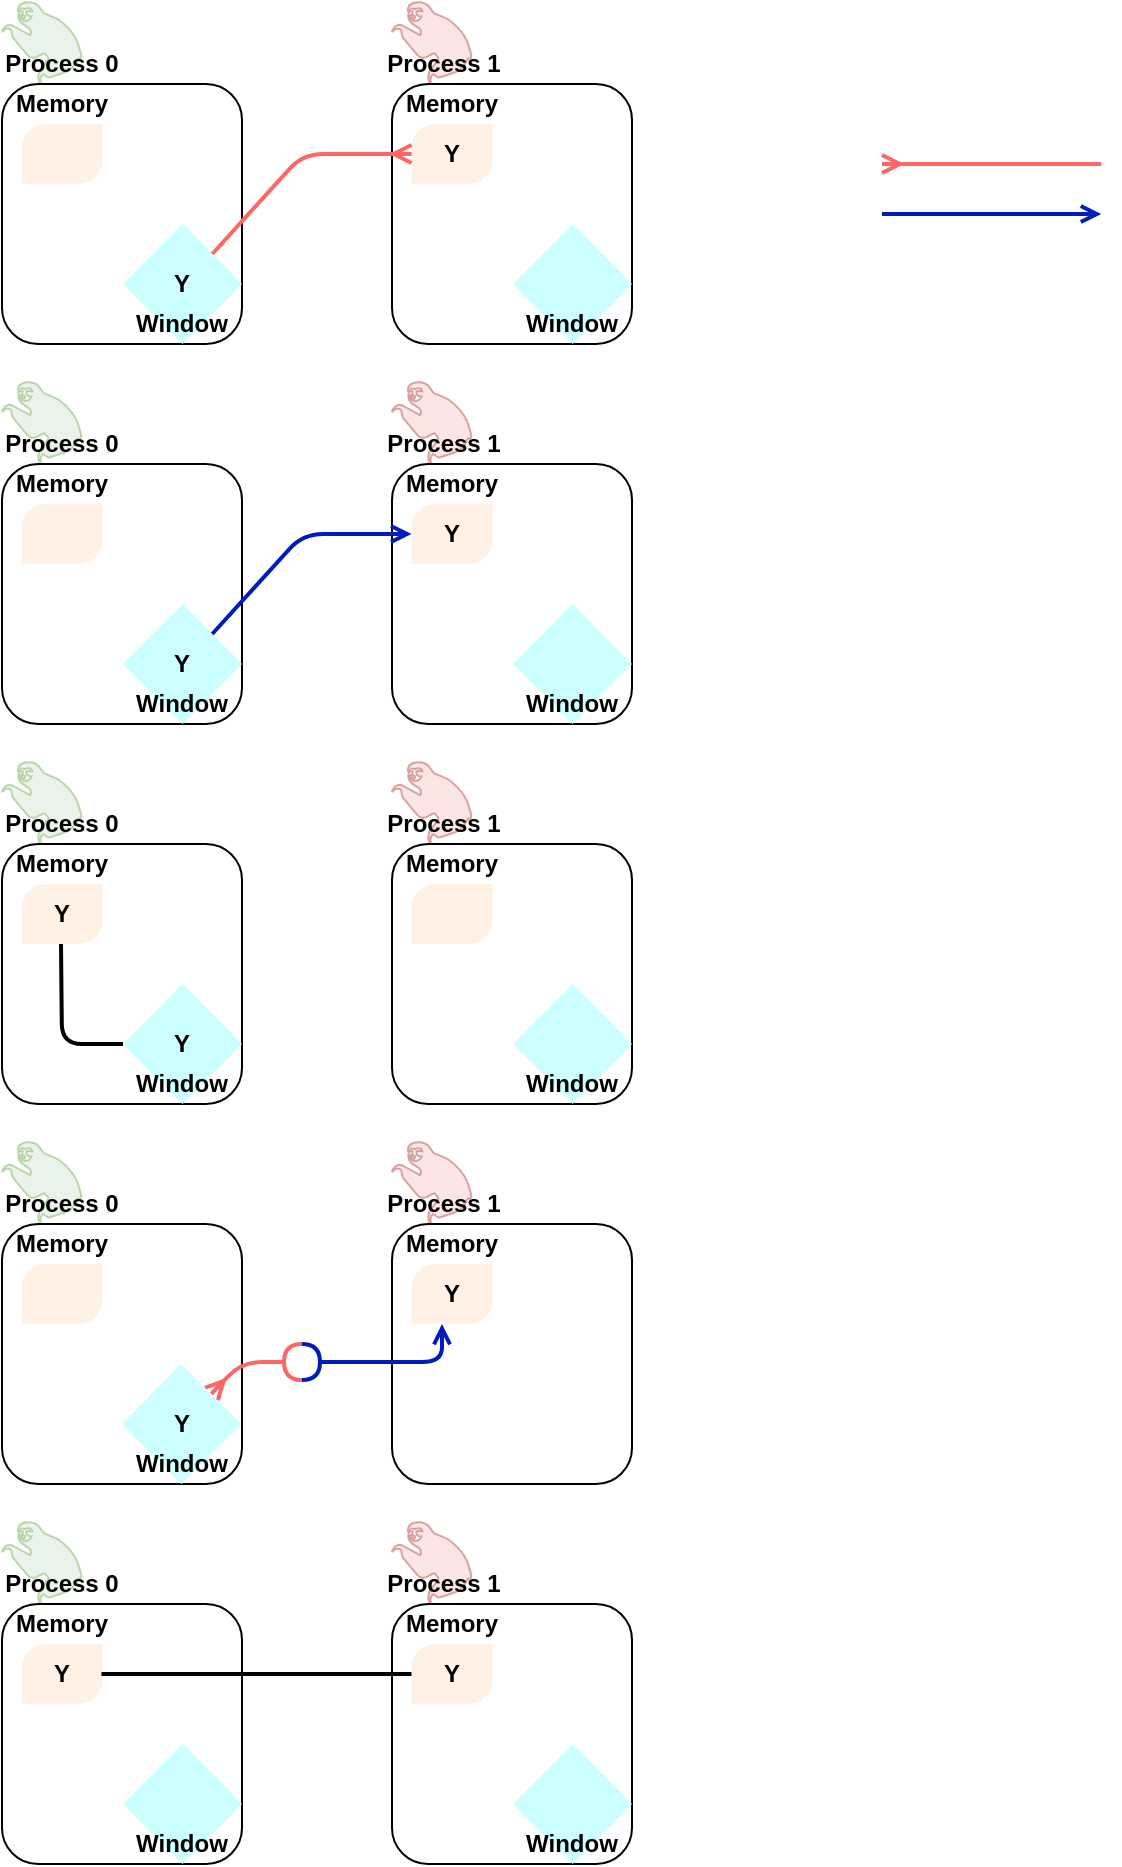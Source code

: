 <mxfile version="13.10.4" type="github" pages="5">
  <diagram id="rAH2tptxaiKPJn4yS_jS" name="RMA_quizzes">
    <mxGraphModel dx="729" dy="858" grid="1" gridSize="10" guides="1" tooltips="1" connect="1" arrows="1" fold="1" page="1" pageScale="1" pageWidth="850" pageHeight="1100" math="0" shadow="0">
      <root>
        <mxCell id="0" />
        <mxCell id="1" parent="0" />
        <mxCell id="egyjPyst0f5TYc5Z0qGQ-1" value="" style="shape=mxgraph.signs.animals.sloth;html=1;pointerEvents=1;fillColor=#d5e8d4;strokeColor=#82b366;verticalLabelPosition=bottom;verticalAlign=top;align=center;opacity=50;" parent="1" vertex="1">
          <mxGeometry x="40" y="40" width="40" height="41" as="geometry" />
        </mxCell>
        <mxCell id="egyjPyst0f5TYc5Z0qGQ-2" value="" style="shape=mxgraph.signs.animals.sloth;html=1;pointerEvents=1;fillColor=#f8cecc;strokeColor=#b85450;verticalLabelPosition=bottom;verticalAlign=top;align=center;opacity=50;" parent="1" vertex="1">
          <mxGeometry x="235" y="40" width="40" height="41" as="geometry" />
        </mxCell>
        <mxCell id="egyjPyst0f5TYc5Z0qGQ-3" value="" style="rounded=1;whiteSpace=wrap;html=1;" parent="1" vertex="1">
          <mxGeometry x="40" y="81" width="120" height="130" as="geometry" />
        </mxCell>
        <mxCell id="egyjPyst0f5TYc5Z0qGQ-4" value="" style="rounded=1;whiteSpace=wrap;html=1;" parent="1" vertex="1">
          <mxGeometry x="235" y="81" width="120" height="130" as="geometry" />
        </mxCell>
        <mxCell id="egyjPyst0f5TYc5Z0qGQ-7" value="&lt;b&gt;Process 0&lt;/b&gt;" style="text;html=1;strokeColor=none;fillColor=none;align=center;verticalAlign=middle;whiteSpace=wrap;rounded=0;" parent="1" vertex="1">
          <mxGeometry x="40" y="61" width="60" height="20" as="geometry" />
        </mxCell>
        <mxCell id="egyjPyst0f5TYc5Z0qGQ-8" value="&lt;b&gt;Process 1&lt;/b&gt;" style="text;html=1;strokeColor=none;fillColor=none;align=center;verticalAlign=middle;whiteSpace=wrap;rounded=0;" parent="1" vertex="1">
          <mxGeometry x="230.5" y="61" width="60" height="20" as="geometry" />
        </mxCell>
        <mxCell id="egyjPyst0f5TYc5Z0qGQ-9" value="&lt;b&gt;Memory&lt;/b&gt;" style="text;html=1;strokeColor=none;fillColor=none;align=center;verticalAlign=middle;whiteSpace=wrap;rounded=0;" parent="1" vertex="1">
          <mxGeometry x="40" y="81" width="60" height="20" as="geometry" />
        </mxCell>
        <mxCell id="egyjPyst0f5TYc5Z0qGQ-10" value="&lt;b&gt;Memory&lt;/b&gt;" style="text;html=1;strokeColor=none;fillColor=none;align=center;verticalAlign=middle;whiteSpace=wrap;rounded=0;" parent="1" vertex="1">
          <mxGeometry x="235" y="81" width="60" height="20" as="geometry" />
        </mxCell>
        <mxCell id="egyjPyst0f5TYc5Z0qGQ-11" value="" style="rhombus;whiteSpace=wrap;html=1;fillColor=#CCFFFF;strokeColor=none;shadow=0;" parent="1" vertex="1">
          <mxGeometry x="100.5" y="151" width="59.5" height="60" as="geometry" />
        </mxCell>
        <mxCell id="egyjPyst0f5TYc5Z0qGQ-14" value="&lt;b&gt;Window&lt;/b&gt;" style="text;html=1;strokeColor=none;fillColor=none;align=center;verticalAlign=middle;whiteSpace=wrap;rounded=0;shadow=0;" parent="1" vertex="1">
          <mxGeometry x="105.25" y="191" width="50" height="20" as="geometry" />
        </mxCell>
        <mxCell id="egyjPyst0f5TYc5Z0qGQ-15" value="" style="rhombus;whiteSpace=wrap;html=1;fillColor=#CCFFFF;strokeColor=none;shadow=0;" parent="1" vertex="1">
          <mxGeometry x="295.5" y="151" width="59.5" height="60" as="geometry" />
        </mxCell>
        <mxCell id="egyjPyst0f5TYc5Z0qGQ-16" value="&lt;b&gt;Window&lt;/b&gt;" style="text;html=1;strokeColor=none;fillColor=none;align=center;verticalAlign=middle;whiteSpace=wrap;rounded=0;shadow=0;" parent="1" vertex="1">
          <mxGeometry x="300.25" y="196" width="50" height="10" as="geometry" />
        </mxCell>
        <mxCell id="egyjPyst0f5TYc5Z0qGQ-19" value="" style="verticalLabelPosition=bottom;verticalAlign=top;html=1;shape=mxgraph.basic.diag_round_rect;dx=6;shadow=0;strokeColor=none;fillColor=#FFE6CC;opacity=50;" parent="1" vertex="1">
          <mxGeometry x="49.75" y="101" width="40.5" height="30" as="geometry" />
        </mxCell>
        <mxCell id="egyjPyst0f5TYc5Z0qGQ-20" value="" style="verticalLabelPosition=bottom;verticalAlign=top;html=1;shape=mxgraph.basic.diag_round_rect;dx=6;shadow=0;strokeColor=none;fillColor=#FFE6CC;opacity=50;fontFamily=Helvetica;" parent="1" vertex="1">
          <mxGeometry x="244.75" y="101" width="40.5" height="30" as="geometry" />
        </mxCell>
        <mxCell id="egyjPyst0f5TYc5Z0qGQ-21" value="" style="endArrow=ERmany;html=1;exitX=1;exitY=0;exitDx=0;exitDy=0;entryX=0;entryY=0.5;entryDx=0;entryDy=0;entryPerimeter=0;strokeColor=#FF6666;fillColor=#FF6666;startArrow=none;startFill=0;endFill=0;strokeWidth=2;" parent="1" source="egyjPyst0f5TYc5Z0qGQ-11" target="egyjPyst0f5TYc5Z0qGQ-20" edge="1">
          <mxGeometry width="50" height="50" relative="1" as="geometry">
            <mxPoint x="194.75" y="171" as="sourcePoint" />
            <mxPoint x="244.75" y="121" as="targetPoint" />
            <Array as="points">
              <mxPoint x="190.5" y="116" />
            </Array>
          </mxGeometry>
        </mxCell>
        <mxCell id="egyjPyst0f5TYc5Z0qGQ-24" value="&lt;p&gt;&lt;b&gt;Y&lt;/b&gt;&lt;/p&gt;" style="text;html=1;strokeColor=none;fillColor=none;align=center;verticalAlign=middle;whiteSpace=wrap;rounded=0;shadow=0;fontFamily=Helvetica;opacity=50;" parent="1" vertex="1">
          <mxGeometry x="244.75" y="106" width="40" height="20" as="geometry" />
        </mxCell>
        <mxCell id="egyjPyst0f5TYc5Z0qGQ-25" value="&lt;p&gt;&lt;b&gt;Y&lt;/b&gt;&lt;/p&gt;" style="text;html=1;strokeColor=none;fillColor=none;align=center;verticalAlign=middle;whiteSpace=wrap;rounded=0;shadow=0;fontFamily=Helvetica;opacity=50;" parent="1" vertex="1">
          <mxGeometry x="110.25" y="171" width="40" height="20" as="geometry" />
        </mxCell>
        <mxCell id="egyjPyst0f5TYc5Z0qGQ-26" value="" style="shape=mxgraph.signs.animals.sloth;html=1;pointerEvents=1;fillColor=#d5e8d4;strokeColor=#82b366;verticalLabelPosition=bottom;verticalAlign=top;align=center;opacity=50;" parent="1" vertex="1">
          <mxGeometry x="40" y="230" width="40" height="41" as="geometry" />
        </mxCell>
        <mxCell id="egyjPyst0f5TYc5Z0qGQ-27" value="" style="shape=mxgraph.signs.animals.sloth;html=1;pointerEvents=1;fillColor=#f8cecc;strokeColor=#b85450;verticalLabelPosition=bottom;verticalAlign=top;align=center;opacity=50;" parent="1" vertex="1">
          <mxGeometry x="235" y="230" width="40" height="41" as="geometry" />
        </mxCell>
        <mxCell id="egyjPyst0f5TYc5Z0qGQ-28" value="" style="rounded=1;whiteSpace=wrap;html=1;" parent="1" vertex="1">
          <mxGeometry x="40" y="271" width="120" height="130" as="geometry" />
        </mxCell>
        <mxCell id="egyjPyst0f5TYc5Z0qGQ-29" value="" style="rounded=1;whiteSpace=wrap;html=1;" parent="1" vertex="1">
          <mxGeometry x="235" y="271" width="120" height="130" as="geometry" />
        </mxCell>
        <mxCell id="egyjPyst0f5TYc5Z0qGQ-30" value="&lt;b&gt;Process 0&lt;/b&gt;" style="text;html=1;strokeColor=none;fillColor=none;align=center;verticalAlign=middle;whiteSpace=wrap;rounded=0;" parent="1" vertex="1">
          <mxGeometry x="40" y="251" width="60" height="20" as="geometry" />
        </mxCell>
        <mxCell id="egyjPyst0f5TYc5Z0qGQ-31" value="&lt;b&gt;Process 1&lt;/b&gt;" style="text;html=1;strokeColor=none;fillColor=none;align=center;verticalAlign=middle;whiteSpace=wrap;rounded=0;" parent="1" vertex="1">
          <mxGeometry x="230.5" y="251" width="60" height="20" as="geometry" />
        </mxCell>
        <mxCell id="egyjPyst0f5TYc5Z0qGQ-32" value="&lt;b&gt;Memory&lt;/b&gt;" style="text;html=1;strokeColor=none;fillColor=none;align=center;verticalAlign=middle;whiteSpace=wrap;rounded=0;" parent="1" vertex="1">
          <mxGeometry x="40" y="271" width="60" height="20" as="geometry" />
        </mxCell>
        <mxCell id="egyjPyst0f5TYc5Z0qGQ-33" value="&lt;b&gt;Memory&lt;/b&gt;" style="text;html=1;strokeColor=none;fillColor=none;align=center;verticalAlign=middle;whiteSpace=wrap;rounded=0;" parent="1" vertex="1">
          <mxGeometry x="235" y="271" width="60" height="20" as="geometry" />
        </mxCell>
        <mxCell id="egyjPyst0f5TYc5Z0qGQ-34" value="" style="rhombus;whiteSpace=wrap;html=1;fillColor=#CCFFFF;strokeColor=none;shadow=0;" parent="1" vertex="1">
          <mxGeometry x="100.5" y="341" width="59.5" height="60" as="geometry" />
        </mxCell>
        <mxCell id="egyjPyst0f5TYc5Z0qGQ-35" value="&lt;b&gt;Window&lt;/b&gt;" style="text;html=1;strokeColor=none;fillColor=none;align=center;verticalAlign=middle;whiteSpace=wrap;rounded=0;shadow=0;" parent="1" vertex="1">
          <mxGeometry x="105.25" y="381" width="50" height="20" as="geometry" />
        </mxCell>
        <mxCell id="egyjPyst0f5TYc5Z0qGQ-36" value="" style="rhombus;whiteSpace=wrap;html=1;fillColor=#CCFFFF;strokeColor=none;shadow=0;" parent="1" vertex="1">
          <mxGeometry x="295.5" y="341" width="59.5" height="60" as="geometry" />
        </mxCell>
        <mxCell id="egyjPyst0f5TYc5Z0qGQ-37" value="&lt;b&gt;Window&lt;/b&gt;" style="text;html=1;strokeColor=none;fillColor=none;align=center;verticalAlign=middle;whiteSpace=wrap;rounded=0;shadow=0;" parent="1" vertex="1">
          <mxGeometry x="300.25" y="386" width="50" height="10" as="geometry" />
        </mxCell>
        <mxCell id="egyjPyst0f5TYc5Z0qGQ-38" value="" style="verticalLabelPosition=bottom;verticalAlign=top;html=1;shape=mxgraph.basic.diag_round_rect;dx=6;shadow=0;strokeColor=none;fillColor=#FFE6CC;opacity=50;" parent="1" vertex="1">
          <mxGeometry x="49.75" y="291" width="40.5" height="30" as="geometry" />
        </mxCell>
        <mxCell id="egyjPyst0f5TYc5Z0qGQ-39" value="" style="verticalLabelPosition=bottom;verticalAlign=top;html=1;shape=mxgraph.basic.diag_round_rect;dx=6;shadow=0;strokeColor=none;fillColor=#FFE6CC;opacity=50;fontFamily=Helvetica;" parent="1" vertex="1">
          <mxGeometry x="244.75" y="291" width="40.5" height="30" as="geometry" />
        </mxCell>
        <mxCell id="egyjPyst0f5TYc5Z0qGQ-40" value="" style="endArrow=open;html=1;exitX=1;exitY=0;exitDx=0;exitDy=0;entryX=0;entryY=0.5;entryDx=0;entryDy=0;entryPerimeter=0;strokeColor=#001DBC;fillColor=#0050ef;startArrow=none;startFill=0;endFill=0;strokeWidth=2;" parent="1" source="egyjPyst0f5TYc5Z0qGQ-34" target="egyjPyst0f5TYc5Z0qGQ-39" edge="1">
          <mxGeometry width="50" height="50" relative="1" as="geometry">
            <mxPoint x="194.75" y="361" as="sourcePoint" />
            <mxPoint x="244.75" y="311" as="targetPoint" />
            <Array as="points">
              <mxPoint x="190.5" y="306" />
            </Array>
          </mxGeometry>
        </mxCell>
        <mxCell id="egyjPyst0f5TYc5Z0qGQ-41" value="&lt;p&gt;&lt;b&gt;Y&lt;/b&gt;&lt;/p&gt;" style="text;html=1;strokeColor=none;fillColor=none;align=center;verticalAlign=middle;whiteSpace=wrap;rounded=0;shadow=0;fontFamily=Helvetica;opacity=50;" parent="1" vertex="1">
          <mxGeometry x="244.75" y="296" width="40" height="20" as="geometry" />
        </mxCell>
        <mxCell id="egyjPyst0f5TYc5Z0qGQ-42" value="&lt;p&gt;&lt;b&gt;Y&lt;/b&gt;&lt;/p&gt;" style="text;html=1;strokeColor=none;fillColor=none;align=center;verticalAlign=middle;whiteSpace=wrap;rounded=0;shadow=0;fontFamily=Helvetica;opacity=50;" parent="1" vertex="1">
          <mxGeometry x="110.25" y="361" width="40" height="20" as="geometry" />
        </mxCell>
        <mxCell id="fHh5WLAKYGocYHKFaD9Y-1" value="" style="shape=mxgraph.signs.animals.sloth;html=1;pointerEvents=1;fillColor=#d5e8d4;strokeColor=#82b366;verticalLabelPosition=bottom;verticalAlign=top;align=center;opacity=50;" parent="1" vertex="1">
          <mxGeometry x="40" y="420" width="40" height="41" as="geometry" />
        </mxCell>
        <mxCell id="fHh5WLAKYGocYHKFaD9Y-2" value="" style="shape=mxgraph.signs.animals.sloth;html=1;pointerEvents=1;fillColor=#f8cecc;strokeColor=#b85450;verticalLabelPosition=bottom;verticalAlign=top;align=center;opacity=50;" parent="1" vertex="1">
          <mxGeometry x="235" y="420" width="40" height="41" as="geometry" />
        </mxCell>
        <mxCell id="fHh5WLAKYGocYHKFaD9Y-3" value="" style="rounded=1;whiteSpace=wrap;html=1;" parent="1" vertex="1">
          <mxGeometry x="40" y="461" width="120" height="130" as="geometry" />
        </mxCell>
        <mxCell id="fHh5WLAKYGocYHKFaD9Y-4" value="" style="rounded=1;whiteSpace=wrap;html=1;" parent="1" vertex="1">
          <mxGeometry x="235" y="461" width="120" height="130" as="geometry" />
        </mxCell>
        <mxCell id="fHh5WLAKYGocYHKFaD9Y-5" value="&lt;b&gt;Process 0&lt;/b&gt;" style="text;html=1;strokeColor=none;fillColor=none;align=center;verticalAlign=middle;whiteSpace=wrap;rounded=0;" parent="1" vertex="1">
          <mxGeometry x="40" y="441" width="60" height="20" as="geometry" />
        </mxCell>
        <mxCell id="fHh5WLAKYGocYHKFaD9Y-6" value="&lt;b&gt;Process 1&lt;/b&gt;" style="text;html=1;strokeColor=none;fillColor=none;align=center;verticalAlign=middle;whiteSpace=wrap;rounded=0;" parent="1" vertex="1">
          <mxGeometry x="230.5" y="441" width="60" height="20" as="geometry" />
        </mxCell>
        <mxCell id="fHh5WLAKYGocYHKFaD9Y-7" value="&lt;b&gt;Memory&lt;/b&gt;" style="text;html=1;strokeColor=none;fillColor=none;align=center;verticalAlign=middle;whiteSpace=wrap;rounded=0;" parent="1" vertex="1">
          <mxGeometry x="40" y="461" width="60" height="20" as="geometry" />
        </mxCell>
        <mxCell id="fHh5WLAKYGocYHKFaD9Y-8" value="&lt;b&gt;Memory&lt;/b&gt;" style="text;html=1;strokeColor=none;fillColor=none;align=center;verticalAlign=middle;whiteSpace=wrap;rounded=0;" parent="1" vertex="1">
          <mxGeometry x="235" y="461" width="60" height="20" as="geometry" />
        </mxCell>
        <mxCell id="fHh5WLAKYGocYHKFaD9Y-9" value="" style="rhombus;whiteSpace=wrap;html=1;fillColor=#CCFFFF;strokeColor=none;shadow=0;" parent="1" vertex="1">
          <mxGeometry x="100.5" y="531" width="59.5" height="60" as="geometry" />
        </mxCell>
        <mxCell id="fHh5WLAKYGocYHKFaD9Y-10" value="&lt;b&gt;Window&lt;/b&gt;" style="text;html=1;strokeColor=none;fillColor=none;align=center;verticalAlign=middle;whiteSpace=wrap;rounded=0;shadow=0;" parent="1" vertex="1">
          <mxGeometry x="105.25" y="571" width="50" height="20" as="geometry" />
        </mxCell>
        <mxCell id="fHh5WLAKYGocYHKFaD9Y-11" value="" style="rhombus;whiteSpace=wrap;html=1;fillColor=#CCFFFF;strokeColor=none;shadow=0;" parent="1" vertex="1">
          <mxGeometry x="295.5" y="531" width="59.5" height="60" as="geometry" />
        </mxCell>
        <mxCell id="fHh5WLAKYGocYHKFaD9Y-12" value="&lt;b&gt;Window&lt;/b&gt;" style="text;html=1;strokeColor=none;fillColor=none;align=center;verticalAlign=middle;whiteSpace=wrap;rounded=0;shadow=0;" parent="1" vertex="1">
          <mxGeometry x="300.25" y="576" width="50" height="10" as="geometry" />
        </mxCell>
        <mxCell id="fHh5WLAKYGocYHKFaD9Y-13" value="" style="verticalLabelPosition=bottom;verticalAlign=top;html=1;shape=mxgraph.basic.diag_round_rect;dx=6;shadow=0;strokeColor=none;fillColor=#FFE6CC;opacity=50;" parent="1" vertex="1">
          <mxGeometry x="49.75" y="481" width="40.5" height="30" as="geometry" />
        </mxCell>
        <mxCell id="fHh5WLAKYGocYHKFaD9Y-14" value="" style="verticalLabelPosition=bottom;verticalAlign=top;html=1;shape=mxgraph.basic.diag_round_rect;dx=6;shadow=0;strokeColor=none;fillColor=#FFE6CC;opacity=50;fontFamily=Helvetica;" parent="1" vertex="1">
          <mxGeometry x="244.75" y="481" width="40.5" height="30" as="geometry" />
        </mxCell>
        <mxCell id="fHh5WLAKYGocYHKFaD9Y-17" value="&lt;p&gt;&lt;b&gt;Y&lt;/b&gt;&lt;/p&gt;" style="text;html=1;strokeColor=none;fillColor=none;align=center;verticalAlign=middle;whiteSpace=wrap;rounded=0;shadow=0;fontFamily=Helvetica;opacity=50;" parent="1" vertex="1">
          <mxGeometry x="110.25" y="551" width="40" height="20" as="geometry" />
        </mxCell>
        <mxCell id="fHh5WLAKYGocYHKFaD9Y-18" value="&lt;p&gt;&lt;b&gt;Y&lt;/b&gt;&lt;/p&gt;" style="text;html=1;strokeColor=none;fillColor=none;align=center;verticalAlign=middle;whiteSpace=wrap;rounded=0;shadow=0;fontFamily=Helvetica;opacity=50;" parent="1" vertex="1">
          <mxGeometry x="49.75" y="486" width="40" height="20" as="geometry" />
        </mxCell>
        <mxCell id="fHh5WLAKYGocYHKFaD9Y-20" value="" style="endArrow=none;html=1;strokeWidth=2;fillColor=#FF6666;fontFamily=Helvetica;exitX=0;exitY=0.5;exitDx=0;exitDy=0;endFill=0;" parent="1" source="fHh5WLAKYGocYHKFaD9Y-9" edge="1">
          <mxGeometry width="50" height="50" relative="1" as="geometry">
            <mxPoint x="69.5" y="690" as="sourcePoint" />
            <mxPoint x="69.5" y="511" as="targetPoint" />
            <Array as="points">
              <mxPoint x="70" y="561" />
            </Array>
          </mxGeometry>
        </mxCell>
        <mxCell id="9cAHPhi-a73np_K768Yr-1" value="" style="shape=mxgraph.signs.animals.sloth;html=1;pointerEvents=1;fillColor=#d5e8d4;strokeColor=#82b366;verticalLabelPosition=bottom;verticalAlign=top;align=center;opacity=50;" parent="1" vertex="1">
          <mxGeometry x="40" y="610" width="40" height="41" as="geometry" />
        </mxCell>
        <mxCell id="9cAHPhi-a73np_K768Yr-2" value="" style="shape=mxgraph.signs.animals.sloth;html=1;pointerEvents=1;fillColor=#f8cecc;strokeColor=#b85450;verticalLabelPosition=bottom;verticalAlign=top;align=center;opacity=50;" parent="1" vertex="1">
          <mxGeometry x="235" y="610" width="40" height="41" as="geometry" />
        </mxCell>
        <mxCell id="9cAHPhi-a73np_K768Yr-3" value="" style="rounded=1;whiteSpace=wrap;html=1;" parent="1" vertex="1">
          <mxGeometry x="40" y="651" width="120" height="130" as="geometry" />
        </mxCell>
        <mxCell id="9cAHPhi-a73np_K768Yr-4" value="" style="rounded=1;whiteSpace=wrap;html=1;" parent="1" vertex="1">
          <mxGeometry x="235" y="651" width="120" height="130" as="geometry" />
        </mxCell>
        <mxCell id="9cAHPhi-a73np_K768Yr-5" value="&lt;b&gt;Process 0&lt;/b&gt;" style="text;html=1;strokeColor=none;fillColor=none;align=center;verticalAlign=middle;whiteSpace=wrap;rounded=0;" parent="1" vertex="1">
          <mxGeometry x="40" y="631" width="60" height="20" as="geometry" />
        </mxCell>
        <mxCell id="9cAHPhi-a73np_K768Yr-6" value="&lt;b&gt;Process 1&lt;/b&gt;" style="text;html=1;strokeColor=none;fillColor=none;align=center;verticalAlign=middle;whiteSpace=wrap;rounded=0;" parent="1" vertex="1">
          <mxGeometry x="230.5" y="631" width="60" height="20" as="geometry" />
        </mxCell>
        <mxCell id="9cAHPhi-a73np_K768Yr-7" value="&lt;b&gt;Memory&lt;/b&gt;" style="text;html=1;strokeColor=none;fillColor=none;align=center;verticalAlign=middle;whiteSpace=wrap;rounded=0;" parent="1" vertex="1">
          <mxGeometry x="40" y="651" width="60" height="20" as="geometry" />
        </mxCell>
        <mxCell id="9cAHPhi-a73np_K768Yr-8" value="&lt;b&gt;Memory&lt;/b&gt;" style="text;html=1;strokeColor=none;fillColor=none;align=center;verticalAlign=middle;whiteSpace=wrap;rounded=0;" parent="1" vertex="1">
          <mxGeometry x="235" y="651" width="60" height="20" as="geometry" />
        </mxCell>
        <mxCell id="9cAHPhi-a73np_K768Yr-9" value="" style="verticalLabelPosition=bottom;verticalAlign=top;html=1;shape=mxgraph.basic.diag_round_rect;dx=6;shadow=0;strokeColor=none;fillColor=#FFE6CC;opacity=50;" parent="1" vertex="1">
          <mxGeometry x="49.75" y="671" width="40.5" height="30" as="geometry" />
        </mxCell>
        <mxCell id="9cAHPhi-a73np_K768Yr-10" value="" style="verticalLabelPosition=bottom;verticalAlign=top;html=1;shape=mxgraph.basic.diag_round_rect;dx=6;shadow=0;strokeColor=none;fillColor=#FFE6CC;opacity=50;fontFamily=Helvetica;" parent="1" vertex="1">
          <mxGeometry x="244.75" y="671" width="40.5" height="30" as="geometry" />
        </mxCell>
        <mxCell id="9cAHPhi-a73np_K768Yr-11" value="&lt;p&gt;&lt;b&gt;Y&lt;/b&gt;&lt;/p&gt;" style="text;html=1;strokeColor=none;fillColor=none;align=center;verticalAlign=middle;whiteSpace=wrap;rounded=0;shadow=0;fontFamily=Helvetica;opacity=50;" parent="1" vertex="1">
          <mxGeometry x="244.75" y="676" width="40" height="20" as="geometry" />
        </mxCell>
        <mxCell id="9cAHPhi-a73np_K768Yr-13" value="" style="endArrow=ERmany;html=1;strokeColor=#FF6666;strokeWidth=2;fillColor=#FF6666;fontFamily=Helvetica;endFill=0;startArrow=halfCircle;startFill=0;entryX=1;entryY=0;entryDx=0;entryDy=0;" parent="1" target="9cAHPhi-a73np_K768Yr-16" edge="1">
          <mxGeometry width="50" height="50" relative="1" as="geometry">
            <mxPoint x="190" y="720" as="sourcePoint" />
            <mxPoint x="70" y="700" as="targetPoint" />
            <Array as="points">
              <mxPoint x="160" y="720" />
            </Array>
          </mxGeometry>
        </mxCell>
        <mxCell id="9cAHPhi-a73np_K768Yr-14" value="" style="endArrow=open;html=1;strokeColor=#001DBC;strokeWidth=2;fillColor=#0050ef;fontFamily=Helvetica;entryX=0.5;entryY=1;entryDx=0;entryDy=0;startArrow=halfCircle;startFill=0;endFill=0;" parent="1" edge="1">
          <mxGeometry width="50" height="50" relative="1" as="geometry">
            <mxPoint x="190" y="720" as="sourcePoint" />
            <mxPoint x="260" y="701" as="targetPoint" />
            <Array as="points">
              <mxPoint x="260" y="720" />
            </Array>
          </mxGeometry>
        </mxCell>
        <mxCell id="9cAHPhi-a73np_K768Yr-16" value="" style="rhombus;whiteSpace=wrap;html=1;fillColor=#CCFFFF;strokeColor=none;shadow=0;" parent="1" vertex="1">
          <mxGeometry x="100" y="721" width="59.5" height="60" as="geometry" />
        </mxCell>
        <mxCell id="9cAHPhi-a73np_K768Yr-17" value="&lt;b&gt;Window&lt;/b&gt;" style="text;html=1;strokeColor=none;fillColor=none;align=center;verticalAlign=middle;whiteSpace=wrap;rounded=0;shadow=0;" parent="1" vertex="1">
          <mxGeometry x="104.75" y="761" width="50" height="20" as="geometry" />
        </mxCell>
        <mxCell id="9cAHPhi-a73np_K768Yr-18" value="&lt;p&gt;&lt;b&gt;Y&lt;/b&gt;&lt;/p&gt;" style="text;html=1;strokeColor=none;fillColor=none;align=center;verticalAlign=middle;whiteSpace=wrap;rounded=0;shadow=0;fontFamily=Helvetica;opacity=50;" parent="1" vertex="1">
          <mxGeometry x="109.75" y="741" width="40" height="20" as="geometry" />
        </mxCell>
        <mxCell id="9cAHPhi-a73np_K768Yr-19" value="" style="shape=mxgraph.signs.animals.sloth;html=1;pointerEvents=1;fillColor=#d5e8d4;strokeColor=#82b366;verticalLabelPosition=bottom;verticalAlign=top;align=center;opacity=50;" parent="1" vertex="1">
          <mxGeometry x="40" y="800" width="40" height="41" as="geometry" />
        </mxCell>
        <mxCell id="9cAHPhi-a73np_K768Yr-20" value="" style="shape=mxgraph.signs.animals.sloth;html=1;pointerEvents=1;fillColor=#f8cecc;strokeColor=#b85450;verticalLabelPosition=bottom;verticalAlign=top;align=center;opacity=50;" parent="1" vertex="1">
          <mxGeometry x="235" y="800" width="40" height="41" as="geometry" />
        </mxCell>
        <mxCell id="9cAHPhi-a73np_K768Yr-21" value="" style="rounded=1;whiteSpace=wrap;html=1;" parent="1" vertex="1">
          <mxGeometry x="40" y="841" width="120" height="130" as="geometry" />
        </mxCell>
        <mxCell id="9cAHPhi-a73np_K768Yr-22" value="" style="rounded=1;whiteSpace=wrap;html=1;" parent="1" vertex="1">
          <mxGeometry x="235" y="841" width="120" height="130" as="geometry" />
        </mxCell>
        <mxCell id="9cAHPhi-a73np_K768Yr-23" value="&lt;b&gt;Process 0&lt;/b&gt;" style="text;html=1;strokeColor=none;fillColor=none;align=center;verticalAlign=middle;whiteSpace=wrap;rounded=0;" parent="1" vertex="1">
          <mxGeometry x="40" y="821" width="60" height="20" as="geometry" />
        </mxCell>
        <mxCell id="9cAHPhi-a73np_K768Yr-24" value="&lt;b&gt;Process 1&lt;/b&gt;" style="text;html=1;strokeColor=none;fillColor=none;align=center;verticalAlign=middle;whiteSpace=wrap;rounded=0;" parent="1" vertex="1">
          <mxGeometry x="230.5" y="821" width="60" height="20" as="geometry" />
        </mxCell>
        <mxCell id="9cAHPhi-a73np_K768Yr-25" value="&lt;b&gt;Memory&lt;/b&gt;" style="text;html=1;strokeColor=none;fillColor=none;align=center;verticalAlign=middle;whiteSpace=wrap;rounded=0;" parent="1" vertex="1">
          <mxGeometry x="40" y="841" width="60" height="20" as="geometry" />
        </mxCell>
        <mxCell id="9cAHPhi-a73np_K768Yr-26" value="&lt;b&gt;Memory&lt;/b&gt;" style="text;html=1;strokeColor=none;fillColor=none;align=center;verticalAlign=middle;whiteSpace=wrap;rounded=0;" parent="1" vertex="1">
          <mxGeometry x="235" y="841" width="60" height="20" as="geometry" />
        </mxCell>
        <mxCell id="9cAHPhi-a73np_K768Yr-27" value="" style="rhombus;whiteSpace=wrap;html=1;fillColor=#CCFFFF;strokeColor=none;shadow=0;" parent="1" vertex="1">
          <mxGeometry x="100.5" y="911" width="59.5" height="60" as="geometry" />
        </mxCell>
        <mxCell id="9cAHPhi-a73np_K768Yr-28" value="&lt;b&gt;Window&lt;/b&gt;" style="text;html=1;strokeColor=none;fillColor=none;align=center;verticalAlign=middle;whiteSpace=wrap;rounded=0;shadow=0;" parent="1" vertex="1">
          <mxGeometry x="105.25" y="951" width="50" height="20" as="geometry" />
        </mxCell>
        <mxCell id="9cAHPhi-a73np_K768Yr-29" value="" style="rhombus;whiteSpace=wrap;html=1;fillColor=#CCFFFF;strokeColor=none;shadow=0;" parent="1" vertex="1">
          <mxGeometry x="295.5" y="911" width="59.5" height="60" as="geometry" />
        </mxCell>
        <mxCell id="9cAHPhi-a73np_K768Yr-30" value="&lt;b&gt;Window&lt;/b&gt;" style="text;html=1;strokeColor=none;fillColor=none;align=center;verticalAlign=middle;whiteSpace=wrap;rounded=0;shadow=0;" parent="1" vertex="1">
          <mxGeometry x="300.25" y="956" width="50" height="10" as="geometry" />
        </mxCell>
        <mxCell id="9cAHPhi-a73np_K768Yr-31" value="" style="verticalLabelPosition=bottom;verticalAlign=top;html=1;shape=mxgraph.basic.diag_round_rect;dx=6;shadow=0;strokeColor=none;fillColor=#FFE6CC;opacity=50;" parent="1" vertex="1">
          <mxGeometry x="49.75" y="861" width="40.5" height="30" as="geometry" />
        </mxCell>
        <mxCell id="9cAHPhi-a73np_K768Yr-32" value="" style="verticalLabelPosition=bottom;verticalAlign=top;html=1;shape=mxgraph.basic.diag_round_rect;dx=6;shadow=0;strokeColor=none;fillColor=#FFE6CC;opacity=50;fontFamily=Helvetica;" parent="1" vertex="1">
          <mxGeometry x="244.75" y="861" width="40.5" height="30" as="geometry" />
        </mxCell>
        <mxCell id="9cAHPhi-a73np_K768Yr-34" value="&lt;p&gt;&lt;b&gt;Y&lt;/b&gt;&lt;/p&gt;" style="text;html=1;strokeColor=none;fillColor=none;align=center;verticalAlign=middle;whiteSpace=wrap;rounded=0;shadow=0;fontFamily=Helvetica;opacity=50;" parent="1" vertex="1">
          <mxGeometry x="49.75" y="866" width="40" height="20" as="geometry" />
        </mxCell>
        <mxCell id="9cAHPhi-a73np_K768Yr-36" value="" style="endArrow=none;html=1;strokeColor=#000000;strokeWidth=2;fillColor=#FF6666;fontFamily=Helvetica;entryX=0;entryY=0.5;entryDx=0;entryDy=0;entryPerimeter=0;" parent="1" target="9cAHPhi-a73np_K768Yr-32" edge="1">
          <mxGeometry width="50" height="50" relative="1" as="geometry">
            <mxPoint x="89.75" y="876" as="sourcePoint" />
            <mxPoint x="139.75" y="826" as="targetPoint" />
          </mxGeometry>
        </mxCell>
        <mxCell id="9cAHPhi-a73np_K768Yr-37" value="&lt;p&gt;&lt;b&gt;Y&lt;/b&gt;&lt;/p&gt;" style="text;html=1;strokeColor=none;fillColor=none;align=center;verticalAlign=middle;whiteSpace=wrap;rounded=0;shadow=0;fontFamily=Helvetica;opacity=50;" parent="1" vertex="1">
          <mxGeometry x="244.75" y="866" width="40" height="20" as="geometry" />
        </mxCell>
        <mxCell id="UcQQcbgpy7eDzdkm0VGL-1" value="" style="endArrow=none;html=1;entryX=0;entryY=0.5;entryDx=0;entryDy=0;entryPerimeter=0;strokeColor=#FF6666;fillColor=#FF6666;startArrow=ERmany;startFill=0;endFill=0;strokeWidth=2;" parent="1" edge="1">
          <mxGeometry width="50" height="50" relative="1" as="geometry">
            <mxPoint x="480" y="121" as="sourcePoint" />
            <mxPoint x="589.63" y="121" as="targetPoint" />
            <Array as="points">
              <mxPoint x="535.38" y="121" />
            </Array>
          </mxGeometry>
        </mxCell>
        <mxCell id="UcQQcbgpy7eDzdkm0VGL-2" value="" style="endArrow=open;html=1;entryX=0;entryY=0.5;entryDx=0;entryDy=0;entryPerimeter=0;strokeColor=#001DBC;fillColor=#0050ef;startArrow=none;startFill=0;endFill=0;strokeWidth=2;" parent="1" edge="1">
          <mxGeometry width="50" height="50" relative="1" as="geometry">
            <mxPoint x="480" y="146" as="sourcePoint" />
            <mxPoint x="589.63" y="146" as="targetPoint" />
            <Array as="points">
              <mxPoint x="535.38" y="146" />
            </Array>
          </mxGeometry>
        </mxCell>
      </root>
    </mxGraphModel>
  </diagram>
  <diagram id="Gdcmdmf3BWeCf2dT1VUz" name="send-receive step-by-step">
    <mxGraphModel dx="729" dy="858" grid="1" gridSize="10" guides="1" tooltips="1" connect="1" arrows="1" fold="1" page="1" pageScale="1" pageWidth="850" pageHeight="1100" math="0" shadow="0">
      <root>
        <mxCell id="j6yvB6Dv_fg5G67jw62Z-0" />
        <mxCell id="j6yvB6Dv_fg5G67jw62Z-1" parent="j6yvB6Dv_fg5G67jw62Z-0" />
        <mxCell id="ODRm9RLI79g-dP-PArCN-0" value="" style="shape=mxgraph.signs.animals.sloth;html=1;pointerEvents=1;fillColor=#d5e8d4;strokeColor=#82b366;verticalLabelPosition=bottom;verticalAlign=top;align=center;opacity=50;" parent="j6yvB6Dv_fg5G67jw62Z-1" vertex="1">
          <mxGeometry x="30" y="10" width="40" height="41" as="geometry" />
        </mxCell>
        <mxCell id="ODRm9RLI79g-dP-PArCN-1" value="" style="shape=mxgraph.signs.animals.sloth;html=1;pointerEvents=1;fillColor=#f8cecc;strokeColor=#b85450;verticalLabelPosition=bottom;verticalAlign=top;align=center;opacity=50;" parent="j6yvB6Dv_fg5G67jw62Z-1" vertex="1">
          <mxGeometry x="225" y="10" width="40" height="41" as="geometry" />
        </mxCell>
        <mxCell id="ODRm9RLI79g-dP-PArCN-2" value="" style="rounded=1;whiteSpace=wrap;html=1;" parent="j6yvB6Dv_fg5G67jw62Z-1" vertex="1">
          <mxGeometry x="30" y="51" width="120" height="130" as="geometry" />
        </mxCell>
        <mxCell id="ODRm9RLI79g-dP-PArCN-3" value="" style="rounded=1;whiteSpace=wrap;html=1;" parent="j6yvB6Dv_fg5G67jw62Z-1" vertex="1">
          <mxGeometry x="225" y="51" width="120" height="130" as="geometry" />
        </mxCell>
        <mxCell id="ODRm9RLI79g-dP-PArCN-4" value="&lt;b&gt;Process 0&lt;/b&gt;" style="text;html=1;strokeColor=none;fillColor=none;align=center;verticalAlign=middle;whiteSpace=wrap;rounded=0;" parent="j6yvB6Dv_fg5G67jw62Z-1" vertex="1">
          <mxGeometry x="30" y="31" width="60" height="20" as="geometry" />
        </mxCell>
        <mxCell id="ODRm9RLI79g-dP-PArCN-5" value="&lt;b&gt;Process 1&lt;/b&gt;" style="text;html=1;strokeColor=none;fillColor=none;align=center;verticalAlign=middle;whiteSpace=wrap;rounded=0;" parent="j6yvB6Dv_fg5G67jw62Z-1" vertex="1">
          <mxGeometry x="220.5" y="31" width="60" height="20" as="geometry" />
        </mxCell>
        <mxCell id="ODRm9RLI79g-dP-PArCN-6" value="&lt;b&gt;Memory&lt;/b&gt;" style="text;html=1;strokeColor=none;fillColor=none;align=center;verticalAlign=middle;whiteSpace=wrap;rounded=0;" parent="j6yvB6Dv_fg5G67jw62Z-1" vertex="1">
          <mxGeometry x="30" y="51" width="60" height="20" as="geometry" />
        </mxCell>
        <mxCell id="ODRm9RLI79g-dP-PArCN-7" value="&lt;b&gt;Memory&lt;/b&gt;" style="text;html=1;strokeColor=none;fillColor=none;align=center;verticalAlign=middle;whiteSpace=wrap;rounded=0;" parent="j6yvB6Dv_fg5G67jw62Z-1" vertex="1">
          <mxGeometry x="225" y="51" width="60" height="20" as="geometry" />
        </mxCell>
        <mxCell id="ODRm9RLI79g-dP-PArCN-8" value="" style="verticalLabelPosition=bottom;verticalAlign=top;html=1;shape=mxgraph.basic.diag_round_rect;dx=6;shadow=0;strokeColor=none;fillColor=#FFE6CC;opacity=50;" parent="j6yvB6Dv_fg5G67jw62Z-1" vertex="1">
          <mxGeometry x="39.75" y="71" width="40.5" height="30" as="geometry" />
        </mxCell>
        <mxCell id="ODRm9RLI79g-dP-PArCN-9" value="" style="verticalLabelPosition=bottom;verticalAlign=top;html=1;shape=mxgraph.basic.diag_round_rect;dx=6;shadow=0;strokeColor=none;fillColor=#FFE6CC;opacity=50;fontFamily=Helvetica;" parent="j6yvB6Dv_fg5G67jw62Z-1" vertex="1">
          <mxGeometry x="234.75" y="71" width="40.5" height="30" as="geometry" />
        </mxCell>
        <mxCell id="ODRm9RLI79g-dP-PArCN-11" value="&lt;p&gt;&lt;b&gt;Y&lt;/b&gt;&lt;/p&gt;" style="text;html=1;strokeColor=none;fillColor=none;align=center;verticalAlign=middle;whiteSpace=wrap;rounded=0;shadow=0;fontFamily=Helvetica;opacity=50;" parent="j6yvB6Dv_fg5G67jw62Z-1" vertex="1">
          <mxGeometry x="39.75" y="76" width="40" height="20" as="geometry" />
        </mxCell>
        <mxCell id="ODRm9RLI79g-dP-PArCN-16" value="" style="shape=mxgraph.signs.animals.sloth;html=1;pointerEvents=1;fillColor=#d5e8d4;strokeColor=#82b366;verticalLabelPosition=bottom;verticalAlign=top;align=center;opacity=50;" parent="j6yvB6Dv_fg5G67jw62Z-1" vertex="1">
          <mxGeometry x="30" y="200" width="40" height="41" as="geometry" />
        </mxCell>
        <mxCell id="ODRm9RLI79g-dP-PArCN-17" value="" style="shape=mxgraph.signs.animals.sloth;html=1;pointerEvents=1;fillColor=#f8cecc;strokeColor=#b85450;verticalLabelPosition=bottom;verticalAlign=top;align=center;opacity=50;" parent="j6yvB6Dv_fg5G67jw62Z-1" vertex="1">
          <mxGeometry x="225" y="200" width="40" height="41" as="geometry" />
        </mxCell>
        <mxCell id="ODRm9RLI79g-dP-PArCN-18" value="" style="rounded=1;whiteSpace=wrap;html=1;" parent="j6yvB6Dv_fg5G67jw62Z-1" vertex="1">
          <mxGeometry x="30" y="241" width="120" height="130" as="geometry" />
        </mxCell>
        <mxCell id="ODRm9RLI79g-dP-PArCN-19" value="" style="rounded=1;whiteSpace=wrap;html=1;" parent="j6yvB6Dv_fg5G67jw62Z-1" vertex="1">
          <mxGeometry x="225" y="241" width="120" height="130" as="geometry" />
        </mxCell>
        <mxCell id="ODRm9RLI79g-dP-PArCN-20" value="&lt;b&gt;Process 0&lt;/b&gt;" style="text;html=1;strokeColor=none;fillColor=none;align=center;verticalAlign=middle;whiteSpace=wrap;rounded=0;" parent="j6yvB6Dv_fg5G67jw62Z-1" vertex="1">
          <mxGeometry x="30" y="221" width="60" height="20" as="geometry" />
        </mxCell>
        <mxCell id="ODRm9RLI79g-dP-PArCN-21" value="&lt;b&gt;Process 1&lt;/b&gt;" style="text;html=1;strokeColor=none;fillColor=none;align=center;verticalAlign=middle;whiteSpace=wrap;rounded=0;" parent="j6yvB6Dv_fg5G67jw62Z-1" vertex="1">
          <mxGeometry x="220.5" y="221" width="60" height="20" as="geometry" />
        </mxCell>
        <mxCell id="ODRm9RLI79g-dP-PArCN-22" value="&lt;b&gt;Memory&lt;/b&gt;" style="text;html=1;strokeColor=none;fillColor=none;align=center;verticalAlign=middle;whiteSpace=wrap;rounded=0;" parent="j6yvB6Dv_fg5G67jw62Z-1" vertex="1">
          <mxGeometry x="30" y="241" width="60" height="20" as="geometry" />
        </mxCell>
        <mxCell id="ODRm9RLI79g-dP-PArCN-23" value="&lt;b&gt;Memory&lt;/b&gt;" style="text;html=1;strokeColor=none;fillColor=none;align=center;verticalAlign=middle;whiteSpace=wrap;rounded=0;" parent="j6yvB6Dv_fg5G67jw62Z-1" vertex="1">
          <mxGeometry x="225" y="241" width="60" height="20" as="geometry" />
        </mxCell>
        <mxCell id="ODRm9RLI79g-dP-PArCN-24" value="" style="verticalLabelPosition=bottom;verticalAlign=top;html=1;shape=mxgraph.basic.diag_round_rect;dx=6;shadow=0;strokeColor=none;fillColor=#FFE6CC;opacity=50;" parent="j6yvB6Dv_fg5G67jw62Z-1" vertex="1">
          <mxGeometry x="39.75" y="261" width="40.5" height="30" as="geometry" />
        </mxCell>
        <mxCell id="ODRm9RLI79g-dP-PArCN-25" value="" style="verticalLabelPosition=bottom;verticalAlign=top;html=1;shape=mxgraph.basic.diag_round_rect;dx=6;shadow=0;strokeColor=none;fillColor=#FFE6CC;opacity=50;fontFamily=Helvetica;" parent="j6yvB6Dv_fg5G67jw62Z-1" vertex="1">
          <mxGeometry x="234.75" y="261" width="40.5" height="30" as="geometry" />
        </mxCell>
        <mxCell id="ODRm9RLI79g-dP-PArCN-27" value="&lt;p&gt;&lt;b&gt;Y&lt;/b&gt;&lt;/p&gt;" style="text;html=1;strokeColor=none;fillColor=none;align=center;verticalAlign=middle;whiteSpace=wrap;rounded=0;shadow=0;fontFamily=Helvetica;opacity=50;" parent="j6yvB6Dv_fg5G67jw62Z-1" vertex="1">
          <mxGeometry x="39.75" y="266" width="40" height="20" as="geometry" />
        </mxCell>
        <mxCell id="ODRm9RLI79g-dP-PArCN-28" value="" style="endArrow=ERmany;html=1;strokeColor=#FF6666;strokeWidth=2;fillColor=#FF6666;fontFamily=Helvetica;endFill=0;startArrow=halfCircle;startFill=0;" parent="j6yvB6Dv_fg5G67jw62Z-1" edge="1">
          <mxGeometry width="50" height="50" relative="1" as="geometry">
            <mxPoint x="170" y="320" as="sourcePoint" />
            <mxPoint x="60" y="290" as="targetPoint" />
            <Array as="points">
              <mxPoint x="60" y="320" />
            </Array>
          </mxGeometry>
        </mxCell>
        <mxCell id="ODRm9RLI79g-dP-PArCN-30" value="&lt;font face=&quot;Fira Code&quot; data-font-src=&quot;https://fonts.googleapis.com/css?family=Fira+Code&quot;&gt;&lt;b&gt;MPI_Send&lt;/b&gt;&lt;/font&gt;" style="text;html=1;strokeColor=none;fillColor=none;align=center;verticalAlign=middle;whiteSpace=wrap;rounded=0;shadow=0;fontFamily=Helvetica;opacity=50;" parent="j6yvB6Dv_fg5G67jw62Z-1" vertex="1">
          <mxGeometry x="79.75" y="320" width="40" height="20" as="geometry" />
        </mxCell>
        <mxCell id="ODRm9RLI79g-dP-PArCN-32" value="" style="shape=mxgraph.signs.animals.sloth;html=1;pointerEvents=1;fillColor=#d5e8d4;strokeColor=#82b366;verticalLabelPosition=bottom;verticalAlign=top;align=center;opacity=50;" parent="j6yvB6Dv_fg5G67jw62Z-1" vertex="1">
          <mxGeometry x="30" y="400" width="40" height="41" as="geometry" />
        </mxCell>
        <mxCell id="ODRm9RLI79g-dP-PArCN-33" value="" style="shape=mxgraph.signs.animals.sloth;html=1;pointerEvents=1;fillColor=#f8cecc;strokeColor=#b85450;verticalLabelPosition=bottom;verticalAlign=top;align=center;opacity=50;" parent="j6yvB6Dv_fg5G67jw62Z-1" vertex="1">
          <mxGeometry x="225" y="400" width="40" height="41" as="geometry" />
        </mxCell>
        <mxCell id="ODRm9RLI79g-dP-PArCN-34" value="" style="rounded=1;whiteSpace=wrap;html=1;" parent="j6yvB6Dv_fg5G67jw62Z-1" vertex="1">
          <mxGeometry x="30" y="441" width="120" height="130" as="geometry" />
        </mxCell>
        <mxCell id="ODRm9RLI79g-dP-PArCN-35" value="" style="rounded=1;whiteSpace=wrap;html=1;" parent="j6yvB6Dv_fg5G67jw62Z-1" vertex="1">
          <mxGeometry x="225" y="441" width="120" height="130" as="geometry" />
        </mxCell>
        <mxCell id="ODRm9RLI79g-dP-PArCN-36" value="&lt;b&gt;Process 0&lt;/b&gt;" style="text;html=1;strokeColor=none;fillColor=none;align=center;verticalAlign=middle;whiteSpace=wrap;rounded=0;" parent="j6yvB6Dv_fg5G67jw62Z-1" vertex="1">
          <mxGeometry x="30" y="421" width="60" height="20" as="geometry" />
        </mxCell>
        <mxCell id="ODRm9RLI79g-dP-PArCN-37" value="&lt;b&gt;Process 1&lt;/b&gt;" style="text;html=1;strokeColor=none;fillColor=none;align=center;verticalAlign=middle;whiteSpace=wrap;rounded=0;" parent="j6yvB6Dv_fg5G67jw62Z-1" vertex="1">
          <mxGeometry x="220.5" y="421" width="60" height="20" as="geometry" />
        </mxCell>
        <mxCell id="ODRm9RLI79g-dP-PArCN-38" value="&lt;b&gt;Memory&lt;/b&gt;" style="text;html=1;strokeColor=none;fillColor=none;align=center;verticalAlign=middle;whiteSpace=wrap;rounded=0;" parent="j6yvB6Dv_fg5G67jw62Z-1" vertex="1">
          <mxGeometry x="30" y="441" width="60" height="20" as="geometry" />
        </mxCell>
        <mxCell id="ODRm9RLI79g-dP-PArCN-39" value="&lt;b&gt;Memory&lt;/b&gt;" style="text;html=1;strokeColor=none;fillColor=none;align=center;verticalAlign=middle;whiteSpace=wrap;rounded=0;" parent="j6yvB6Dv_fg5G67jw62Z-1" vertex="1">
          <mxGeometry x="225" y="441" width="60" height="20" as="geometry" />
        </mxCell>
        <mxCell id="ODRm9RLI79g-dP-PArCN-40" value="" style="verticalLabelPosition=bottom;verticalAlign=top;html=1;shape=mxgraph.basic.diag_round_rect;dx=6;shadow=0;strokeColor=none;fillColor=#FFE6CC;opacity=50;" parent="j6yvB6Dv_fg5G67jw62Z-1" vertex="1">
          <mxGeometry x="39.75" y="461" width="40.5" height="30" as="geometry" />
        </mxCell>
        <mxCell id="ODRm9RLI79g-dP-PArCN-41" value="" style="verticalLabelPosition=bottom;verticalAlign=top;html=1;shape=mxgraph.basic.diag_round_rect;dx=6;shadow=0;strokeColor=none;fillColor=#FFE6CC;opacity=50;fontFamily=Helvetica;" parent="j6yvB6Dv_fg5G67jw62Z-1" vertex="1">
          <mxGeometry x="234.75" y="461" width="40.5" height="30" as="geometry" />
        </mxCell>
        <mxCell id="ODRm9RLI79g-dP-PArCN-42" value="&lt;p&gt;&lt;b&gt;Y&lt;/b&gt;&lt;/p&gt;" style="text;html=1;strokeColor=none;fillColor=none;align=center;verticalAlign=middle;whiteSpace=wrap;rounded=0;shadow=0;fontFamily=Helvetica;opacity=50;" parent="j6yvB6Dv_fg5G67jw62Z-1" vertex="1">
          <mxGeometry x="234.75" y="466" width="40" height="20" as="geometry" />
        </mxCell>
        <mxCell id="ODRm9RLI79g-dP-PArCN-43" value="&lt;p&gt;&lt;b&gt;Y&lt;/b&gt;&lt;/p&gt;" style="text;html=1;strokeColor=none;fillColor=none;align=center;verticalAlign=middle;whiteSpace=wrap;rounded=0;shadow=0;fontFamily=Helvetica;opacity=50;" parent="j6yvB6Dv_fg5G67jw62Z-1" vertex="1">
          <mxGeometry x="39.75" y="466" width="40" height="20" as="geometry" />
        </mxCell>
        <mxCell id="ODRm9RLI79g-dP-PArCN-44" value="" style="endArrow=ERmany;html=1;strokeColor=#FF6666;strokeWidth=2;fillColor=#FF6666;fontFamily=Helvetica;endFill=0;startArrow=halfCircle;startFill=0;" parent="j6yvB6Dv_fg5G67jw62Z-1" edge="1">
          <mxGeometry width="50" height="50" relative="1" as="geometry">
            <mxPoint x="170" y="520" as="sourcePoint" />
            <mxPoint x="60" y="490" as="targetPoint" />
            <Array as="points">
              <mxPoint x="60" y="520" />
            </Array>
          </mxGeometry>
        </mxCell>
        <mxCell id="ODRm9RLI79g-dP-PArCN-45" value="" style="endArrow=open;html=1;strokeColor=#001DBC;strokeWidth=2;fillColor=#0050ef;fontFamily=Helvetica;entryX=0.5;entryY=1;entryDx=0;entryDy=0;startArrow=halfCircle;startFill=0;endFill=0;" parent="j6yvB6Dv_fg5G67jw62Z-1" edge="1">
          <mxGeometry width="50" height="50" relative="1" as="geometry">
            <mxPoint x="170" y="520" as="sourcePoint" />
            <mxPoint x="250" y="491" as="targetPoint" />
            <Array as="points">
              <mxPoint x="250" y="520" />
            </Array>
          </mxGeometry>
        </mxCell>
        <mxCell id="ODRm9RLI79g-dP-PArCN-46" value="&lt;font face=&quot;Fira Code&quot; data-font-src=&quot;https://fonts.googleapis.com/css?family=Fira+Code&quot;&gt;&lt;b&gt;MPI_Send&lt;/b&gt;&lt;/font&gt;" style="text;html=1;strokeColor=none;fillColor=none;align=center;verticalAlign=middle;whiteSpace=wrap;rounded=0;shadow=0;fontFamily=Helvetica;opacity=50;" parent="j6yvB6Dv_fg5G67jw62Z-1" vertex="1">
          <mxGeometry x="79.75" y="520" width="40" height="20" as="geometry" />
        </mxCell>
        <mxCell id="ODRm9RLI79g-dP-PArCN-47" value="&lt;font face=&quot;Fira Code&quot; data-font-src=&quot;https://fonts.googleapis.com/css?family=Fira+Code&quot;&gt;&lt;b&gt;MPI_Recv&lt;/b&gt;&lt;/font&gt;" style="text;html=1;strokeColor=none;fillColor=none;align=center;verticalAlign=middle;whiteSpace=wrap;rounded=0;shadow=0;fontFamily=Helvetica;opacity=50;" parent="j6yvB6Dv_fg5G67jw62Z-1" vertex="1">
          <mxGeometry x="194.75" y="520" width="40" height="20" as="geometry" />
        </mxCell>
        <mxCell id="dvrezEMUuRXMg9Bitddd-32" value="" style="shape=mxgraph.signs.animals.sloth;html=1;pointerEvents=1;fillColor=#d5e8d4;strokeColor=#82b366;verticalLabelPosition=bottom;verticalAlign=top;align=center;opacity=50;" parent="j6yvB6Dv_fg5G67jw62Z-1" vertex="1">
          <mxGeometry x="30" y="590" width="40" height="41" as="geometry" />
        </mxCell>
        <mxCell id="dvrezEMUuRXMg9Bitddd-33" value="" style="shape=mxgraph.signs.animals.sloth;html=1;pointerEvents=1;fillColor=#f8cecc;strokeColor=#b85450;verticalLabelPosition=bottom;verticalAlign=top;align=center;opacity=50;" parent="j6yvB6Dv_fg5G67jw62Z-1" vertex="1">
          <mxGeometry x="225" y="590" width="40" height="41" as="geometry" />
        </mxCell>
        <mxCell id="dvrezEMUuRXMg9Bitddd-34" value="" style="rounded=1;whiteSpace=wrap;html=1;" parent="j6yvB6Dv_fg5G67jw62Z-1" vertex="1">
          <mxGeometry x="30" y="631" width="120" height="130" as="geometry" />
        </mxCell>
        <mxCell id="dvrezEMUuRXMg9Bitddd-35" value="" style="rounded=1;whiteSpace=wrap;html=1;" parent="j6yvB6Dv_fg5G67jw62Z-1" vertex="1">
          <mxGeometry x="225" y="631" width="120" height="130" as="geometry" />
        </mxCell>
        <mxCell id="dvrezEMUuRXMg9Bitddd-36" value="&lt;b&gt;Process 0&lt;/b&gt;" style="text;html=1;strokeColor=none;fillColor=none;align=center;verticalAlign=middle;whiteSpace=wrap;rounded=0;" parent="j6yvB6Dv_fg5G67jw62Z-1" vertex="1">
          <mxGeometry x="30" y="611" width="60" height="20" as="geometry" />
        </mxCell>
        <mxCell id="dvrezEMUuRXMg9Bitddd-37" value="&lt;b&gt;Process 1&lt;/b&gt;" style="text;html=1;strokeColor=none;fillColor=none;align=center;verticalAlign=middle;whiteSpace=wrap;rounded=0;" parent="j6yvB6Dv_fg5G67jw62Z-1" vertex="1">
          <mxGeometry x="220.5" y="611" width="60" height="20" as="geometry" />
        </mxCell>
        <mxCell id="dvrezEMUuRXMg9Bitddd-38" value="&lt;b&gt;Memory&lt;/b&gt;" style="text;html=1;strokeColor=none;fillColor=none;align=center;verticalAlign=middle;whiteSpace=wrap;rounded=0;" parent="j6yvB6Dv_fg5G67jw62Z-1" vertex="1">
          <mxGeometry x="30" y="631" width="60" height="20" as="geometry" />
        </mxCell>
        <mxCell id="dvrezEMUuRXMg9Bitddd-39" value="&lt;b&gt;Memory&lt;/b&gt;" style="text;html=1;strokeColor=none;fillColor=none;align=center;verticalAlign=middle;whiteSpace=wrap;rounded=0;" parent="j6yvB6Dv_fg5G67jw62Z-1" vertex="1">
          <mxGeometry x="225" y="631" width="60" height="20" as="geometry" />
        </mxCell>
        <mxCell id="dvrezEMUuRXMg9Bitddd-40" value="" style="verticalLabelPosition=bottom;verticalAlign=top;html=1;shape=mxgraph.basic.diag_round_rect;dx=6;shadow=0;strokeColor=none;fillColor=#FFE6CC;opacity=50;" parent="j6yvB6Dv_fg5G67jw62Z-1" vertex="1">
          <mxGeometry x="39.75" y="651" width="40.5" height="30" as="geometry" />
        </mxCell>
        <mxCell id="dvrezEMUuRXMg9Bitddd-41" value="" style="verticalLabelPosition=bottom;verticalAlign=top;html=1;shape=mxgraph.basic.diag_round_rect;dx=6;shadow=0;strokeColor=none;fillColor=#FFE6CC;opacity=50;fontFamily=Helvetica;" parent="j6yvB6Dv_fg5G67jw62Z-1" vertex="1">
          <mxGeometry x="234.75" y="651" width="40.5" height="30" as="geometry" />
        </mxCell>
        <mxCell id="dvrezEMUuRXMg9Bitddd-42" value="&lt;p&gt;&lt;b&gt;Y&lt;/b&gt;&lt;/p&gt;" style="text;html=1;strokeColor=none;fillColor=none;align=center;verticalAlign=middle;whiteSpace=wrap;rounded=0;shadow=0;fontFamily=Helvetica;opacity=50;" parent="j6yvB6Dv_fg5G67jw62Z-1" vertex="1">
          <mxGeometry x="234.75" y="656" width="40" height="20" as="geometry" />
        </mxCell>
        <mxCell id="dvrezEMUuRXMg9Bitddd-43" value="&lt;p&gt;&lt;b&gt;Y&lt;/b&gt;&lt;/p&gt;" style="text;html=1;strokeColor=none;fillColor=none;align=center;verticalAlign=middle;whiteSpace=wrap;rounded=0;shadow=0;fontFamily=Helvetica;opacity=50;" parent="j6yvB6Dv_fg5G67jw62Z-1" vertex="1">
          <mxGeometry x="39.75" y="656" width="40" height="20" as="geometry" />
        </mxCell>
        <mxCell id="dvrezEMUuRXMg9Bitddd-44" value="" style="endArrow=ERmany;html=1;strokeColor=#FF6666;strokeWidth=2;fillColor=#FF6666;fontFamily=Helvetica;endFill=0;startArrow=halfCircle;startFill=0;" parent="j6yvB6Dv_fg5G67jw62Z-1" edge="1">
          <mxGeometry width="50" height="50" relative="1" as="geometry">
            <mxPoint x="170" y="710" as="sourcePoint" />
            <mxPoint x="60" y="680" as="targetPoint" />
            <Array as="points">
              <mxPoint x="60" y="710" />
            </Array>
          </mxGeometry>
        </mxCell>
        <mxCell id="dvrezEMUuRXMg9Bitddd-45" value="" style="endArrow=open;html=1;strokeColor=#001DBC;strokeWidth=2;fillColor=#0050ef;fontFamily=Helvetica;entryX=0.5;entryY=1;entryDx=0;entryDy=0;startArrow=halfCircle;startFill=0;endFill=0;" parent="j6yvB6Dv_fg5G67jw62Z-1" edge="1">
          <mxGeometry width="50" height="50" relative="1" as="geometry">
            <mxPoint x="170" y="710" as="sourcePoint" />
            <mxPoint x="250" y="681" as="targetPoint" />
            <Array as="points">
              <mxPoint x="250" y="710" />
            </Array>
          </mxGeometry>
        </mxCell>
      </root>
    </mxGraphModel>
  </diagram>
  <diagram id="hPHTWcqf-nY2GvK_lWOI" name="RMA_basics">
    <mxGraphModel dx="713" dy="858" grid="1" gridSize="10" guides="1" tooltips="1" connect="1" arrows="1" fold="1" page="1" pageScale="1" pageWidth="850" pageHeight="1100" math="0" shadow="0">
      <root>
        <mxCell id="yW9WNk3nDwDyZxoL2B6o-0" />
        <mxCell id="yW9WNk3nDwDyZxoL2B6o-1" parent="yW9WNk3nDwDyZxoL2B6o-0" />
        <mxCell id="b3vQTBQ4KC6g7s4kxDSq-0" value="" style="shape=mxgraph.signs.animals.sloth;html=1;pointerEvents=1;fillColor=#d5e8d4;strokeColor=#82b366;verticalLabelPosition=bottom;verticalAlign=top;align=center;opacity=50;" parent="yW9WNk3nDwDyZxoL2B6o-1" vertex="1">
          <mxGeometry x="30" y="10" width="40" height="41" as="geometry" />
        </mxCell>
        <mxCell id="b3vQTBQ4KC6g7s4kxDSq-1" value="" style="shape=mxgraph.signs.animals.sloth;html=1;pointerEvents=1;fillColor=#f8cecc;strokeColor=#b85450;verticalLabelPosition=bottom;verticalAlign=top;align=center;opacity=50;" parent="yW9WNk3nDwDyZxoL2B6o-1" vertex="1">
          <mxGeometry x="225" y="10" width="40" height="41" as="geometry" />
        </mxCell>
        <mxCell id="b3vQTBQ4KC6g7s4kxDSq-2" value="" style="rounded=1;whiteSpace=wrap;html=1;" parent="yW9WNk3nDwDyZxoL2B6o-1" vertex="1">
          <mxGeometry x="30" y="51" width="120" height="130" as="geometry" />
        </mxCell>
        <mxCell id="b3vQTBQ4KC6g7s4kxDSq-3" value="" style="rounded=1;whiteSpace=wrap;html=1;" parent="yW9WNk3nDwDyZxoL2B6o-1" vertex="1">
          <mxGeometry x="225" y="51" width="120" height="130" as="geometry" />
        </mxCell>
        <mxCell id="b3vQTBQ4KC6g7s4kxDSq-4" value="&lt;b&gt;Process 0&lt;/b&gt;" style="text;html=1;strokeColor=none;fillColor=none;align=center;verticalAlign=middle;whiteSpace=wrap;rounded=0;" parent="yW9WNk3nDwDyZxoL2B6o-1" vertex="1">
          <mxGeometry x="30" y="31" width="60" height="20" as="geometry" />
        </mxCell>
        <mxCell id="b3vQTBQ4KC6g7s4kxDSq-5" value="&lt;b&gt;Process 1&lt;/b&gt;" style="text;html=1;strokeColor=none;fillColor=none;align=center;verticalAlign=middle;whiteSpace=wrap;rounded=0;" parent="yW9WNk3nDwDyZxoL2B6o-1" vertex="1">
          <mxGeometry x="220.5" y="31" width="60" height="20" as="geometry" />
        </mxCell>
        <mxCell id="b3vQTBQ4KC6g7s4kxDSq-6" value="&lt;b&gt;Memory&lt;/b&gt;" style="text;html=1;strokeColor=none;fillColor=none;align=center;verticalAlign=middle;whiteSpace=wrap;rounded=0;" parent="yW9WNk3nDwDyZxoL2B6o-1" vertex="1">
          <mxGeometry x="30" y="51" width="60" height="20" as="geometry" />
        </mxCell>
        <mxCell id="b3vQTBQ4KC6g7s4kxDSq-7" value="&lt;b&gt;Memory&lt;/b&gt;" style="text;html=1;strokeColor=none;fillColor=none;align=center;verticalAlign=middle;whiteSpace=wrap;rounded=0;" parent="yW9WNk3nDwDyZxoL2B6o-1" vertex="1">
          <mxGeometry x="225" y="51" width="60" height="20" as="geometry" />
        </mxCell>
        <mxCell id="b3vQTBQ4KC6g7s4kxDSq-8" value="" style="verticalLabelPosition=bottom;verticalAlign=top;html=1;shape=mxgraph.basic.diag_round_rect;dx=6;shadow=0;strokeColor=none;fillColor=#FFE6CC;opacity=50;" parent="yW9WNk3nDwDyZxoL2B6o-1" vertex="1">
          <mxGeometry x="39.75" y="71" width="40.5" height="30" as="geometry" />
        </mxCell>
        <mxCell id="b3vQTBQ4KC6g7s4kxDSq-9" value="" style="verticalLabelPosition=bottom;verticalAlign=top;html=1;shape=mxgraph.basic.diag_round_rect;dx=6;shadow=0;strokeColor=none;fillColor=#FFE6CC;opacity=50;fontFamily=Helvetica;" parent="yW9WNk3nDwDyZxoL2B6o-1" vertex="1">
          <mxGeometry x="234.75" y="71" width="40.5" height="30" as="geometry" />
        </mxCell>
        <mxCell id="b3vQTBQ4KC6g7s4kxDSq-10" value="&lt;p&gt;&lt;b&gt;Y&lt;/b&gt;&lt;/p&gt;" style="text;html=1;strokeColor=none;fillColor=none;align=center;verticalAlign=middle;whiteSpace=wrap;rounded=0;shadow=0;fontFamily=Helvetica;opacity=50;" parent="yW9WNk3nDwDyZxoL2B6o-1" vertex="1">
          <mxGeometry x="39.75" y="76" width="40" height="20" as="geometry" />
        </mxCell>
        <mxCell id="WvgYXKAZr-7AIf47ywvH-0" value="" style="shape=mxgraph.signs.animals.sloth;html=1;pointerEvents=1;fillColor=#d5e8d4;strokeColor=#82b366;verticalLabelPosition=bottom;verticalAlign=top;align=center;opacity=50;" parent="yW9WNk3nDwDyZxoL2B6o-1" vertex="1">
          <mxGeometry x="460" y="10" width="40" height="41" as="geometry" />
        </mxCell>
        <mxCell id="WvgYXKAZr-7AIf47ywvH-1" value="" style="shape=mxgraph.signs.animals.sloth;html=1;pointerEvents=1;fillColor=#f8cecc;strokeColor=#b85450;verticalLabelPosition=bottom;verticalAlign=top;align=center;opacity=50;" parent="yW9WNk3nDwDyZxoL2B6o-1" vertex="1">
          <mxGeometry x="655" y="10" width="40" height="41" as="geometry" />
        </mxCell>
        <mxCell id="WvgYXKAZr-7AIf47ywvH-2" value="" style="rounded=1;whiteSpace=wrap;html=1;" parent="yW9WNk3nDwDyZxoL2B6o-1" vertex="1">
          <mxGeometry x="460" y="51" width="120" height="130" as="geometry" />
        </mxCell>
        <mxCell id="WvgYXKAZr-7AIf47ywvH-3" value="" style="rounded=1;whiteSpace=wrap;html=1;" parent="yW9WNk3nDwDyZxoL2B6o-1" vertex="1">
          <mxGeometry x="655" y="51" width="120" height="130" as="geometry" />
        </mxCell>
        <mxCell id="WvgYXKAZr-7AIf47ywvH-4" value="&lt;b&gt;Process 0&lt;/b&gt;" style="text;html=1;strokeColor=none;fillColor=none;align=center;verticalAlign=middle;whiteSpace=wrap;rounded=0;" parent="yW9WNk3nDwDyZxoL2B6o-1" vertex="1">
          <mxGeometry x="460" y="31" width="60" height="20" as="geometry" />
        </mxCell>
        <mxCell id="WvgYXKAZr-7AIf47ywvH-5" value="&lt;b&gt;Process 1&lt;/b&gt;" style="text;html=1;strokeColor=none;fillColor=none;align=center;verticalAlign=middle;whiteSpace=wrap;rounded=0;" parent="yW9WNk3nDwDyZxoL2B6o-1" vertex="1">
          <mxGeometry x="650.5" y="31" width="60" height="20" as="geometry" />
        </mxCell>
        <mxCell id="WvgYXKAZr-7AIf47ywvH-6" value="&lt;b&gt;Memory&lt;/b&gt;" style="text;html=1;strokeColor=none;fillColor=none;align=center;verticalAlign=middle;whiteSpace=wrap;rounded=0;" parent="yW9WNk3nDwDyZxoL2B6o-1" vertex="1">
          <mxGeometry x="460" y="51" width="60" height="20" as="geometry" />
        </mxCell>
        <mxCell id="WvgYXKAZr-7AIf47ywvH-7" value="&lt;b&gt;Memory&lt;/b&gt;" style="text;html=1;strokeColor=none;fillColor=none;align=center;verticalAlign=middle;whiteSpace=wrap;rounded=0;" parent="yW9WNk3nDwDyZxoL2B6o-1" vertex="1">
          <mxGeometry x="655" y="51" width="60" height="20" as="geometry" />
        </mxCell>
        <mxCell id="WvgYXKAZr-7AIf47ywvH-8" value="" style="rhombus;whiteSpace=wrap;html=1;fillColor=#CCFFFF;strokeColor=none;shadow=0;" parent="yW9WNk3nDwDyZxoL2B6o-1" vertex="1">
          <mxGeometry x="520.5" y="121" width="59.5" height="60" as="geometry" />
        </mxCell>
        <mxCell id="WvgYXKAZr-7AIf47ywvH-9" value="&lt;b&gt;Window&lt;/b&gt;" style="text;html=1;strokeColor=none;fillColor=none;align=center;verticalAlign=middle;whiteSpace=wrap;rounded=0;shadow=0;" parent="yW9WNk3nDwDyZxoL2B6o-1" vertex="1">
          <mxGeometry x="525.25" y="161" width="50" height="20" as="geometry" />
        </mxCell>
        <mxCell id="WvgYXKAZr-7AIf47ywvH-10" value="" style="rhombus;whiteSpace=wrap;html=1;fillColor=#CCFFFF;strokeColor=none;shadow=0;" parent="yW9WNk3nDwDyZxoL2B6o-1" vertex="1">
          <mxGeometry x="715.5" y="121" width="59.5" height="60" as="geometry" />
        </mxCell>
        <mxCell id="WvgYXKAZr-7AIf47ywvH-11" value="&lt;b&gt;Window&lt;/b&gt;" style="text;html=1;strokeColor=none;fillColor=none;align=center;verticalAlign=middle;whiteSpace=wrap;rounded=0;shadow=0;" parent="yW9WNk3nDwDyZxoL2B6o-1" vertex="1">
          <mxGeometry x="720.25" y="166" width="50" height="10" as="geometry" />
        </mxCell>
        <mxCell id="WvgYXKAZr-7AIf47ywvH-12" value="" style="verticalLabelPosition=bottom;verticalAlign=top;html=1;shape=mxgraph.basic.diag_round_rect;dx=6;shadow=0;strokeColor=none;fillColor=#FFE6CC;opacity=50;" parent="yW9WNk3nDwDyZxoL2B6o-1" vertex="1">
          <mxGeometry x="469.75" y="71" width="40.5" height="30" as="geometry" />
        </mxCell>
        <mxCell id="WvgYXKAZr-7AIf47ywvH-13" value="" style="verticalLabelPosition=bottom;verticalAlign=top;html=1;shape=mxgraph.basic.diag_round_rect;dx=6;shadow=0;strokeColor=none;fillColor=#FFE6CC;opacity=50;fontFamily=Helvetica;" parent="yW9WNk3nDwDyZxoL2B6o-1" vertex="1">
          <mxGeometry x="664.75" y="71" width="40.5" height="30" as="geometry" />
        </mxCell>
        <mxCell id="WvgYXKAZr-7AIf47ywvH-17" value="&lt;p&gt;&lt;b&gt;Y&lt;/b&gt;&lt;/p&gt;" style="text;html=1;strokeColor=none;fillColor=none;align=center;verticalAlign=middle;whiteSpace=wrap;rounded=0;shadow=0;fontFamily=Helvetica;opacity=50;" parent="yW9WNk3nDwDyZxoL2B6o-1" vertex="1">
          <mxGeometry x="470.25" y="76" width="40" height="20" as="geometry" />
        </mxCell>
        <mxCell id="StPuwsCMHG6T5owM5H9T-1" value="" style="shape=mxgraph.signs.animals.sloth;html=1;pointerEvents=1;fillColor=#d5e8d4;strokeColor=#82b366;verticalLabelPosition=bottom;verticalAlign=top;align=center;opacity=50;" parent="yW9WNk3nDwDyZxoL2B6o-1" vertex="1">
          <mxGeometry x="30" y="200" width="40" height="41" as="geometry" />
        </mxCell>
        <mxCell id="StPuwsCMHG6T5owM5H9T-2" value="" style="shape=mxgraph.signs.animals.sloth;html=1;pointerEvents=1;fillColor=#f8cecc;strokeColor=#b85450;verticalLabelPosition=bottom;verticalAlign=top;align=center;opacity=50;" parent="yW9WNk3nDwDyZxoL2B6o-1" vertex="1">
          <mxGeometry x="225" y="200" width="40" height="41" as="geometry" />
        </mxCell>
        <mxCell id="StPuwsCMHG6T5owM5H9T-3" value="" style="rounded=1;whiteSpace=wrap;html=1;" parent="yW9WNk3nDwDyZxoL2B6o-1" vertex="1">
          <mxGeometry x="30" y="241" width="120" height="130" as="geometry" />
        </mxCell>
        <mxCell id="StPuwsCMHG6T5owM5H9T-4" value="" style="rounded=1;whiteSpace=wrap;html=1;" parent="yW9WNk3nDwDyZxoL2B6o-1" vertex="1">
          <mxGeometry x="225" y="241" width="120" height="130" as="geometry" />
        </mxCell>
        <mxCell id="StPuwsCMHG6T5owM5H9T-5" value="&lt;b&gt;Process 0&lt;/b&gt;" style="text;html=1;strokeColor=none;fillColor=none;align=center;verticalAlign=middle;whiteSpace=wrap;rounded=0;" parent="yW9WNk3nDwDyZxoL2B6o-1" vertex="1">
          <mxGeometry x="30" y="221" width="60" height="20" as="geometry" />
        </mxCell>
        <mxCell id="StPuwsCMHG6T5owM5H9T-6" value="&lt;b&gt;Process 1&lt;/b&gt;" style="text;html=1;strokeColor=none;fillColor=none;align=center;verticalAlign=middle;whiteSpace=wrap;rounded=0;" parent="yW9WNk3nDwDyZxoL2B6o-1" vertex="1">
          <mxGeometry x="220.5" y="221" width="60" height="20" as="geometry" />
        </mxCell>
        <mxCell id="StPuwsCMHG6T5owM5H9T-7" value="&lt;b&gt;Memory&lt;/b&gt;" style="text;html=1;strokeColor=none;fillColor=none;align=center;verticalAlign=middle;whiteSpace=wrap;rounded=0;" parent="yW9WNk3nDwDyZxoL2B6o-1" vertex="1">
          <mxGeometry x="30" y="241" width="60" height="20" as="geometry" />
        </mxCell>
        <mxCell id="StPuwsCMHG6T5owM5H9T-8" value="&lt;b&gt;Memory&lt;/b&gt;" style="text;html=1;strokeColor=none;fillColor=none;align=center;verticalAlign=middle;whiteSpace=wrap;rounded=0;" parent="yW9WNk3nDwDyZxoL2B6o-1" vertex="1">
          <mxGeometry x="225" y="241" width="60" height="20" as="geometry" />
        </mxCell>
        <mxCell id="StPuwsCMHG6T5owM5H9T-9" value="" style="rhombus;whiteSpace=wrap;html=1;fillColor=#CCFFFF;strokeColor=none;shadow=0;" parent="yW9WNk3nDwDyZxoL2B6o-1" vertex="1">
          <mxGeometry x="90.5" y="311" width="59.5" height="60" as="geometry" />
        </mxCell>
        <mxCell id="StPuwsCMHG6T5owM5H9T-10" value="&lt;b&gt;Window&lt;/b&gt;" style="text;html=1;strokeColor=none;fillColor=none;align=center;verticalAlign=middle;whiteSpace=wrap;rounded=0;shadow=0;" parent="yW9WNk3nDwDyZxoL2B6o-1" vertex="1">
          <mxGeometry x="95.25" y="351" width="50" height="20" as="geometry" />
        </mxCell>
        <mxCell id="StPuwsCMHG6T5owM5H9T-11" value="" style="rhombus;whiteSpace=wrap;html=1;fillColor=#CCFFFF;strokeColor=none;shadow=0;" parent="yW9WNk3nDwDyZxoL2B6o-1" vertex="1">
          <mxGeometry x="285.5" y="311" width="59.5" height="60" as="geometry" />
        </mxCell>
        <mxCell id="StPuwsCMHG6T5owM5H9T-12" value="&lt;b&gt;Window&lt;/b&gt;" style="text;html=1;strokeColor=none;fillColor=none;align=center;verticalAlign=middle;whiteSpace=wrap;rounded=0;shadow=0;" parent="yW9WNk3nDwDyZxoL2B6o-1" vertex="1">
          <mxGeometry x="290.25" y="356" width="50" height="10" as="geometry" />
        </mxCell>
        <mxCell id="StPuwsCMHG6T5owM5H9T-13" value="" style="verticalLabelPosition=bottom;verticalAlign=top;html=1;shape=mxgraph.basic.diag_round_rect;dx=6;shadow=0;strokeColor=none;fillColor=#FFE6CC;opacity=50;" parent="yW9WNk3nDwDyZxoL2B6o-1" vertex="1">
          <mxGeometry x="39.75" y="261" width="40.5" height="30" as="geometry" />
        </mxCell>
        <mxCell id="StPuwsCMHG6T5owM5H9T-14" value="" style="verticalLabelPosition=bottom;verticalAlign=top;html=1;shape=mxgraph.basic.diag_round_rect;dx=6;shadow=0;strokeColor=none;fillColor=#FFE6CC;opacity=50;fontFamily=Helvetica;" parent="yW9WNk3nDwDyZxoL2B6o-1" vertex="1">
          <mxGeometry x="234.75" y="261" width="40.5" height="30" as="geometry" />
        </mxCell>
        <mxCell id="StPuwsCMHG6T5owM5H9T-15" value="&lt;p&gt;&lt;b&gt;Y&lt;/b&gt;&lt;/p&gt;" style="text;html=1;strokeColor=none;fillColor=none;align=center;verticalAlign=middle;whiteSpace=wrap;rounded=0;shadow=0;fontFamily=Helvetica;opacity=50;" parent="yW9WNk3nDwDyZxoL2B6o-1" vertex="1">
          <mxGeometry x="40.25" y="266" width="40" height="20" as="geometry" />
        </mxCell>
        <mxCell id="StPuwsCMHG6T5owM5H9T-16" value="&lt;p&gt;&lt;b&gt;Y&lt;/b&gt;&lt;/p&gt;" style="text;html=1;strokeColor=none;fillColor=none;align=center;verticalAlign=middle;whiteSpace=wrap;rounded=0;shadow=0;fontFamily=Helvetica;opacity=50;" parent="yW9WNk3nDwDyZxoL2B6o-1" vertex="1">
          <mxGeometry x="295.25" y="331" width="40" height="20" as="geometry" />
        </mxCell>
        <mxCell id="StPuwsCMHG6T5owM5H9T-0" value="" style="endArrow=none;html=1;exitX=0.974;exitY=0.907;exitDx=0;exitDy=0;entryX=0;entryY=0.5;entryDx=0;entryDy=0;strokeColor=#FF6666;fillColor=#FF6666;startArrow=ERmany;startFill=0;endFill=0;strokeWidth=2;exitPerimeter=0;" parent="yW9WNk3nDwDyZxoL2B6o-1" source="StPuwsCMHG6T5owM5H9T-13" target="StPuwsCMHG6T5owM5H9T-11" edge="1">
          <mxGeometry width="50" height="50" relative="1" as="geometry">
            <mxPoint x="109.995" y="336" as="sourcePoint" />
            <mxPoint x="209.62" y="286" as="targetPoint" />
            <Array as="points">
              <mxPoint x="190" y="341" />
            </Array>
          </mxGeometry>
        </mxCell>
        <mxCell id="StPuwsCMHG6T5owM5H9T-17" value="" style="shape=mxgraph.signs.animals.sloth;html=1;pointerEvents=1;fillColor=#d5e8d4;strokeColor=#82b366;verticalLabelPosition=bottom;verticalAlign=top;align=center;opacity=50;" parent="yW9WNk3nDwDyZxoL2B6o-1" vertex="1">
          <mxGeometry x="460" y="200" width="40" height="41" as="geometry" />
        </mxCell>
        <mxCell id="StPuwsCMHG6T5owM5H9T-18" value="" style="shape=mxgraph.signs.animals.sloth;html=1;pointerEvents=1;fillColor=#f8cecc;strokeColor=#b85450;verticalLabelPosition=bottom;verticalAlign=top;align=center;opacity=50;" parent="yW9WNk3nDwDyZxoL2B6o-1" vertex="1">
          <mxGeometry x="655" y="200" width="40" height="41" as="geometry" />
        </mxCell>
        <mxCell id="StPuwsCMHG6T5owM5H9T-19" value="" style="rounded=1;whiteSpace=wrap;html=1;" parent="yW9WNk3nDwDyZxoL2B6o-1" vertex="1">
          <mxGeometry x="460" y="241" width="120" height="130" as="geometry" />
        </mxCell>
        <mxCell id="StPuwsCMHG6T5owM5H9T-20" value="" style="rounded=1;whiteSpace=wrap;html=1;" parent="yW9WNk3nDwDyZxoL2B6o-1" vertex="1">
          <mxGeometry x="655" y="241" width="120" height="130" as="geometry" />
        </mxCell>
        <mxCell id="StPuwsCMHG6T5owM5H9T-21" value="&lt;b&gt;Process 0&lt;/b&gt;" style="text;html=1;strokeColor=none;fillColor=none;align=center;verticalAlign=middle;whiteSpace=wrap;rounded=0;" parent="yW9WNk3nDwDyZxoL2B6o-1" vertex="1">
          <mxGeometry x="460" y="221" width="60" height="20" as="geometry" />
        </mxCell>
        <mxCell id="StPuwsCMHG6T5owM5H9T-22" value="&lt;b&gt;Process 1&lt;/b&gt;" style="text;html=1;strokeColor=none;fillColor=none;align=center;verticalAlign=middle;whiteSpace=wrap;rounded=0;" parent="yW9WNk3nDwDyZxoL2B6o-1" vertex="1">
          <mxGeometry x="650.5" y="221" width="60" height="20" as="geometry" />
        </mxCell>
        <mxCell id="StPuwsCMHG6T5owM5H9T-23" value="&lt;b&gt;Memory&lt;/b&gt;" style="text;html=1;strokeColor=none;fillColor=none;align=center;verticalAlign=middle;whiteSpace=wrap;rounded=0;" parent="yW9WNk3nDwDyZxoL2B6o-1" vertex="1">
          <mxGeometry x="460" y="241" width="60" height="20" as="geometry" />
        </mxCell>
        <mxCell id="StPuwsCMHG6T5owM5H9T-24" value="&lt;b&gt;Memory&lt;/b&gt;" style="text;html=1;strokeColor=none;fillColor=none;align=center;verticalAlign=middle;whiteSpace=wrap;rounded=0;" parent="yW9WNk3nDwDyZxoL2B6o-1" vertex="1">
          <mxGeometry x="655" y="241" width="60" height="20" as="geometry" />
        </mxCell>
        <mxCell id="StPuwsCMHG6T5owM5H9T-25" value="" style="rhombus;whiteSpace=wrap;html=1;fillColor=#CCFFFF;strokeColor=none;shadow=0;" parent="yW9WNk3nDwDyZxoL2B6o-1" vertex="1">
          <mxGeometry x="520.5" y="311" width="59.5" height="60" as="geometry" />
        </mxCell>
        <mxCell id="StPuwsCMHG6T5owM5H9T-26" value="&lt;b&gt;Window&lt;/b&gt;" style="text;html=1;strokeColor=none;fillColor=none;align=center;verticalAlign=middle;whiteSpace=wrap;rounded=0;shadow=0;" parent="yW9WNk3nDwDyZxoL2B6o-1" vertex="1">
          <mxGeometry x="525.25" y="351" width="50" height="20" as="geometry" />
        </mxCell>
        <mxCell id="StPuwsCMHG6T5owM5H9T-27" value="" style="rhombus;whiteSpace=wrap;html=1;fillColor=#CCFFFF;strokeColor=none;shadow=0;" parent="yW9WNk3nDwDyZxoL2B6o-1" vertex="1">
          <mxGeometry x="715.5" y="311" width="59.5" height="60" as="geometry" />
        </mxCell>
        <mxCell id="StPuwsCMHG6T5owM5H9T-28" value="&lt;b&gt;Window&lt;/b&gt;" style="text;html=1;strokeColor=none;fillColor=none;align=center;verticalAlign=middle;whiteSpace=wrap;rounded=0;shadow=0;" parent="yW9WNk3nDwDyZxoL2B6o-1" vertex="1">
          <mxGeometry x="720.25" y="356" width="50" height="10" as="geometry" />
        </mxCell>
        <mxCell id="StPuwsCMHG6T5owM5H9T-29" value="" style="verticalLabelPosition=bottom;verticalAlign=top;html=1;shape=mxgraph.basic.diag_round_rect;dx=6;shadow=0;strokeColor=none;fillColor=#FFE6CC;opacity=50;" parent="yW9WNk3nDwDyZxoL2B6o-1" vertex="1">
          <mxGeometry x="469.75" y="261" width="40.5" height="30" as="geometry" />
        </mxCell>
        <mxCell id="StPuwsCMHG6T5owM5H9T-30" value="" style="verticalLabelPosition=bottom;verticalAlign=top;html=1;shape=mxgraph.basic.diag_round_rect;dx=6;shadow=0;strokeColor=none;fillColor=#FFE6CC;opacity=50;fontFamily=Helvetica;" parent="yW9WNk3nDwDyZxoL2B6o-1" vertex="1">
          <mxGeometry x="664.75" y="261" width="40.5" height="30" as="geometry" />
        </mxCell>
        <mxCell id="StPuwsCMHG6T5owM5H9T-34" value="&lt;p&gt;&lt;b&gt;Y&lt;/b&gt;&lt;/p&gt;" style="text;html=1;strokeColor=none;fillColor=none;align=center;verticalAlign=middle;whiteSpace=wrap;rounded=0;shadow=0;fontFamily=Helvetica;opacity=50;" parent="yW9WNk3nDwDyZxoL2B6o-1" vertex="1">
          <mxGeometry x="530.25" y="331" width="40" height="20" as="geometry" />
        </mxCell>
        <mxCell id="dmoJGUByPEkth1YjyTDS-1" value="" style="endArrow=open;html=1;exitX=1;exitY=0;exitDx=0;exitDy=0;entryX=0;entryY=1;entryDx=0;entryDy=0;strokeColor=#001DBC;fillColor=#0050ef;startArrow=none;startFill=0;endFill=0;strokeWidth=2;entryPerimeter=0;" parent="yW9WNk3nDwDyZxoL2B6o-1" source="StPuwsCMHG6T5owM5H9T-34" target="StPuwsCMHG6T5owM5H9T-30" edge="1">
          <mxGeometry width="50" height="50" relative="1" as="geometry">
            <mxPoint x="520.5" y="281" as="sourcePoint" />
            <mxPoint x="740.625" y="331" as="targetPoint" />
            <Array as="points">
              <mxPoint x="610" y="300" />
            </Array>
          </mxGeometry>
        </mxCell>
        <mxCell id="StPuwsCMHG6T5owM5H9T-37" value="&lt;p&gt;&lt;b&gt;Y&lt;/b&gt;&lt;/p&gt;" style="text;html=1;strokeColor=none;fillColor=none;align=center;verticalAlign=middle;whiteSpace=wrap;rounded=0;shadow=0;fontFamily=Helvetica;opacity=50;" parent="yW9WNk3nDwDyZxoL2B6o-1" vertex="1">
          <mxGeometry x="664.75" y="266" width="40" height="20" as="geometry" />
        </mxCell>
        <mxCell id="Za8kIOyB8VaohSVe_vuz-0" value="&lt;font face=&quot;Fira Code&quot; data-font-src=&quot;https://fonts.googleapis.com/css?family=Fira+Code&quot;&gt;&lt;b&gt;MPI_Put&lt;/b&gt;&lt;/font&gt;" style="text;html=1;strokeColor=none;fillColor=none;align=center;verticalAlign=middle;whiteSpace=wrap;rounded=0;shadow=0;fontFamily=Helvetica;opacity=50;" parent="yW9WNk3nDwDyZxoL2B6o-1" vertex="1">
          <mxGeometry x="170" y="310" width="40" height="20" as="geometry" />
        </mxCell>
        <mxCell id="Za8kIOyB8VaohSVe_vuz-1" value="&lt;font face=&quot;Fira Code&quot; data-font-src=&quot;https://fonts.googleapis.com/css?family=Fira+Code&quot;&gt;&lt;b&gt;MPI_Get&lt;/b&gt;&lt;/font&gt;" style="text;html=1;strokeColor=none;fillColor=none;align=center;verticalAlign=middle;whiteSpace=wrap;rounded=0;shadow=0;fontFamily=Helvetica;opacity=50;" parent="yW9WNk3nDwDyZxoL2B6o-1" vertex="1">
          <mxGeometry x="600" y="271" width="40" height="20" as="geometry" />
        </mxCell>
        <mxCell id="M4HL8TLtDiVU4CHrfNCj-1" value="" style="endArrow=block;html=1;strokeWidth=3;endFill=1;" parent="yW9WNk3nDwDyZxoL2B6o-1" edge="1">
          <mxGeometry width="50" height="50" relative="1" as="geometry">
            <mxPoint x="163.38" y="920" as="sourcePoint" />
            <mxPoint x="623.38" y="920" as="targetPoint" />
          </mxGeometry>
        </mxCell>
        <mxCell id="M4HL8TLtDiVU4CHrfNCj-3" value="" style="rhombus;whiteSpace=wrap;html=1;fillColor=#CCFFFF;strokeColor=none;shadow=0;" parent="yW9WNk3nDwDyZxoL2B6o-1" vertex="1">
          <mxGeometry x="145.25" y="970" width="59.5" height="60" as="geometry" />
        </mxCell>
        <mxCell id="M4HL8TLtDiVU4CHrfNCj-4" value="" style="endArrow=none;html=1;strokeWidth=2;endFill=0;startArrow=async;startFill=1;fillColor=#fa6800;strokeColor=#C73500;exitX=0.5;exitY=0;exitDx=0;exitDy=0;" parent="yW9WNk3nDwDyZxoL2B6o-1" source="M4HL8TLtDiVU4CHrfNCj-3" edge="1">
          <mxGeometry width="50" height="50" relative="1" as="geometry">
            <mxPoint x="191.88" y="960" as="sourcePoint" />
            <mxPoint x="192.13" y="920" as="targetPoint" />
          </mxGeometry>
        </mxCell>
        <mxCell id="M4HL8TLtDiVU4CHrfNCj-5" value="" style="endArrow=none;html=1;strokeWidth=3;fillColor=#e1d5e7;strokeColor=#9673a6;" parent="yW9WNk3nDwDyZxoL2B6o-1" edge="1">
          <mxGeometry width="50" height="50" relative="1" as="geometry">
            <mxPoint x="253" y="920" as="sourcePoint" />
            <mxPoint x="253" y="860" as="targetPoint" />
          </mxGeometry>
        </mxCell>
        <mxCell id="M4HL8TLtDiVU4CHrfNCj-6" value="&lt;font style=&quot;font-size: 14px&quot;&gt;Collective&lt;/font&gt;" style="text;html=1;strokeColor=none;fillColor=none;align=center;verticalAlign=middle;whiteSpace=wrap;rounded=0;" parent="yW9WNk3nDwDyZxoL2B6o-1" vertex="1">
          <mxGeometry x="45.0" y="940" width="90" height="20" as="geometry" />
        </mxCell>
        <mxCell id="M4HL8TLtDiVU4CHrfNCj-7" value="&lt;font style=&quot;font-size: 14px&quot;&gt;One-sided or local&lt;/font&gt;" style="text;html=1;strokeColor=none;fillColor=none;align=center;verticalAlign=middle;whiteSpace=wrap;rounded=0;" parent="yW9WNk3nDwDyZxoL2B6o-1" vertex="1">
          <mxGeometry x="14.5" y="880" width="151" height="20" as="geometry" />
        </mxCell>
        <mxCell id="M4HL8TLtDiVU4CHrfNCj-8" value="" style="endArrow=open;html=1;strokeColor=#001DBC;fillColor=#0050ef;startArrow=none;startFill=0;endFill=0;strokeWidth=2;" parent="yW9WNk3nDwDyZxoL2B6o-1" edge="1">
          <mxGeometry width="50" height="50" relative="1" as="geometry">
            <mxPoint x="281.13" y="910" as="sourcePoint" />
            <mxPoint x="281" y="880" as="targetPoint" />
            <Array as="points" />
          </mxGeometry>
        </mxCell>
        <mxCell id="M4HL8TLtDiVU4CHrfNCj-11" value="" style="endArrow=none;html=1;strokeWidth=2;fillColor=#f8cecc;endFill=0;startArrow=ERmany;startFill=0;strokeColor=#FF6666;" parent="yW9WNk3nDwDyZxoL2B6o-1" edge="1">
          <mxGeometry width="50" height="50" relative="1" as="geometry">
            <mxPoint x="302" y="880" as="sourcePoint" />
            <mxPoint x="301.63" y="910" as="targetPoint" />
          </mxGeometry>
        </mxCell>
        <mxCell id="M4HL8TLtDiVU4CHrfNCj-12" value="" style="endArrow=none;html=1;strokeWidth=3;fillColor=#e1d5e7;strokeColor=#9673a6;" parent="yW9WNk3nDwDyZxoL2B6o-1" edge="1">
          <mxGeometry width="50" height="50" relative="1" as="geometry">
            <mxPoint x="327" y="920" as="sourcePoint" />
            <mxPoint x="327" y="860" as="targetPoint" />
          </mxGeometry>
        </mxCell>
        <mxCell id="UwLflyM0cYBVqxqdCBF6-4" value="" style="curved=1;endArrow=classic;html=1;strokeColor=#82b366;strokeWidth=2;fillColor=#d5e8d4;" parent="yW9WNk3nDwDyZxoL2B6o-1" edge="1">
          <mxGeometry width="50" height="50" relative="1" as="geometry">
            <mxPoint x="340.25" y="910" as="sourcePoint" />
            <mxPoint x="373.25" y="890" as="targetPoint" />
            <Array as="points">
              <mxPoint x="372.88" y="910" />
              <mxPoint x="340.25" y="890" />
            </Array>
          </mxGeometry>
        </mxCell>
        <mxCell id="UwLflyM0cYBVqxqdCBF6-5" value="" style="endArrow=none;html=1;strokeWidth=3;fillColor=#e1d5e7;strokeColor=#9673a6;" parent="yW9WNk3nDwDyZxoL2B6o-1" edge="1">
          <mxGeometry width="50" height="50" relative="1" as="geometry">
            <mxPoint x="413" y="980" as="sourcePoint" />
            <mxPoint x="413" y="860" as="targetPoint" />
          </mxGeometry>
        </mxCell>
        <mxCell id="UwLflyM0cYBVqxqdCBF6-7" value="" style="endArrow=none;html=1;strokeWidth=3;fillColor=#e1d5e7;strokeColor=#9673a6;" parent="yW9WNk3nDwDyZxoL2B6o-1" edge="1">
          <mxGeometry width="50" height="50" relative="1" as="geometry">
            <mxPoint x="493" y="980" as="sourcePoint" />
            <mxPoint x="493" y="920" as="targetPoint" />
          </mxGeometry>
        </mxCell>
        <mxCell id="UwLflyM0cYBVqxqdCBF6-10" value="" style="endArrow=open;html=1;strokeColor=#001DBC;fillColor=#0050ef;startArrow=halfCircle;startFill=0;endFill=0;strokeWidth=2;" parent="yW9WNk3nDwDyZxoL2B6o-1" edge="1">
          <mxGeometry width="50" height="50" relative="1" as="geometry">
            <mxPoint x="443" y="970" as="sourcePoint" />
            <mxPoint x="442.63" y="930" as="targetPoint" />
            <Array as="points" />
          </mxGeometry>
        </mxCell>
        <mxCell id="UwLflyM0cYBVqxqdCBF6-11" value="" style="endArrow=halfCircle;html=1;strokeWidth=2;fillColor=#f8cecc;endFill=0;startArrow=ERmany;startFill=0;strokeColor=#FF6666;" parent="yW9WNk3nDwDyZxoL2B6o-1" edge="1">
          <mxGeometry width="50" height="50" relative="1" as="geometry">
            <mxPoint x="463.63" y="930" as="sourcePoint" />
            <mxPoint x="463" y="970" as="targetPoint" />
          </mxGeometry>
        </mxCell>
        <mxCell id="d8iHjLAdYKt4m6tKlK3r-1" value="" style="rhombus;whiteSpace=wrap;html=1;fillColor=#CCFFFF;strokeColor=none;shadow=0;" parent="yW9WNk3nDwDyZxoL2B6o-1" vertex="1">
          <mxGeometry x="550" y="970" width="59.5" height="60" as="geometry" />
        </mxCell>
        <mxCell id="d8iHjLAdYKt4m6tKlK3r-2" value="" style="endArrow=async;html=1;strokeWidth=2;endFill=1;exitX=0.5;exitY=0;exitDx=0;exitDy=0;fillColor=#e3c800;strokeColor=#B09500;" parent="yW9WNk3nDwDyZxoL2B6o-1" source="d8iHjLAdYKt4m6tKlK3r-1" edge="1">
          <mxGeometry width="50" height="50" relative="1" as="geometry">
            <mxPoint x="559.5" y="960" as="sourcePoint" />
            <mxPoint x="559.75" y="920" as="targetPoint" />
          </mxGeometry>
        </mxCell>
        <mxCell id="d8iHjLAdYKt4m6tKlK3r-4" value="" style="curved=1;endArrow=classic;html=1;strokeColor=#82b366;strokeWidth=2;fillColor=#d5e8d4;" parent="yW9WNk3nDwDyZxoL2B6o-1" edge="1">
          <mxGeometry width="50" height="50" relative="1" as="geometry">
            <mxPoint x="370" y="910" as="sourcePoint" />
            <mxPoint x="403" y="890" as="targetPoint" />
            <Array as="points">
              <mxPoint x="402.63" y="910" />
              <mxPoint x="370" y="890" />
            </Array>
          </mxGeometry>
        </mxCell>
        <mxCell id="d8iHjLAdYKt4m6tKlK3r-9" value="&lt;b&gt;Synchronization&lt;/b&gt;" style="text;html=1;strokeColor=none;fillColor=none;align=center;verticalAlign=middle;whiteSpace=wrap;rounded=0;rotation=-45;" parent="yW9WNk3nDwDyZxoL2B6o-1" vertex="1">
          <mxGeometry x="225" y="810" width="124.5" height="20" as="geometry" />
        </mxCell>
        <mxCell id="d8iHjLAdYKt4m6tKlK3r-10" value="&lt;b&gt;Synchronization&lt;/b&gt;" style="text;html=1;strokeColor=none;fillColor=none;align=center;verticalAlign=middle;whiteSpace=wrap;rounded=0;rotation=-45;" parent="yW9WNk3nDwDyZxoL2B6o-1" vertex="1">
          <mxGeometry x="301" y="810" width="124.5" height="20" as="geometry" />
        </mxCell>
        <mxCell id="d8iHjLAdYKt4m6tKlK3r-11" value="&lt;b&gt;Synchronization&lt;/b&gt;" style="text;html=1;strokeColor=none;fillColor=none;align=center;verticalAlign=middle;whiteSpace=wrap;rounded=0;rotation=-45;" parent="yW9WNk3nDwDyZxoL2B6o-1" vertex="1">
          <mxGeometry x="385.75" y="810" width="124.5" height="20" as="geometry" />
        </mxCell>
        <mxCell id="d8iHjLAdYKt4m6tKlK3r-12" value="&lt;b&gt;Synchronization&lt;/b&gt;" style="text;html=1;strokeColor=none;fillColor=none;align=center;verticalAlign=middle;whiteSpace=wrap;rounded=0;rotation=-45;" parent="yW9WNk3nDwDyZxoL2B6o-1" vertex="1">
          <mxGeometry x="385.75" y="1020" width="124.5" height="20" as="geometry" />
        </mxCell>
        <mxCell id="d8iHjLAdYKt4m6tKlK3r-13" style="edgeStyle=orthogonalEdgeStyle;rounded=0;orthogonalLoop=1;jettySize=auto;html=1;exitX=0.5;exitY=1;exitDx=0;exitDy=0;startArrow=async;startFill=1;endArrow=async;endFill=1;strokeColor=#FF6666;strokeWidth=2;" parent="yW9WNk3nDwDyZxoL2B6o-1" source="M4HL8TLtDiVU4CHrfNCj-6" target="M4HL8TLtDiVU4CHrfNCj-6" edge="1">
          <mxGeometry relative="1" as="geometry" />
        </mxCell>
        <mxCell id="d8iHjLAdYKt4m6tKlK3r-14" value="&lt;span style=&quot;font-size: 14px&quot;&gt;&lt;font face=&quot;Fira Code&quot; data-font-src=&quot;https://fonts.googleapis.com/css?family=Fira+Code&quot;&gt;MPI_Win&lt;/font&gt; created&lt;/span&gt;" style="text;html=1;strokeColor=none;fillColor=none;align=center;verticalAlign=middle;whiteSpace=wrap;rounded=0;" parent="yW9WNk3nDwDyZxoL2B6o-1" vertex="1">
          <mxGeometry x="112.5" y="1030" width="125" height="20" as="geometry" />
        </mxCell>
        <mxCell id="d8iHjLAdYKt4m6tKlK3r-16" value="&lt;span style=&quot;font-size: 14px&quot;&gt;&lt;font face=&quot;Fira Code&quot; data-font-src=&quot;https://fonts.googleapis.com/css?family=Fira+Code&quot;&gt;MPI_Win&lt;/font&gt; freed&lt;/span&gt;" style="text;html=1;strokeColor=none;fillColor=none;align=center;verticalAlign=middle;whiteSpace=wrap;rounded=0;" parent="yW9WNk3nDwDyZxoL2B6o-1" vertex="1">
          <mxGeometry x="517.25" y="1030" width="125" height="20" as="geometry" />
        </mxCell>
      </root>
    </mxGraphModel>
  </diagram>
  <diagram id="hu2VxbH4NgN4djRogWKz" name="windows quiz">
    <mxGraphModel dx="729" dy="858" grid="1" gridSize="10" guides="1" tooltips="1" connect="1" arrows="1" fold="1" page="1" pageScale="1" pageWidth="850" pageHeight="1100" math="0" shadow="0">
      <root>
        <mxCell id="TDbVUfvA1KXwcp24JmvW-0" />
        <mxCell id="TDbVUfvA1KXwcp24JmvW-1" parent="TDbVUfvA1KXwcp24JmvW-0" />
        <mxCell id="TDbVUfvA1KXwcp24JmvW-2" value="" style="shape=mxgraph.signs.animals.sloth;html=1;pointerEvents=1;fillColor=#d5e8d4;strokeColor=#82b366;verticalLabelPosition=bottom;verticalAlign=top;align=center;opacity=50;" vertex="1" parent="TDbVUfvA1KXwcp24JmvW-1">
          <mxGeometry x="40" y="40" width="40" height="41" as="geometry" />
        </mxCell>
        <mxCell id="TDbVUfvA1KXwcp24JmvW-3" value="" style="shape=mxgraph.signs.animals.sloth;html=1;pointerEvents=1;fillColor=#f8cecc;strokeColor=#b85450;verticalLabelPosition=bottom;verticalAlign=top;align=center;opacity=50;" vertex="1" parent="TDbVUfvA1KXwcp24JmvW-1">
          <mxGeometry x="184.5" y="40" width="40" height="41" as="geometry" />
        </mxCell>
        <mxCell id="TDbVUfvA1KXwcp24JmvW-4" value="" style="rounded=1;whiteSpace=wrap;html=1;" vertex="1" parent="TDbVUfvA1KXwcp24JmvW-1">
          <mxGeometry x="40" y="81" width="120" height="130" as="geometry" />
        </mxCell>
        <mxCell id="TDbVUfvA1KXwcp24JmvW-5" value="" style="rounded=1;whiteSpace=wrap;html=1;" vertex="1" parent="TDbVUfvA1KXwcp24JmvW-1">
          <mxGeometry x="182" y="81" width="120" height="130" as="geometry" />
        </mxCell>
        <mxCell id="TDbVUfvA1KXwcp24JmvW-6" value="&lt;b&gt;Process 0&lt;/b&gt;" style="text;html=1;strokeColor=none;fillColor=none;align=center;verticalAlign=middle;whiteSpace=wrap;rounded=0;" vertex="1" parent="TDbVUfvA1KXwcp24JmvW-1">
          <mxGeometry x="40" y="61" width="60" height="20" as="geometry" />
        </mxCell>
        <mxCell id="TDbVUfvA1KXwcp24JmvW-7" value="&lt;b&gt;Process 1&lt;/b&gt;" style="text;html=1;strokeColor=none;fillColor=none;align=center;verticalAlign=middle;whiteSpace=wrap;rounded=0;" vertex="1" parent="TDbVUfvA1KXwcp24JmvW-1">
          <mxGeometry x="180" y="61" width="60" height="20" as="geometry" />
        </mxCell>
        <mxCell id="TDbVUfvA1KXwcp24JmvW-8" value="&lt;b&gt;Memory&lt;/b&gt;" style="text;html=1;strokeColor=none;fillColor=none;align=center;verticalAlign=middle;whiteSpace=wrap;rounded=0;" vertex="1" parent="TDbVUfvA1KXwcp24JmvW-1">
          <mxGeometry x="40" y="81" width="60" height="20" as="geometry" />
        </mxCell>
        <mxCell id="TDbVUfvA1KXwcp24JmvW-9" value="&lt;b&gt;Memory&lt;/b&gt;" style="text;html=1;strokeColor=none;fillColor=none;align=center;verticalAlign=middle;whiteSpace=wrap;rounded=0;" vertex="1" parent="TDbVUfvA1KXwcp24JmvW-1">
          <mxGeometry x="180" y="81" width="60" height="20" as="geometry" />
        </mxCell>
        <mxCell id="TDbVUfvA1KXwcp24JmvW-14" value="" style="verticalLabelPosition=bottom;verticalAlign=top;html=1;shape=mxgraph.basic.diag_round_rect;dx=6;shadow=0;strokeColor=none;fillColor=#FFE6CC;opacity=50;" vertex="1" parent="TDbVUfvA1KXwcp24JmvW-1">
          <mxGeometry x="49.75" y="101" width="40.5" height="30" as="geometry" />
        </mxCell>
        <mxCell id="TDbVUfvA1KXwcp24JmvW-15" value="" style="verticalLabelPosition=bottom;verticalAlign=top;html=1;shape=mxgraph.basic.diag_round_rect;dx=6;shadow=0;strokeColor=none;fillColor=#FFE6CC;opacity=50;fontFamily=Helvetica;" vertex="1" parent="TDbVUfvA1KXwcp24JmvW-1">
          <mxGeometry x="189.75" y="101" width="40.5" height="30" as="geometry" />
        </mxCell>
        <mxCell id="TDbVUfvA1KXwcp24JmvW-17" value="&lt;p&gt;&lt;b&gt;B&lt;/b&gt;&lt;/p&gt;" style="text;html=1;strokeColor=none;fillColor=none;align=center;verticalAlign=middle;whiteSpace=wrap;rounded=0;shadow=0;fontFamily=Helvetica;opacity=50;" vertex="1" parent="TDbVUfvA1KXwcp24JmvW-1">
          <mxGeometry x="190.25" y="106" width="40" height="20" as="geometry" />
        </mxCell>
        <mxCell id="TDbVUfvA1KXwcp24JmvW-19" value="&lt;p&gt;&lt;b&gt;A&lt;/b&gt;&lt;/p&gt;" style="text;html=1;strokeColor=none;fillColor=none;align=center;verticalAlign=middle;whiteSpace=wrap;rounded=0;shadow=0;fontFamily=Helvetica;opacity=50;" vertex="1" parent="TDbVUfvA1KXwcp24JmvW-1">
          <mxGeometry x="50" y="106" width="40" height="20" as="geometry" />
        </mxCell>
        <mxCell id="TDbVUfvA1KXwcp24JmvW-20" value="" style="shape=mxgraph.signs.animals.sloth;html=1;pointerEvents=1;fillColor=#dae8fc;strokeColor=#6c8ebf;verticalLabelPosition=bottom;verticalAlign=top;align=center;opacity=50;" vertex="1" parent="TDbVUfvA1KXwcp24JmvW-1">
          <mxGeometry x="324.5" y="40" width="40" height="41" as="geometry" />
        </mxCell>
        <mxCell id="TDbVUfvA1KXwcp24JmvW-21" value="" style="rounded=1;whiteSpace=wrap;html=1;" vertex="1" parent="TDbVUfvA1KXwcp24JmvW-1">
          <mxGeometry x="324.5" y="81" width="120" height="130" as="geometry" />
        </mxCell>
        <mxCell id="TDbVUfvA1KXwcp24JmvW-22" value="&lt;b&gt;Process 2&lt;/b&gt;" style="text;html=1;strokeColor=none;fillColor=none;align=center;verticalAlign=middle;whiteSpace=wrap;rounded=0;" vertex="1" parent="TDbVUfvA1KXwcp24JmvW-1">
          <mxGeometry x="320" y="61" width="60" height="20" as="geometry" />
        </mxCell>
        <mxCell id="TDbVUfvA1KXwcp24JmvW-23" value="&lt;b&gt;Memory&lt;/b&gt;" style="text;html=1;strokeColor=none;fillColor=none;align=center;verticalAlign=middle;whiteSpace=wrap;rounded=0;" vertex="1" parent="TDbVUfvA1KXwcp24JmvW-1">
          <mxGeometry x="324.5" y="81" width="60" height="20" as="geometry" />
        </mxCell>
        <mxCell id="TDbVUfvA1KXwcp24JmvW-26" value="" style="verticalLabelPosition=bottom;verticalAlign=top;html=1;shape=mxgraph.basic.diag_round_rect;dx=6;shadow=0;strokeColor=none;fillColor=#FFE6CC;opacity=50;fontFamily=Helvetica;" vertex="1" parent="TDbVUfvA1KXwcp24JmvW-1">
          <mxGeometry x="334.25" y="101" width="40.5" height="30" as="geometry" />
        </mxCell>
        <mxCell id="TDbVUfvA1KXwcp24JmvW-27" value="&lt;p&gt;&lt;b&gt;C&lt;/b&gt;&lt;/p&gt;" style="text;html=1;strokeColor=none;fillColor=none;align=center;verticalAlign=middle;whiteSpace=wrap;rounded=0;shadow=0;fontFamily=Helvetica;opacity=50;" vertex="1" parent="TDbVUfvA1KXwcp24JmvW-1">
          <mxGeometry x="334.25" y="106" width="40" height="20" as="geometry" />
        </mxCell>
        <mxCell id="TDbVUfvA1KXwcp24JmvW-29" value="" style="shape=mxgraph.signs.animals.sloth;html=1;pointerEvents=1;fillColor=#d5e8d4;strokeColor=#82b366;verticalLabelPosition=bottom;verticalAlign=top;align=center;opacity=50;" vertex="1" parent="TDbVUfvA1KXwcp24JmvW-1">
          <mxGeometry x="540" y="40" width="40" height="41" as="geometry" />
        </mxCell>
        <mxCell id="TDbVUfvA1KXwcp24JmvW-30" value="" style="shape=mxgraph.signs.animals.sloth;html=1;pointerEvents=1;fillColor=#f8cecc;strokeColor=#b85450;verticalLabelPosition=bottom;verticalAlign=top;align=center;opacity=50;" vertex="1" parent="TDbVUfvA1KXwcp24JmvW-1">
          <mxGeometry x="684.5" y="40" width="40" height="41" as="geometry" />
        </mxCell>
        <mxCell id="TDbVUfvA1KXwcp24JmvW-31" value="" style="rounded=1;whiteSpace=wrap;html=1;" vertex="1" parent="TDbVUfvA1KXwcp24JmvW-1">
          <mxGeometry x="540" y="81" width="120" height="130" as="geometry" />
        </mxCell>
        <mxCell id="TDbVUfvA1KXwcp24JmvW-32" value="" style="rounded=1;whiteSpace=wrap;html=1;" vertex="1" parent="TDbVUfvA1KXwcp24JmvW-1">
          <mxGeometry x="682" y="81" width="120" height="130" as="geometry" />
        </mxCell>
        <mxCell id="TDbVUfvA1KXwcp24JmvW-33" value="&lt;b&gt;Process 0&lt;/b&gt;" style="text;html=1;strokeColor=none;fillColor=none;align=center;verticalAlign=middle;whiteSpace=wrap;rounded=0;" vertex="1" parent="TDbVUfvA1KXwcp24JmvW-1">
          <mxGeometry x="540" y="61" width="60" height="20" as="geometry" />
        </mxCell>
        <mxCell id="TDbVUfvA1KXwcp24JmvW-34" value="&lt;b&gt;Process 1&lt;/b&gt;" style="text;html=1;strokeColor=none;fillColor=none;align=center;verticalAlign=middle;whiteSpace=wrap;rounded=0;" vertex="1" parent="TDbVUfvA1KXwcp24JmvW-1">
          <mxGeometry x="680" y="61" width="60" height="20" as="geometry" />
        </mxCell>
        <mxCell id="TDbVUfvA1KXwcp24JmvW-35" value="&lt;b&gt;Memory&lt;/b&gt;" style="text;html=1;strokeColor=none;fillColor=none;align=center;verticalAlign=middle;whiteSpace=wrap;rounded=0;" vertex="1" parent="TDbVUfvA1KXwcp24JmvW-1">
          <mxGeometry x="540" y="81" width="60" height="20" as="geometry" />
        </mxCell>
        <mxCell id="TDbVUfvA1KXwcp24JmvW-36" value="&lt;b&gt;Memory&lt;/b&gt;" style="text;html=1;strokeColor=none;fillColor=none;align=center;verticalAlign=middle;whiteSpace=wrap;rounded=0;" vertex="1" parent="TDbVUfvA1KXwcp24JmvW-1">
          <mxGeometry x="684.5" y="81" width="60" height="20" as="geometry" />
        </mxCell>
        <mxCell id="TDbVUfvA1KXwcp24JmvW-37" value="" style="rhombus;whiteSpace=wrap;html=1;fillColor=#CCFFFF;strokeColor=none;shadow=0;" vertex="1" parent="TDbVUfvA1KXwcp24JmvW-1">
          <mxGeometry x="600.5" y="151" width="59.5" height="60" as="geometry" />
        </mxCell>
        <mxCell id="TDbVUfvA1KXwcp24JmvW-38" value="&lt;b&gt;Window&lt;/b&gt;" style="text;html=1;strokeColor=none;fillColor=none;align=center;verticalAlign=middle;whiteSpace=wrap;rounded=0;shadow=0;" vertex="1" parent="TDbVUfvA1KXwcp24JmvW-1">
          <mxGeometry x="605.25" y="191" width="50" height="20" as="geometry" />
        </mxCell>
        <mxCell id="TDbVUfvA1KXwcp24JmvW-39" value="" style="rhombus;whiteSpace=wrap;html=1;fillColor=#CCFFFF;strokeColor=none;shadow=0;" vertex="1" parent="TDbVUfvA1KXwcp24JmvW-1">
          <mxGeometry x="742.5" y="151" width="59.5" height="60" as="geometry" />
        </mxCell>
        <mxCell id="TDbVUfvA1KXwcp24JmvW-40" value="&lt;b&gt;Window&lt;/b&gt;" style="text;html=1;strokeColor=none;fillColor=none;align=center;verticalAlign=middle;whiteSpace=wrap;rounded=0;shadow=0;" vertex="1" parent="TDbVUfvA1KXwcp24JmvW-1">
          <mxGeometry x="747.25" y="196" width="50" height="10" as="geometry" />
        </mxCell>
        <mxCell id="TDbVUfvA1KXwcp24JmvW-41" value="" style="verticalLabelPosition=bottom;verticalAlign=top;html=1;shape=mxgraph.basic.diag_round_rect;dx=6;shadow=0;strokeColor=none;fillColor=#FFE6CC;opacity=50;" vertex="1" parent="TDbVUfvA1KXwcp24JmvW-1">
          <mxGeometry x="549.75" y="101" width="40.5" height="30" as="geometry" />
        </mxCell>
        <mxCell id="TDbVUfvA1KXwcp24JmvW-42" value="" style="verticalLabelPosition=bottom;verticalAlign=top;html=1;shape=mxgraph.basic.diag_round_rect;dx=6;shadow=0;strokeColor=none;fillColor=#FFE6CC;opacity=50;fontFamily=Helvetica;" vertex="1" parent="TDbVUfvA1KXwcp24JmvW-1">
          <mxGeometry x="694.25" y="101" width="40.5" height="30" as="geometry" />
        </mxCell>
        <mxCell id="TDbVUfvA1KXwcp24JmvW-43" value="&lt;p&gt;&lt;b&gt;B&lt;/b&gt;&lt;/p&gt;" style="text;html=1;strokeColor=none;fillColor=none;align=center;verticalAlign=middle;whiteSpace=wrap;rounded=0;shadow=0;fontFamily=Helvetica;opacity=50;" vertex="1" parent="TDbVUfvA1KXwcp24JmvW-1">
          <mxGeometry x="694.25" y="106" width="40" height="20" as="geometry" />
        </mxCell>
        <mxCell id="TDbVUfvA1KXwcp24JmvW-44" value="&lt;p&gt;&lt;b&gt;A&lt;/b&gt;&lt;/p&gt;" style="text;html=1;strokeColor=none;fillColor=none;align=center;verticalAlign=middle;whiteSpace=wrap;rounded=0;shadow=0;fontFamily=Helvetica;opacity=50;" vertex="1" parent="TDbVUfvA1KXwcp24JmvW-1">
          <mxGeometry x="550" y="106" width="40" height="20" as="geometry" />
        </mxCell>
        <mxCell id="TDbVUfvA1KXwcp24JmvW-45" value="" style="shape=mxgraph.signs.animals.sloth;html=1;pointerEvents=1;fillColor=#dae8fc;strokeColor=#6c8ebf;verticalLabelPosition=bottom;verticalAlign=top;align=center;opacity=50;" vertex="1" parent="TDbVUfvA1KXwcp24JmvW-1">
          <mxGeometry x="824.5" y="40" width="40" height="41" as="geometry" />
        </mxCell>
        <mxCell id="TDbVUfvA1KXwcp24JmvW-46" value="" style="rounded=1;whiteSpace=wrap;html=1;" vertex="1" parent="TDbVUfvA1KXwcp24JmvW-1">
          <mxGeometry x="824.5" y="81" width="120" height="130" as="geometry" />
        </mxCell>
        <mxCell id="TDbVUfvA1KXwcp24JmvW-47" value="&lt;b&gt;Process 2&lt;/b&gt;" style="text;html=1;strokeColor=none;fillColor=none;align=center;verticalAlign=middle;whiteSpace=wrap;rounded=0;" vertex="1" parent="TDbVUfvA1KXwcp24JmvW-1">
          <mxGeometry x="820" y="61" width="60" height="20" as="geometry" />
        </mxCell>
        <mxCell id="TDbVUfvA1KXwcp24JmvW-48" value="&lt;b&gt;Memory&lt;/b&gt;" style="text;html=1;strokeColor=none;fillColor=none;align=center;verticalAlign=middle;whiteSpace=wrap;rounded=0;" vertex="1" parent="TDbVUfvA1KXwcp24JmvW-1">
          <mxGeometry x="824.5" y="81" width="60" height="20" as="geometry" />
        </mxCell>
        <mxCell id="TDbVUfvA1KXwcp24JmvW-49" value="" style="rhombus;whiteSpace=wrap;html=1;fillColor=#CCFFFF;strokeColor=none;shadow=0;" vertex="1" parent="TDbVUfvA1KXwcp24JmvW-1">
          <mxGeometry x="885" y="151" width="59.5" height="60" as="geometry" />
        </mxCell>
        <mxCell id="TDbVUfvA1KXwcp24JmvW-50" value="&lt;b&gt;Window&lt;/b&gt;" style="text;html=1;strokeColor=none;fillColor=none;align=center;verticalAlign=middle;whiteSpace=wrap;rounded=0;shadow=0;" vertex="1" parent="TDbVUfvA1KXwcp24JmvW-1">
          <mxGeometry x="889.75" y="196" width="50" height="10" as="geometry" />
        </mxCell>
        <mxCell id="TDbVUfvA1KXwcp24JmvW-51" value="" style="verticalLabelPosition=bottom;verticalAlign=top;html=1;shape=mxgraph.basic.diag_round_rect;dx=6;shadow=0;strokeColor=none;fillColor=#FFE6CC;opacity=50;fontFamily=Helvetica;" vertex="1" parent="TDbVUfvA1KXwcp24JmvW-1">
          <mxGeometry x="834.25" y="101" width="40.5" height="30" as="geometry" />
        </mxCell>
        <mxCell id="TDbVUfvA1KXwcp24JmvW-52" value="&lt;p&gt;&lt;b&gt;C&lt;/b&gt;&lt;/p&gt;" style="text;html=1;strokeColor=none;fillColor=none;align=center;verticalAlign=middle;whiteSpace=wrap;rounded=0;shadow=0;fontFamily=Helvetica;opacity=50;" vertex="1" parent="TDbVUfvA1KXwcp24JmvW-1">
          <mxGeometry x="834.25" y="106" width="40" height="20" as="geometry" />
        </mxCell>
        <mxCell id="TDbVUfvA1KXwcp24JmvW-54" value="" style="verticalLabelPosition=bottom;verticalAlign=top;html=1;shape=mxgraph.basic.diag_round_rect;dx=6;shadow=0;strokeColor=none;fillColor=#FFE6CC;opacity=50;fontFamily=Helvetica;" vertex="1" parent="TDbVUfvA1KXwcp24JmvW-1">
          <mxGeometry x="240" y="171" width="40.5" height="30" as="geometry" />
        </mxCell>
        <mxCell id="TDbVUfvA1KXwcp24JmvW-55" value="" style="verticalLabelPosition=bottom;verticalAlign=top;html=1;shape=mxgraph.basic.diag_round_rect;dx=6;shadow=0;strokeColor=none;fillColor=#FFE6CC;opacity=50;fontFamily=Helvetica;" vertex="1" parent="TDbVUfvA1KXwcp24JmvW-1">
          <mxGeometry x="100" y="171" width="40.5" height="30" as="geometry" />
        </mxCell>
        <mxCell id="TDbVUfvA1KXwcp24JmvW-56" value="" style="verticalLabelPosition=bottom;verticalAlign=top;html=1;shape=mxgraph.basic.diag_round_rect;dx=6;shadow=0;strokeColor=none;fillColor=#FFE6CC;opacity=50;fontFamily=Helvetica;" vertex="1" parent="TDbVUfvA1KXwcp24JmvW-1">
          <mxGeometry x="380" y="171" width="40.5" height="30" as="geometry" />
        </mxCell>
        <mxCell id="TDbVUfvA1KXwcp24JmvW-57" value="&lt;p&gt;&lt;b&gt;X&lt;/b&gt;&lt;/p&gt;" style="text;html=1;strokeColor=none;fillColor=none;align=center;verticalAlign=middle;whiteSpace=wrap;rounded=0;shadow=0;fontFamily=Helvetica;opacity=50;" vertex="1" parent="TDbVUfvA1KXwcp24JmvW-1">
          <mxGeometry x="100.5" y="176" width="40" height="20" as="geometry" />
        </mxCell>
        <mxCell id="TDbVUfvA1KXwcp24JmvW-58" value="&lt;p&gt;&lt;b&gt;Z&lt;/b&gt;&lt;/p&gt;" style="text;html=1;strokeColor=none;fillColor=none;align=center;verticalAlign=middle;whiteSpace=wrap;rounded=0;shadow=0;fontFamily=Helvetica;opacity=50;" vertex="1" parent="TDbVUfvA1KXwcp24JmvW-1">
          <mxGeometry x="380" y="176" width="40" height="20" as="geometry" />
        </mxCell>
        <mxCell id="TDbVUfvA1KXwcp24JmvW-61" value="&lt;p&gt;&lt;b&gt;X&lt;/b&gt;&lt;/p&gt;" style="text;html=1;strokeColor=none;fillColor=none;align=center;verticalAlign=middle;whiteSpace=wrap;rounded=0;shadow=0;fontFamily=Helvetica;opacity=50;" vertex="1" parent="TDbVUfvA1KXwcp24JmvW-1">
          <mxGeometry x="610.25" y="171" width="40" height="20" as="geometry" />
        </mxCell>
        <mxCell id="TDbVUfvA1KXwcp24JmvW-62" value="&lt;p&gt;&lt;b&gt;Z&lt;/b&gt;&lt;/p&gt;" style="text;html=1;strokeColor=none;fillColor=none;align=center;verticalAlign=middle;whiteSpace=wrap;rounded=0;shadow=0;fontFamily=Helvetica;opacity=50;" vertex="1" parent="TDbVUfvA1KXwcp24JmvW-1">
          <mxGeometry x="894.75" y="171" width="40" height="20" as="geometry" />
        </mxCell>
        <mxCell id="TDbVUfvA1KXwcp24JmvW-63" value="&lt;p&gt;&lt;b&gt;C&lt;/b&gt;&lt;/p&gt;" style="text;html=1;strokeColor=none;fillColor=none;align=center;verticalAlign=middle;whiteSpace=wrap;rounded=0;shadow=0;fontFamily=Helvetica;opacity=50;" vertex="1" parent="TDbVUfvA1KXwcp24JmvW-1">
          <mxGeometry x="752.25" y="171" width="40" height="20" as="geometry" />
        </mxCell>
        <mxCell id="TDbVUfvA1KXwcp24JmvW-64" value="" style="shape=mxgraph.signs.animals.sloth;html=1;pointerEvents=1;fillColor=#d5e8d4;strokeColor=#82b366;verticalLabelPosition=bottom;verticalAlign=top;align=center;opacity=50;" vertex="1" parent="TDbVUfvA1KXwcp24JmvW-1">
          <mxGeometry x="40" y="240" width="40" height="41" as="geometry" />
        </mxCell>
        <mxCell id="TDbVUfvA1KXwcp24JmvW-65" value="" style="shape=mxgraph.signs.animals.sloth;html=1;pointerEvents=1;fillColor=#f8cecc;strokeColor=#b85450;verticalLabelPosition=bottom;verticalAlign=top;align=center;opacity=50;" vertex="1" parent="TDbVUfvA1KXwcp24JmvW-1">
          <mxGeometry x="184.5" y="240" width="40" height="41" as="geometry" />
        </mxCell>
        <mxCell id="TDbVUfvA1KXwcp24JmvW-66" value="" style="rounded=1;whiteSpace=wrap;html=1;" vertex="1" parent="TDbVUfvA1KXwcp24JmvW-1">
          <mxGeometry x="40" y="281" width="120" height="130" as="geometry" />
        </mxCell>
        <mxCell id="TDbVUfvA1KXwcp24JmvW-67" value="" style="rounded=1;whiteSpace=wrap;html=1;" vertex="1" parent="TDbVUfvA1KXwcp24JmvW-1">
          <mxGeometry x="182" y="281" width="120" height="130" as="geometry" />
        </mxCell>
        <mxCell id="TDbVUfvA1KXwcp24JmvW-68" value="&lt;b&gt;Process 0&lt;/b&gt;" style="text;html=1;strokeColor=none;fillColor=none;align=center;verticalAlign=middle;whiteSpace=wrap;rounded=0;" vertex="1" parent="TDbVUfvA1KXwcp24JmvW-1">
          <mxGeometry x="40" y="261" width="60" height="20" as="geometry" />
        </mxCell>
        <mxCell id="TDbVUfvA1KXwcp24JmvW-69" value="&lt;b&gt;Process 1&lt;/b&gt;" style="text;html=1;strokeColor=none;fillColor=none;align=center;verticalAlign=middle;whiteSpace=wrap;rounded=0;" vertex="1" parent="TDbVUfvA1KXwcp24JmvW-1">
          <mxGeometry x="180" y="261" width="60" height="20" as="geometry" />
        </mxCell>
        <mxCell id="TDbVUfvA1KXwcp24JmvW-70" value="&lt;b&gt;Memory&lt;/b&gt;" style="text;html=1;strokeColor=none;fillColor=none;align=center;verticalAlign=middle;whiteSpace=wrap;rounded=0;" vertex="1" parent="TDbVUfvA1KXwcp24JmvW-1">
          <mxGeometry x="40" y="281" width="60" height="20" as="geometry" />
        </mxCell>
        <mxCell id="TDbVUfvA1KXwcp24JmvW-71" value="&lt;b&gt;Memory&lt;/b&gt;" style="text;html=1;strokeColor=none;fillColor=none;align=center;verticalAlign=middle;whiteSpace=wrap;rounded=0;" vertex="1" parent="TDbVUfvA1KXwcp24JmvW-1">
          <mxGeometry x="180" y="281" width="60" height="20" as="geometry" />
        </mxCell>
        <mxCell id="TDbVUfvA1KXwcp24JmvW-72" value="" style="verticalLabelPosition=bottom;verticalAlign=top;html=1;shape=mxgraph.basic.diag_round_rect;dx=6;shadow=0;strokeColor=none;fillColor=#FFE6CC;opacity=50;" vertex="1" parent="TDbVUfvA1KXwcp24JmvW-1">
          <mxGeometry x="49.75" y="301" width="40.5" height="30" as="geometry" />
        </mxCell>
        <mxCell id="TDbVUfvA1KXwcp24JmvW-73" value="" style="verticalLabelPosition=bottom;verticalAlign=top;html=1;shape=mxgraph.basic.diag_round_rect;dx=6;shadow=0;strokeColor=none;fillColor=#FFE6CC;opacity=50;fontFamily=Helvetica;" vertex="1" parent="TDbVUfvA1KXwcp24JmvW-1">
          <mxGeometry x="189.75" y="301" width="40.5" height="30" as="geometry" />
        </mxCell>
        <mxCell id="TDbVUfvA1KXwcp24JmvW-74" value="&lt;p&gt;&lt;b&gt;B&lt;/b&gt;&lt;/p&gt;" style="text;html=1;strokeColor=none;fillColor=none;align=center;verticalAlign=middle;whiteSpace=wrap;rounded=0;shadow=0;fontFamily=Helvetica;opacity=50;" vertex="1" parent="TDbVUfvA1KXwcp24JmvW-1">
          <mxGeometry x="190.25" y="306" width="40" height="20" as="geometry" />
        </mxCell>
        <mxCell id="TDbVUfvA1KXwcp24JmvW-75" value="&lt;p&gt;&lt;b&gt;A&lt;/b&gt;&lt;/p&gt;" style="text;html=1;strokeColor=none;fillColor=none;align=center;verticalAlign=middle;whiteSpace=wrap;rounded=0;shadow=0;fontFamily=Helvetica;opacity=50;" vertex="1" parent="TDbVUfvA1KXwcp24JmvW-1">
          <mxGeometry x="50" y="306" width="40" height="20" as="geometry" />
        </mxCell>
        <mxCell id="TDbVUfvA1KXwcp24JmvW-76" value="" style="shape=mxgraph.signs.animals.sloth;html=1;pointerEvents=1;fillColor=#dae8fc;strokeColor=#6c8ebf;verticalLabelPosition=bottom;verticalAlign=top;align=center;opacity=50;" vertex="1" parent="TDbVUfvA1KXwcp24JmvW-1">
          <mxGeometry x="324.5" y="240" width="40" height="41" as="geometry" />
        </mxCell>
        <mxCell id="TDbVUfvA1KXwcp24JmvW-77" value="" style="rounded=1;whiteSpace=wrap;html=1;" vertex="1" parent="TDbVUfvA1KXwcp24JmvW-1">
          <mxGeometry x="324.5" y="281" width="120" height="130" as="geometry" />
        </mxCell>
        <mxCell id="TDbVUfvA1KXwcp24JmvW-78" value="&lt;b&gt;Process 2&lt;/b&gt;" style="text;html=1;strokeColor=none;fillColor=none;align=center;verticalAlign=middle;whiteSpace=wrap;rounded=0;" vertex="1" parent="TDbVUfvA1KXwcp24JmvW-1">
          <mxGeometry x="320" y="261" width="60" height="20" as="geometry" />
        </mxCell>
        <mxCell id="TDbVUfvA1KXwcp24JmvW-79" value="&lt;b&gt;Memory&lt;/b&gt;" style="text;html=1;strokeColor=none;fillColor=none;align=center;verticalAlign=middle;whiteSpace=wrap;rounded=0;" vertex="1" parent="TDbVUfvA1KXwcp24JmvW-1">
          <mxGeometry x="324.5" y="281" width="60" height="20" as="geometry" />
        </mxCell>
        <mxCell id="TDbVUfvA1KXwcp24JmvW-80" value="" style="verticalLabelPosition=bottom;verticalAlign=top;html=1;shape=mxgraph.basic.diag_round_rect;dx=6;shadow=0;strokeColor=none;fillColor=#FFE6CC;opacity=50;fontFamily=Helvetica;" vertex="1" parent="TDbVUfvA1KXwcp24JmvW-1">
          <mxGeometry x="334.25" y="301" width="40.5" height="30" as="geometry" />
        </mxCell>
        <mxCell id="TDbVUfvA1KXwcp24JmvW-81" value="&lt;p&gt;&lt;b&gt;C&lt;/b&gt;&lt;/p&gt;" style="text;html=1;strokeColor=none;fillColor=none;align=center;verticalAlign=middle;whiteSpace=wrap;rounded=0;shadow=0;fontFamily=Helvetica;opacity=50;" vertex="1" parent="TDbVUfvA1KXwcp24JmvW-1">
          <mxGeometry x="334.25" y="306" width="40" height="20" as="geometry" />
        </mxCell>
        <mxCell id="TDbVUfvA1KXwcp24JmvW-82" value="" style="shape=mxgraph.signs.animals.sloth;html=1;pointerEvents=1;fillColor=#d5e8d4;strokeColor=#82b366;verticalLabelPosition=bottom;verticalAlign=top;align=center;opacity=50;" vertex="1" parent="TDbVUfvA1KXwcp24JmvW-1">
          <mxGeometry x="540" y="240" width="40" height="41" as="geometry" />
        </mxCell>
        <mxCell id="TDbVUfvA1KXwcp24JmvW-83" value="" style="shape=mxgraph.signs.animals.sloth;html=1;pointerEvents=1;fillColor=#f8cecc;strokeColor=#b85450;verticalLabelPosition=bottom;verticalAlign=top;align=center;opacity=50;" vertex="1" parent="TDbVUfvA1KXwcp24JmvW-1">
          <mxGeometry x="684.5" y="240" width="40" height="41" as="geometry" />
        </mxCell>
        <mxCell id="TDbVUfvA1KXwcp24JmvW-84" value="" style="rounded=1;whiteSpace=wrap;html=1;" vertex="1" parent="TDbVUfvA1KXwcp24JmvW-1">
          <mxGeometry x="540" y="281" width="120" height="130" as="geometry" />
        </mxCell>
        <mxCell id="TDbVUfvA1KXwcp24JmvW-85" value="" style="rounded=1;whiteSpace=wrap;html=1;" vertex="1" parent="TDbVUfvA1KXwcp24JmvW-1">
          <mxGeometry x="682" y="281" width="120" height="130" as="geometry" />
        </mxCell>
        <mxCell id="TDbVUfvA1KXwcp24JmvW-86" value="&lt;b&gt;Process 0&lt;/b&gt;" style="text;html=1;strokeColor=none;fillColor=none;align=center;verticalAlign=middle;whiteSpace=wrap;rounded=0;" vertex="1" parent="TDbVUfvA1KXwcp24JmvW-1">
          <mxGeometry x="540" y="261" width="60" height="20" as="geometry" />
        </mxCell>
        <mxCell id="TDbVUfvA1KXwcp24JmvW-87" value="&lt;b&gt;Process 1&lt;/b&gt;" style="text;html=1;strokeColor=none;fillColor=none;align=center;verticalAlign=middle;whiteSpace=wrap;rounded=0;" vertex="1" parent="TDbVUfvA1KXwcp24JmvW-1">
          <mxGeometry x="680" y="261" width="60" height="20" as="geometry" />
        </mxCell>
        <mxCell id="TDbVUfvA1KXwcp24JmvW-88" value="&lt;b&gt;Memory&lt;/b&gt;" style="text;html=1;strokeColor=none;fillColor=none;align=center;verticalAlign=middle;whiteSpace=wrap;rounded=0;" vertex="1" parent="TDbVUfvA1KXwcp24JmvW-1">
          <mxGeometry x="540" y="281" width="60" height="20" as="geometry" />
        </mxCell>
        <mxCell id="TDbVUfvA1KXwcp24JmvW-89" value="&lt;b&gt;Memory&lt;/b&gt;" style="text;html=1;strokeColor=none;fillColor=none;align=center;verticalAlign=middle;whiteSpace=wrap;rounded=0;" vertex="1" parent="TDbVUfvA1KXwcp24JmvW-1">
          <mxGeometry x="684.5" y="281" width="60" height="20" as="geometry" />
        </mxCell>
        <mxCell id="TDbVUfvA1KXwcp24JmvW-90" value="" style="rhombus;whiteSpace=wrap;html=1;fillColor=#CCFFFF;strokeColor=none;shadow=0;" vertex="1" parent="TDbVUfvA1KXwcp24JmvW-1">
          <mxGeometry x="600.5" y="351" width="59.5" height="60" as="geometry" />
        </mxCell>
        <mxCell id="TDbVUfvA1KXwcp24JmvW-91" value="&lt;b&gt;Window&lt;/b&gt;" style="text;html=1;strokeColor=none;fillColor=none;align=center;verticalAlign=middle;whiteSpace=wrap;rounded=0;shadow=0;" vertex="1" parent="TDbVUfvA1KXwcp24JmvW-1">
          <mxGeometry x="605.25" y="391" width="50" height="20" as="geometry" />
        </mxCell>
        <mxCell id="TDbVUfvA1KXwcp24JmvW-92" value="" style="rhombus;whiteSpace=wrap;html=1;fillColor=#CCFFFF;strokeColor=none;shadow=0;" vertex="1" parent="TDbVUfvA1KXwcp24JmvW-1">
          <mxGeometry x="742.5" y="351" width="59.5" height="60" as="geometry" />
        </mxCell>
        <mxCell id="TDbVUfvA1KXwcp24JmvW-93" value="&lt;b&gt;Window&lt;/b&gt;" style="text;html=1;strokeColor=none;fillColor=none;align=center;verticalAlign=middle;whiteSpace=wrap;rounded=0;shadow=0;" vertex="1" parent="TDbVUfvA1KXwcp24JmvW-1">
          <mxGeometry x="747.25" y="396" width="50" height="10" as="geometry" />
        </mxCell>
        <mxCell id="TDbVUfvA1KXwcp24JmvW-94" value="" style="verticalLabelPosition=bottom;verticalAlign=top;html=1;shape=mxgraph.basic.diag_round_rect;dx=6;shadow=0;strokeColor=none;fillColor=#FFE6CC;opacity=50;" vertex="1" parent="TDbVUfvA1KXwcp24JmvW-1">
          <mxGeometry x="549.75" y="301" width="40.5" height="30" as="geometry" />
        </mxCell>
        <mxCell id="TDbVUfvA1KXwcp24JmvW-95" value="" style="verticalLabelPosition=bottom;verticalAlign=top;html=1;shape=mxgraph.basic.diag_round_rect;dx=6;shadow=0;strokeColor=none;fillColor=#FFE6CC;opacity=50;fontFamily=Helvetica;" vertex="1" parent="TDbVUfvA1KXwcp24JmvW-1">
          <mxGeometry x="694.25" y="301" width="40.5" height="30" as="geometry" />
        </mxCell>
        <mxCell id="TDbVUfvA1KXwcp24JmvW-96" value="&lt;p&gt;&lt;b&gt;B&lt;/b&gt;&lt;/p&gt;" style="text;html=1;strokeColor=none;fillColor=none;align=center;verticalAlign=middle;whiteSpace=wrap;rounded=0;shadow=0;fontFamily=Helvetica;opacity=50;" vertex="1" parent="TDbVUfvA1KXwcp24JmvW-1">
          <mxGeometry x="694.25" y="306" width="40" height="20" as="geometry" />
        </mxCell>
        <mxCell id="TDbVUfvA1KXwcp24JmvW-97" value="&lt;p&gt;&lt;b&gt;A&lt;/b&gt;&lt;/p&gt;" style="text;html=1;strokeColor=none;fillColor=none;align=center;verticalAlign=middle;whiteSpace=wrap;rounded=0;shadow=0;fontFamily=Helvetica;opacity=50;" vertex="1" parent="TDbVUfvA1KXwcp24JmvW-1">
          <mxGeometry x="550" y="306" width="40" height="20" as="geometry" />
        </mxCell>
        <mxCell id="TDbVUfvA1KXwcp24JmvW-98" value="" style="shape=mxgraph.signs.animals.sloth;html=1;pointerEvents=1;fillColor=#dae8fc;strokeColor=#6c8ebf;verticalLabelPosition=bottom;verticalAlign=top;align=center;opacity=50;" vertex="1" parent="TDbVUfvA1KXwcp24JmvW-1">
          <mxGeometry x="824.5" y="240" width="40" height="41" as="geometry" />
        </mxCell>
        <mxCell id="TDbVUfvA1KXwcp24JmvW-99" value="" style="rounded=1;whiteSpace=wrap;html=1;" vertex="1" parent="TDbVUfvA1KXwcp24JmvW-1">
          <mxGeometry x="824.5" y="281" width="120" height="130" as="geometry" />
        </mxCell>
        <mxCell id="TDbVUfvA1KXwcp24JmvW-100" value="&lt;b&gt;Process 2&lt;/b&gt;" style="text;html=1;strokeColor=none;fillColor=none;align=center;verticalAlign=middle;whiteSpace=wrap;rounded=0;" vertex="1" parent="TDbVUfvA1KXwcp24JmvW-1">
          <mxGeometry x="820" y="261" width="60" height="20" as="geometry" />
        </mxCell>
        <mxCell id="TDbVUfvA1KXwcp24JmvW-101" value="&lt;b&gt;Memory&lt;/b&gt;" style="text;html=1;strokeColor=none;fillColor=none;align=center;verticalAlign=middle;whiteSpace=wrap;rounded=0;" vertex="1" parent="TDbVUfvA1KXwcp24JmvW-1">
          <mxGeometry x="824.5" y="281" width="60" height="20" as="geometry" />
        </mxCell>
        <mxCell id="TDbVUfvA1KXwcp24JmvW-102" value="" style="rhombus;whiteSpace=wrap;html=1;fillColor=#CCFFFF;strokeColor=none;shadow=0;" vertex="1" parent="TDbVUfvA1KXwcp24JmvW-1">
          <mxGeometry x="885" y="351" width="59.5" height="60" as="geometry" />
        </mxCell>
        <mxCell id="TDbVUfvA1KXwcp24JmvW-103" value="&lt;b&gt;Window&lt;/b&gt;" style="text;html=1;strokeColor=none;fillColor=none;align=center;verticalAlign=middle;whiteSpace=wrap;rounded=0;shadow=0;" vertex="1" parent="TDbVUfvA1KXwcp24JmvW-1">
          <mxGeometry x="889.75" y="396" width="50" height="10" as="geometry" />
        </mxCell>
        <mxCell id="TDbVUfvA1KXwcp24JmvW-104" value="" style="verticalLabelPosition=bottom;verticalAlign=top;html=1;shape=mxgraph.basic.diag_round_rect;dx=6;shadow=0;strokeColor=none;fillColor=#FFE6CC;opacity=50;fontFamily=Helvetica;" vertex="1" parent="TDbVUfvA1KXwcp24JmvW-1">
          <mxGeometry x="834.25" y="301" width="40.5" height="30" as="geometry" />
        </mxCell>
        <mxCell id="TDbVUfvA1KXwcp24JmvW-105" value="&lt;p&gt;&lt;b&gt;C&lt;/b&gt;&lt;/p&gt;" style="text;html=1;strokeColor=none;fillColor=none;align=center;verticalAlign=middle;whiteSpace=wrap;rounded=0;shadow=0;fontFamily=Helvetica;opacity=50;" vertex="1" parent="TDbVUfvA1KXwcp24JmvW-1">
          <mxGeometry x="834.25" y="306" width="40" height="20" as="geometry" />
        </mxCell>
        <mxCell id="TDbVUfvA1KXwcp24JmvW-111" value="&lt;p&gt;&lt;b&gt;X&lt;/b&gt;&lt;/p&gt;" style="text;html=1;strokeColor=none;fillColor=none;align=center;verticalAlign=middle;whiteSpace=wrap;rounded=0;shadow=0;fontFamily=Helvetica;opacity=50;" vertex="1" parent="TDbVUfvA1KXwcp24JmvW-1">
          <mxGeometry x="610.25" y="371" width="40" height="20" as="geometry" />
        </mxCell>
        <mxCell id="TDbVUfvA1KXwcp24JmvW-112" value="&lt;p&gt;&lt;b&gt;Z&lt;/b&gt;&lt;/p&gt;" style="text;html=1;strokeColor=none;fillColor=none;align=center;verticalAlign=middle;whiteSpace=wrap;rounded=0;shadow=0;fontFamily=Helvetica;opacity=50;" vertex="1" parent="TDbVUfvA1KXwcp24JmvW-1">
          <mxGeometry x="894.75" y="371" width="40" height="20" as="geometry" />
        </mxCell>
        <mxCell id="TDbVUfvA1KXwcp24JmvW-113" value="&lt;p&gt;&lt;b&gt;Y&lt;/b&gt;&lt;/p&gt;" style="text;html=1;strokeColor=none;fillColor=none;align=center;verticalAlign=middle;whiteSpace=wrap;rounded=0;shadow=0;fontFamily=Helvetica;opacity=50;" vertex="1" parent="TDbVUfvA1KXwcp24JmvW-1">
          <mxGeometry x="752.25" y="371" width="40" height="20" as="geometry" />
        </mxCell>
        <mxCell id="TDbVUfvA1KXwcp24JmvW-114" value="" style="shape=mxgraph.signs.animals.sloth;html=1;pointerEvents=1;fillColor=#d5e8d4;strokeColor=#82b366;verticalLabelPosition=bottom;verticalAlign=top;align=center;opacity=50;" vertex="1" parent="TDbVUfvA1KXwcp24JmvW-1">
          <mxGeometry x="40" y="450" width="40" height="41" as="geometry" />
        </mxCell>
        <mxCell id="TDbVUfvA1KXwcp24JmvW-115" value="" style="shape=mxgraph.signs.animals.sloth;html=1;pointerEvents=1;fillColor=#f8cecc;strokeColor=#b85450;verticalLabelPosition=bottom;verticalAlign=top;align=center;opacity=50;" vertex="1" parent="TDbVUfvA1KXwcp24JmvW-1">
          <mxGeometry x="184.5" y="450" width="40" height="41" as="geometry" />
        </mxCell>
        <mxCell id="TDbVUfvA1KXwcp24JmvW-116" value="" style="rounded=1;whiteSpace=wrap;html=1;" vertex="1" parent="TDbVUfvA1KXwcp24JmvW-1">
          <mxGeometry x="40" y="491" width="120" height="130" as="geometry" />
        </mxCell>
        <mxCell id="TDbVUfvA1KXwcp24JmvW-117" value="" style="rounded=1;whiteSpace=wrap;html=1;" vertex="1" parent="TDbVUfvA1KXwcp24JmvW-1">
          <mxGeometry x="182" y="491" width="120" height="130" as="geometry" />
        </mxCell>
        <mxCell id="TDbVUfvA1KXwcp24JmvW-118" value="&lt;b&gt;Process 0&lt;/b&gt;" style="text;html=1;strokeColor=none;fillColor=none;align=center;verticalAlign=middle;whiteSpace=wrap;rounded=0;" vertex="1" parent="TDbVUfvA1KXwcp24JmvW-1">
          <mxGeometry x="40" y="471" width="60" height="20" as="geometry" />
        </mxCell>
        <mxCell id="TDbVUfvA1KXwcp24JmvW-119" value="&lt;b&gt;Process 1&lt;/b&gt;" style="text;html=1;strokeColor=none;fillColor=none;align=center;verticalAlign=middle;whiteSpace=wrap;rounded=0;" vertex="1" parent="TDbVUfvA1KXwcp24JmvW-1">
          <mxGeometry x="180" y="471" width="60" height="20" as="geometry" />
        </mxCell>
        <mxCell id="TDbVUfvA1KXwcp24JmvW-120" value="&lt;b&gt;Memory&lt;/b&gt;" style="text;html=1;strokeColor=none;fillColor=none;align=center;verticalAlign=middle;whiteSpace=wrap;rounded=0;" vertex="1" parent="TDbVUfvA1KXwcp24JmvW-1">
          <mxGeometry x="40" y="491" width="60" height="20" as="geometry" />
        </mxCell>
        <mxCell id="TDbVUfvA1KXwcp24JmvW-121" value="&lt;b&gt;Memory&lt;/b&gt;" style="text;html=1;strokeColor=none;fillColor=none;align=center;verticalAlign=middle;whiteSpace=wrap;rounded=0;" vertex="1" parent="TDbVUfvA1KXwcp24JmvW-1">
          <mxGeometry x="184.5" y="491" width="60" height="20" as="geometry" />
        </mxCell>
        <mxCell id="TDbVUfvA1KXwcp24JmvW-122" value="" style="rhombus;whiteSpace=wrap;html=1;fillColor=#CCFFFF;strokeColor=none;shadow=0;" vertex="1" parent="TDbVUfvA1KXwcp24JmvW-1">
          <mxGeometry x="100.5" y="561" width="59.5" height="60" as="geometry" />
        </mxCell>
        <mxCell id="TDbVUfvA1KXwcp24JmvW-123" value="&lt;b&gt;Window&lt;/b&gt;" style="text;html=1;strokeColor=none;fillColor=none;align=center;verticalAlign=middle;whiteSpace=wrap;rounded=0;shadow=0;" vertex="1" parent="TDbVUfvA1KXwcp24JmvW-1">
          <mxGeometry x="105.25" y="601" width="50" height="20" as="geometry" />
        </mxCell>
        <mxCell id="TDbVUfvA1KXwcp24JmvW-124" value="" style="rhombus;whiteSpace=wrap;html=1;fillColor=#CCFFFF;strokeColor=none;shadow=0;" vertex="1" parent="TDbVUfvA1KXwcp24JmvW-1">
          <mxGeometry x="242.5" y="561" width="59.5" height="60" as="geometry" />
        </mxCell>
        <mxCell id="TDbVUfvA1KXwcp24JmvW-125" value="&lt;b&gt;Window&lt;/b&gt;" style="text;html=1;strokeColor=none;fillColor=none;align=center;verticalAlign=middle;whiteSpace=wrap;rounded=0;shadow=0;" vertex="1" parent="TDbVUfvA1KXwcp24JmvW-1">
          <mxGeometry x="247.25" y="606" width="50" height="10" as="geometry" />
        </mxCell>
        <mxCell id="TDbVUfvA1KXwcp24JmvW-126" value="" style="verticalLabelPosition=bottom;verticalAlign=top;html=1;shape=mxgraph.basic.diag_round_rect;dx=6;shadow=0;strokeColor=none;fillColor=#FFE6CC;opacity=50;" vertex="1" parent="TDbVUfvA1KXwcp24JmvW-1">
          <mxGeometry x="49.75" y="511" width="40.5" height="30" as="geometry" />
        </mxCell>
        <mxCell id="TDbVUfvA1KXwcp24JmvW-127" value="" style="verticalLabelPosition=bottom;verticalAlign=top;html=1;shape=mxgraph.basic.diag_round_rect;dx=6;shadow=0;strokeColor=none;fillColor=#FFE6CC;opacity=50;fontFamily=Helvetica;" vertex="1" parent="TDbVUfvA1KXwcp24JmvW-1">
          <mxGeometry x="194.25" y="511" width="40.5" height="30" as="geometry" />
        </mxCell>
        <mxCell id="TDbVUfvA1KXwcp24JmvW-128" value="&lt;p&gt;&lt;b&gt;B&lt;/b&gt;&lt;/p&gt;" style="text;html=1;strokeColor=none;fillColor=none;align=center;verticalAlign=middle;whiteSpace=wrap;rounded=0;shadow=0;fontFamily=Helvetica;opacity=50;" vertex="1" parent="TDbVUfvA1KXwcp24JmvW-1">
          <mxGeometry x="194.25" y="516" width="40" height="20" as="geometry" />
        </mxCell>
        <mxCell id="TDbVUfvA1KXwcp24JmvW-129" value="&lt;p&gt;&lt;b&gt;A&lt;/b&gt;&lt;/p&gt;" style="text;html=1;strokeColor=none;fillColor=none;align=center;verticalAlign=middle;whiteSpace=wrap;rounded=0;shadow=0;fontFamily=Helvetica;opacity=50;" vertex="1" parent="TDbVUfvA1KXwcp24JmvW-1">
          <mxGeometry x="50" y="516" width="40" height="20" as="geometry" />
        </mxCell>
        <mxCell id="TDbVUfvA1KXwcp24JmvW-130" value="" style="shape=mxgraph.signs.animals.sloth;html=1;pointerEvents=1;fillColor=#dae8fc;strokeColor=#6c8ebf;verticalLabelPosition=bottom;verticalAlign=top;align=center;opacity=50;" vertex="1" parent="TDbVUfvA1KXwcp24JmvW-1">
          <mxGeometry x="324.5" y="450" width="40" height="41" as="geometry" />
        </mxCell>
        <mxCell id="TDbVUfvA1KXwcp24JmvW-131" value="" style="rounded=1;whiteSpace=wrap;html=1;" vertex="1" parent="TDbVUfvA1KXwcp24JmvW-1">
          <mxGeometry x="324.5" y="491" width="120" height="130" as="geometry" />
        </mxCell>
        <mxCell id="TDbVUfvA1KXwcp24JmvW-132" value="&lt;b&gt;Process 2&lt;/b&gt;" style="text;html=1;strokeColor=none;fillColor=none;align=center;verticalAlign=middle;whiteSpace=wrap;rounded=0;" vertex="1" parent="TDbVUfvA1KXwcp24JmvW-1">
          <mxGeometry x="320" y="471" width="60" height="20" as="geometry" />
        </mxCell>
        <mxCell id="TDbVUfvA1KXwcp24JmvW-133" value="&lt;b&gt;Memory&lt;/b&gt;" style="text;html=1;strokeColor=none;fillColor=none;align=center;verticalAlign=middle;whiteSpace=wrap;rounded=0;" vertex="1" parent="TDbVUfvA1KXwcp24JmvW-1">
          <mxGeometry x="324.5" y="491" width="60" height="20" as="geometry" />
        </mxCell>
        <mxCell id="TDbVUfvA1KXwcp24JmvW-134" value="" style="rhombus;whiteSpace=wrap;html=1;fillColor=#CCFFFF;strokeColor=none;shadow=0;" vertex="1" parent="TDbVUfvA1KXwcp24JmvW-1">
          <mxGeometry x="385" y="561" width="59.5" height="60" as="geometry" />
        </mxCell>
        <mxCell id="TDbVUfvA1KXwcp24JmvW-135" value="&lt;b&gt;Window&lt;/b&gt;" style="text;html=1;strokeColor=none;fillColor=none;align=center;verticalAlign=middle;whiteSpace=wrap;rounded=0;shadow=0;" vertex="1" parent="TDbVUfvA1KXwcp24JmvW-1">
          <mxGeometry x="389.75" y="606" width="50" height="10" as="geometry" />
        </mxCell>
        <mxCell id="TDbVUfvA1KXwcp24JmvW-136" value="" style="verticalLabelPosition=bottom;verticalAlign=top;html=1;shape=mxgraph.basic.diag_round_rect;dx=6;shadow=0;strokeColor=none;fillColor=#FFE6CC;opacity=50;fontFamily=Helvetica;" vertex="1" parent="TDbVUfvA1KXwcp24JmvW-1">
          <mxGeometry x="334.25" y="511" width="40.5" height="30" as="geometry" />
        </mxCell>
        <mxCell id="TDbVUfvA1KXwcp24JmvW-137" value="&lt;p&gt;&lt;b&gt;C&lt;/b&gt;&lt;/p&gt;" style="text;html=1;strokeColor=none;fillColor=none;align=center;verticalAlign=middle;whiteSpace=wrap;rounded=0;shadow=0;fontFamily=Helvetica;opacity=50;" vertex="1" parent="TDbVUfvA1KXwcp24JmvW-1">
          <mxGeometry x="334.25" y="516" width="40" height="20" as="geometry" />
        </mxCell>
        <mxCell id="DJqQFGAMncrNR9rzPlNp-2" value="" style="endArrow=ERmany;html=1;exitX=1;exitY=0;exitDx=0;exitDy=0;strokeColor=#FF6666;fillColor=#FF6666;startArrow=none;startFill=0;endFill=0;strokeWidth=2;" edge="1" parent="TDbVUfvA1KXwcp24JmvW-1">
          <mxGeometry width="50" height="50" relative="1" as="geometry">
            <mxPoint x="290.125" y="581" as="sourcePoint" />
            <mxPoint x="340" y="540" as="targetPoint" />
            <Array as="points">
              <mxPoint x="320" y="550" />
            </Array>
          </mxGeometry>
        </mxCell>
        <mxCell id="DJqQFGAMncrNR9rzPlNp-5" value="" style="endArrow=none;html=1;entryX=0;entryY=0.5;entryDx=0;entryDy=0;exitX=1;exitY=1;exitDx=0;exitDy=0;endFill=0;startArrow=ERmany;startFill=0;strokeWidth=2;fillColor=#f8cecc;strokeColor=#FF6666;" edge="1" parent="TDbVUfvA1KXwcp24JmvW-1" source="TDbVUfvA1KXwcp24JmvW-129" target="TDbVUfvA1KXwcp24JmvW-124">
          <mxGeometry width="50" height="50" relative="1" as="geometry">
            <mxPoint x="80" y="541" as="sourcePoint" />
            <mxPoint x="130" y="491" as="targetPoint" />
            <Array as="points">
              <mxPoint x="170" y="576" />
              <mxPoint x="200" y="576" />
            </Array>
          </mxGeometry>
        </mxCell>
        <mxCell id="gdrheSOECUSbHDC3lM_4-0" value="&lt;font face=&quot;Fira Code&quot; data-font-src=&quot;https://fonts.googleapis.com/css?family=Fira+Code&quot;&gt;&lt;b&gt;MPI_Put&lt;/b&gt;&lt;/font&gt;" style="text;html=1;strokeColor=none;fillColor=none;align=center;verticalAlign=middle;whiteSpace=wrap;rounded=0;shadow=0;fontFamily=Helvetica;opacity=50;" vertex="1" parent="TDbVUfvA1KXwcp24JmvW-1">
          <mxGeometry x="170" y="550" width="40" height="20" as="geometry" />
        </mxCell>
        <mxCell id="gdrheSOECUSbHDC3lM_4-1" value="&lt;font face=&quot;Fira Code&quot; data-font-src=&quot;https://fonts.googleapis.com/css?family=Fira+Code&quot;&gt;&lt;b&gt;MPI_Put&lt;/b&gt;&lt;/font&gt;" style="text;html=1;strokeColor=none;fillColor=none;align=center;verticalAlign=middle;whiteSpace=wrap;rounded=0;shadow=0;fontFamily=Helvetica;opacity=50;" vertex="1" parent="TDbVUfvA1KXwcp24JmvW-1">
          <mxGeometry x="310" y="561" width="40" height="20" as="geometry" />
        </mxCell>
      </root>
    </mxGraphModel>
  </diagram>
  <diagram id="u13WH6lC_1j6l7F1CWNH" name="sync quiz">
    <mxGraphModel dx="713" dy="858" grid="1" gridSize="10" guides="1" tooltips="1" connect="1" arrows="1" fold="1" page="1" pageScale="1" pageWidth="850" pageHeight="1100" math="0" shadow="0">
      <root>
        <mxCell id="xdeUgsJuUdyjhPYB_x0x-0" />
        <mxCell id="xdeUgsJuUdyjhPYB_x0x-1" parent="xdeUgsJuUdyjhPYB_x0x-0" />
        <mxCell id="eDwEyj34h9PHNRTURvai-0" value="" style="shape=mxgraph.signs.animals.sloth;html=1;pointerEvents=1;fillColor=#d5e8d4;strokeColor=#82b366;verticalLabelPosition=bottom;verticalAlign=top;align=center;opacity=50;" vertex="1" parent="xdeUgsJuUdyjhPYB_x0x-1">
          <mxGeometry x="40" y="40" width="40" height="41" as="geometry" />
        </mxCell>
        <mxCell id="eDwEyj34h9PHNRTURvai-1" value="" style="shape=mxgraph.signs.animals.sloth;html=1;pointerEvents=1;fillColor=#f8cecc;strokeColor=#b85450;verticalLabelPosition=bottom;verticalAlign=top;align=center;opacity=50;" vertex="1" parent="xdeUgsJuUdyjhPYB_x0x-1">
          <mxGeometry x="184.5" y="40" width="40" height="41" as="geometry" />
        </mxCell>
        <mxCell id="eDwEyj34h9PHNRTURvai-2" value="" style="rounded=1;whiteSpace=wrap;html=1;" vertex="1" parent="xdeUgsJuUdyjhPYB_x0x-1">
          <mxGeometry x="40" y="81" width="120" height="130" as="geometry" />
        </mxCell>
        <mxCell id="eDwEyj34h9PHNRTURvai-3" value="" style="rounded=1;whiteSpace=wrap;html=1;" vertex="1" parent="xdeUgsJuUdyjhPYB_x0x-1">
          <mxGeometry x="182" y="81" width="120" height="130" as="geometry" />
        </mxCell>
        <mxCell id="eDwEyj34h9PHNRTURvai-4" value="&lt;b&gt;Process 0&lt;/b&gt;" style="text;html=1;strokeColor=none;fillColor=none;align=center;verticalAlign=middle;whiteSpace=wrap;rounded=0;" vertex="1" parent="xdeUgsJuUdyjhPYB_x0x-1">
          <mxGeometry x="40" y="61" width="60" height="20" as="geometry" />
        </mxCell>
        <mxCell id="eDwEyj34h9PHNRTURvai-5" value="&lt;b&gt;Process 1&lt;/b&gt;" style="text;html=1;strokeColor=none;fillColor=none;align=center;verticalAlign=middle;whiteSpace=wrap;rounded=0;" vertex="1" parent="xdeUgsJuUdyjhPYB_x0x-1">
          <mxGeometry x="180" y="61" width="60" height="20" as="geometry" />
        </mxCell>
        <mxCell id="eDwEyj34h9PHNRTURvai-6" value="&lt;b&gt;Memory&lt;/b&gt;" style="text;html=1;strokeColor=none;fillColor=none;align=center;verticalAlign=middle;whiteSpace=wrap;rounded=0;" vertex="1" parent="xdeUgsJuUdyjhPYB_x0x-1">
          <mxGeometry x="40" y="81" width="60" height="20" as="geometry" />
        </mxCell>
        <mxCell id="eDwEyj34h9PHNRTURvai-7" value="&lt;b&gt;Memory&lt;/b&gt;" style="text;html=1;strokeColor=none;fillColor=none;align=center;verticalAlign=middle;whiteSpace=wrap;rounded=0;" vertex="1" parent="xdeUgsJuUdyjhPYB_x0x-1">
          <mxGeometry x="180" y="81" width="60" height="20" as="geometry" />
        </mxCell>
        <mxCell id="eDwEyj34h9PHNRTURvai-8" value="" style="verticalLabelPosition=bottom;verticalAlign=top;html=1;shape=mxgraph.basic.diag_round_rect;dx=6;shadow=0;strokeColor=none;fillColor=#FFE6CC;opacity=50;" vertex="1" parent="xdeUgsJuUdyjhPYB_x0x-1">
          <mxGeometry x="49.75" y="101" width="40.5" height="30" as="geometry" />
        </mxCell>
        <mxCell id="eDwEyj34h9PHNRTURvai-9" value="" style="verticalLabelPosition=bottom;verticalAlign=top;html=1;shape=mxgraph.basic.diag_round_rect;dx=6;shadow=0;strokeColor=none;fillColor=#FFE6CC;opacity=50;fontFamily=Helvetica;" vertex="1" parent="xdeUgsJuUdyjhPYB_x0x-1">
          <mxGeometry x="189.75" y="101" width="40.5" height="30" as="geometry" />
        </mxCell>
        <mxCell id="eDwEyj34h9PHNRTURvai-10" value="&lt;p&gt;&lt;b&gt;B&lt;/b&gt;&lt;/p&gt;" style="text;html=1;strokeColor=none;fillColor=none;align=center;verticalAlign=middle;whiteSpace=wrap;rounded=0;shadow=0;fontFamily=Helvetica;opacity=50;" vertex="1" parent="xdeUgsJuUdyjhPYB_x0x-1">
          <mxGeometry x="190.25" y="106" width="40" height="20" as="geometry" />
        </mxCell>
        <mxCell id="eDwEyj34h9PHNRTURvai-11" value="&lt;p&gt;&lt;b&gt;A&lt;/b&gt;&lt;/p&gt;" style="text;html=1;strokeColor=none;fillColor=none;align=center;verticalAlign=middle;whiteSpace=wrap;rounded=0;shadow=0;fontFamily=Helvetica;opacity=50;" vertex="1" parent="xdeUgsJuUdyjhPYB_x0x-1">
          <mxGeometry x="50" y="106" width="40" height="20" as="geometry" />
        </mxCell>
        <mxCell id="eDwEyj34h9PHNRTURvai-12" value="" style="shape=mxgraph.signs.animals.sloth;html=1;pointerEvents=1;fillColor=#dae8fc;strokeColor=#6c8ebf;verticalLabelPosition=bottom;verticalAlign=top;align=center;opacity=50;" vertex="1" parent="xdeUgsJuUdyjhPYB_x0x-1">
          <mxGeometry x="324.5" y="40" width="40" height="41" as="geometry" />
        </mxCell>
        <mxCell id="eDwEyj34h9PHNRTURvai-13" value="" style="rounded=1;whiteSpace=wrap;html=1;" vertex="1" parent="xdeUgsJuUdyjhPYB_x0x-1">
          <mxGeometry x="324.5" y="81" width="120" height="130" as="geometry" />
        </mxCell>
        <mxCell id="eDwEyj34h9PHNRTURvai-14" value="&lt;b&gt;Process 2&lt;/b&gt;" style="text;html=1;strokeColor=none;fillColor=none;align=center;verticalAlign=middle;whiteSpace=wrap;rounded=0;" vertex="1" parent="xdeUgsJuUdyjhPYB_x0x-1">
          <mxGeometry x="320" y="61" width="60" height="20" as="geometry" />
        </mxCell>
        <mxCell id="eDwEyj34h9PHNRTURvai-15" value="&lt;b&gt;Memory&lt;/b&gt;" style="text;html=1;strokeColor=none;fillColor=none;align=center;verticalAlign=middle;whiteSpace=wrap;rounded=0;" vertex="1" parent="xdeUgsJuUdyjhPYB_x0x-1">
          <mxGeometry x="324.5" y="81" width="60" height="20" as="geometry" />
        </mxCell>
        <mxCell id="eDwEyj34h9PHNRTURvai-16" value="" style="verticalLabelPosition=bottom;verticalAlign=top;html=1;shape=mxgraph.basic.diag_round_rect;dx=6;shadow=0;strokeColor=none;fillColor=#FFE6CC;opacity=50;fontFamily=Helvetica;" vertex="1" parent="xdeUgsJuUdyjhPYB_x0x-1">
          <mxGeometry x="334.25" y="101" width="40.5" height="30" as="geometry" />
        </mxCell>
        <mxCell id="eDwEyj34h9PHNRTURvai-17" value="&lt;p&gt;&lt;b&gt;C&lt;/b&gt;&lt;/p&gt;" style="text;html=1;strokeColor=none;fillColor=none;align=center;verticalAlign=middle;whiteSpace=wrap;rounded=0;shadow=0;fontFamily=Helvetica;opacity=50;" vertex="1" parent="xdeUgsJuUdyjhPYB_x0x-1">
          <mxGeometry x="334.25" y="106" width="40" height="20" as="geometry" />
        </mxCell>
        <mxCell id="eDwEyj34h9PHNRTURvai-18" value="" style="shape=mxgraph.signs.animals.sloth;html=1;pointerEvents=1;fillColor=#d5e8d4;strokeColor=#82b366;verticalLabelPosition=bottom;verticalAlign=top;align=center;opacity=50;" vertex="1" parent="xdeUgsJuUdyjhPYB_x0x-1">
          <mxGeometry x="540" y="40" width="40" height="41" as="geometry" />
        </mxCell>
        <mxCell id="eDwEyj34h9PHNRTURvai-19" value="" style="shape=mxgraph.signs.animals.sloth;html=1;pointerEvents=1;fillColor=#f8cecc;strokeColor=#b85450;verticalLabelPosition=bottom;verticalAlign=top;align=center;opacity=50;" vertex="1" parent="xdeUgsJuUdyjhPYB_x0x-1">
          <mxGeometry x="684.5" y="40" width="40" height="41" as="geometry" />
        </mxCell>
        <mxCell id="eDwEyj34h9PHNRTURvai-20" value="" style="rounded=1;whiteSpace=wrap;html=1;" vertex="1" parent="xdeUgsJuUdyjhPYB_x0x-1">
          <mxGeometry x="540" y="81" width="120" height="130" as="geometry" />
        </mxCell>
        <mxCell id="eDwEyj34h9PHNRTURvai-21" value="" style="rounded=1;whiteSpace=wrap;html=1;" vertex="1" parent="xdeUgsJuUdyjhPYB_x0x-1">
          <mxGeometry x="682" y="81" width="120" height="130" as="geometry" />
        </mxCell>
        <mxCell id="eDwEyj34h9PHNRTURvai-22" value="&lt;b&gt;Process 0&lt;/b&gt;" style="text;html=1;strokeColor=none;fillColor=none;align=center;verticalAlign=middle;whiteSpace=wrap;rounded=0;" vertex="1" parent="xdeUgsJuUdyjhPYB_x0x-1">
          <mxGeometry x="540" y="61" width="60" height="20" as="geometry" />
        </mxCell>
        <mxCell id="eDwEyj34h9PHNRTURvai-23" value="&lt;b&gt;Process 1&lt;/b&gt;" style="text;html=1;strokeColor=none;fillColor=none;align=center;verticalAlign=middle;whiteSpace=wrap;rounded=0;" vertex="1" parent="xdeUgsJuUdyjhPYB_x0x-1">
          <mxGeometry x="680" y="61" width="60" height="20" as="geometry" />
        </mxCell>
        <mxCell id="eDwEyj34h9PHNRTURvai-24" value="&lt;b&gt;Memory&lt;/b&gt;" style="text;html=1;strokeColor=none;fillColor=none;align=center;verticalAlign=middle;whiteSpace=wrap;rounded=0;" vertex="1" parent="xdeUgsJuUdyjhPYB_x0x-1">
          <mxGeometry x="540" y="81" width="60" height="20" as="geometry" />
        </mxCell>
        <mxCell id="eDwEyj34h9PHNRTURvai-25" value="&lt;b&gt;Memory&lt;/b&gt;" style="text;html=1;strokeColor=none;fillColor=none;align=center;verticalAlign=middle;whiteSpace=wrap;rounded=0;" vertex="1" parent="xdeUgsJuUdyjhPYB_x0x-1">
          <mxGeometry x="684.5" y="81" width="60" height="20" as="geometry" />
        </mxCell>
        <mxCell id="eDwEyj34h9PHNRTURvai-26" value="" style="rhombus;whiteSpace=wrap;html=1;fillColor=#CCFFFF;strokeColor=none;shadow=0;" vertex="1" parent="xdeUgsJuUdyjhPYB_x0x-1">
          <mxGeometry x="600.5" y="151" width="59.5" height="60" as="geometry" />
        </mxCell>
        <mxCell id="eDwEyj34h9PHNRTURvai-28" value="" style="rhombus;whiteSpace=wrap;html=1;fillColor=#CCFFFF;strokeColor=none;shadow=0;" vertex="1" parent="xdeUgsJuUdyjhPYB_x0x-1">
          <mxGeometry x="742.5" y="151" width="59.5" height="60" as="geometry" />
        </mxCell>
        <mxCell id="eDwEyj34h9PHNRTURvai-30" value="" style="verticalLabelPosition=bottom;verticalAlign=top;html=1;shape=mxgraph.basic.diag_round_rect;dx=6;shadow=0;strokeColor=none;fillColor=#FFE6CC;opacity=50;" vertex="1" parent="xdeUgsJuUdyjhPYB_x0x-1">
          <mxGeometry x="549.75" y="101" width="40.5" height="30" as="geometry" />
        </mxCell>
        <mxCell id="eDwEyj34h9PHNRTURvai-31" value="" style="verticalLabelPosition=bottom;verticalAlign=top;html=1;shape=mxgraph.basic.diag_round_rect;dx=6;shadow=0;strokeColor=none;fillColor=#FFE6CC;opacity=50;fontFamily=Helvetica;" vertex="1" parent="xdeUgsJuUdyjhPYB_x0x-1">
          <mxGeometry x="694.25" y="101" width="40.5" height="30" as="geometry" />
        </mxCell>
        <mxCell id="eDwEyj34h9PHNRTURvai-32" value="&lt;p&gt;&lt;b&gt;B&lt;/b&gt;&lt;/p&gt;" style="text;html=1;strokeColor=none;fillColor=none;align=center;verticalAlign=middle;whiteSpace=wrap;rounded=0;shadow=0;fontFamily=Helvetica;opacity=50;" vertex="1" parent="xdeUgsJuUdyjhPYB_x0x-1">
          <mxGeometry x="694.25" y="106" width="40" height="20" as="geometry" />
        </mxCell>
        <mxCell id="eDwEyj34h9PHNRTURvai-33" value="&lt;p&gt;&lt;b&gt;A&lt;/b&gt;&lt;/p&gt;" style="text;html=1;strokeColor=none;fillColor=none;align=center;verticalAlign=middle;whiteSpace=wrap;rounded=0;shadow=0;fontFamily=Helvetica;opacity=50;" vertex="1" parent="xdeUgsJuUdyjhPYB_x0x-1">
          <mxGeometry x="550" y="106" width="40" height="20" as="geometry" />
        </mxCell>
        <mxCell id="eDwEyj34h9PHNRTURvai-34" value="" style="shape=mxgraph.signs.animals.sloth;html=1;pointerEvents=1;fillColor=#dae8fc;strokeColor=#6c8ebf;verticalLabelPosition=bottom;verticalAlign=top;align=center;opacity=50;" vertex="1" parent="xdeUgsJuUdyjhPYB_x0x-1">
          <mxGeometry x="824.5" y="40" width="40" height="41" as="geometry" />
        </mxCell>
        <mxCell id="eDwEyj34h9PHNRTURvai-35" value="" style="rounded=1;whiteSpace=wrap;html=1;" vertex="1" parent="xdeUgsJuUdyjhPYB_x0x-1">
          <mxGeometry x="824.5" y="81" width="120" height="130" as="geometry" />
        </mxCell>
        <mxCell id="eDwEyj34h9PHNRTURvai-36" value="&lt;b&gt;Process 2&lt;/b&gt;" style="text;html=1;strokeColor=none;fillColor=none;align=center;verticalAlign=middle;whiteSpace=wrap;rounded=0;" vertex="1" parent="xdeUgsJuUdyjhPYB_x0x-1">
          <mxGeometry x="820" y="61" width="60" height="20" as="geometry" />
        </mxCell>
        <mxCell id="eDwEyj34h9PHNRTURvai-37" value="&lt;b&gt;Memory&lt;/b&gt;" style="text;html=1;strokeColor=none;fillColor=none;align=center;verticalAlign=middle;whiteSpace=wrap;rounded=0;" vertex="1" parent="xdeUgsJuUdyjhPYB_x0x-1">
          <mxGeometry x="824.5" y="81" width="60" height="20" as="geometry" />
        </mxCell>
        <mxCell id="eDwEyj34h9PHNRTURvai-38" value="" style="rhombus;whiteSpace=wrap;html=1;fillColor=#CCFFFF;strokeColor=none;shadow=0;" vertex="1" parent="xdeUgsJuUdyjhPYB_x0x-1">
          <mxGeometry x="885" y="151" width="59.5" height="60" as="geometry" />
        </mxCell>
        <mxCell id="eDwEyj34h9PHNRTURvai-40" value="" style="verticalLabelPosition=bottom;verticalAlign=top;html=1;shape=mxgraph.basic.diag_round_rect;dx=6;shadow=0;strokeColor=none;fillColor=#FFE6CC;opacity=50;fontFamily=Helvetica;" vertex="1" parent="xdeUgsJuUdyjhPYB_x0x-1">
          <mxGeometry x="834.25" y="101" width="40.5" height="30" as="geometry" />
        </mxCell>
        <mxCell id="eDwEyj34h9PHNRTURvai-41" value="&lt;p&gt;&lt;b&gt;C&lt;/b&gt;&lt;/p&gt;" style="text;html=1;strokeColor=none;fillColor=none;align=center;verticalAlign=middle;whiteSpace=wrap;rounded=0;shadow=0;fontFamily=Helvetica;opacity=50;" vertex="1" parent="xdeUgsJuUdyjhPYB_x0x-1">
          <mxGeometry x="834.25" y="106" width="40" height="20" as="geometry" />
        </mxCell>
        <mxCell id="eDwEyj34h9PHNRTURvai-48" value="&lt;p&gt;&lt;b&gt;A&lt;/b&gt;&lt;/p&gt;" style="text;html=1;strokeColor=none;fillColor=none;align=center;verticalAlign=middle;whiteSpace=wrap;rounded=0;shadow=0;fontFamily=Helvetica;opacity=50;" vertex="1" parent="xdeUgsJuUdyjhPYB_x0x-1">
          <mxGeometry x="894.75" y="171" width="40" height="20" as="geometry" />
        </mxCell>
        <mxCell id="eDwEyj34h9PHNRTURvai-50" value="" style="shape=mxgraph.signs.animals.sloth;html=1;pointerEvents=1;fillColor=#d5e8d4;strokeColor=#82b366;verticalLabelPosition=bottom;verticalAlign=top;align=center;opacity=50;" vertex="1" parent="xdeUgsJuUdyjhPYB_x0x-1">
          <mxGeometry x="40" y="240" width="40" height="41" as="geometry" />
        </mxCell>
        <mxCell id="eDwEyj34h9PHNRTURvai-51" value="" style="shape=mxgraph.signs.animals.sloth;html=1;pointerEvents=1;fillColor=#f8cecc;strokeColor=#b85450;verticalLabelPosition=bottom;verticalAlign=top;align=center;opacity=50;" vertex="1" parent="xdeUgsJuUdyjhPYB_x0x-1">
          <mxGeometry x="184.5" y="240" width="40" height="41" as="geometry" />
        </mxCell>
        <mxCell id="eDwEyj34h9PHNRTURvai-52" value="" style="rounded=1;whiteSpace=wrap;html=1;" vertex="1" parent="xdeUgsJuUdyjhPYB_x0x-1">
          <mxGeometry x="40" y="281" width="120" height="130" as="geometry" />
        </mxCell>
        <mxCell id="eDwEyj34h9PHNRTURvai-53" value="" style="rounded=1;whiteSpace=wrap;html=1;" vertex="1" parent="xdeUgsJuUdyjhPYB_x0x-1">
          <mxGeometry x="182" y="281" width="120" height="130" as="geometry" />
        </mxCell>
        <mxCell id="eDwEyj34h9PHNRTURvai-54" value="&lt;b&gt;Process 0&lt;/b&gt;" style="text;html=1;strokeColor=none;fillColor=none;align=center;verticalAlign=middle;whiteSpace=wrap;rounded=0;" vertex="1" parent="xdeUgsJuUdyjhPYB_x0x-1">
          <mxGeometry x="40" y="261" width="60" height="20" as="geometry" />
        </mxCell>
        <mxCell id="eDwEyj34h9PHNRTURvai-55" value="&lt;b&gt;Process 1&lt;/b&gt;" style="text;html=1;strokeColor=none;fillColor=none;align=center;verticalAlign=middle;whiteSpace=wrap;rounded=0;" vertex="1" parent="xdeUgsJuUdyjhPYB_x0x-1">
          <mxGeometry x="180" y="261" width="60" height="20" as="geometry" />
        </mxCell>
        <mxCell id="eDwEyj34h9PHNRTURvai-56" value="&lt;b&gt;Memory&lt;/b&gt;" style="text;html=1;strokeColor=none;fillColor=none;align=center;verticalAlign=middle;whiteSpace=wrap;rounded=0;" vertex="1" parent="xdeUgsJuUdyjhPYB_x0x-1">
          <mxGeometry x="40" y="281" width="60" height="20" as="geometry" />
        </mxCell>
        <mxCell id="eDwEyj34h9PHNRTURvai-57" value="&lt;b&gt;Memory&lt;/b&gt;" style="text;html=1;strokeColor=none;fillColor=none;align=center;verticalAlign=middle;whiteSpace=wrap;rounded=0;" vertex="1" parent="xdeUgsJuUdyjhPYB_x0x-1">
          <mxGeometry x="180" y="281" width="60" height="20" as="geometry" />
        </mxCell>
        <mxCell id="eDwEyj34h9PHNRTURvai-58" value="" style="verticalLabelPosition=bottom;verticalAlign=top;html=1;shape=mxgraph.basic.diag_round_rect;dx=6;shadow=0;strokeColor=none;fillColor=#FFE6CC;opacity=50;" vertex="1" parent="xdeUgsJuUdyjhPYB_x0x-1">
          <mxGeometry x="49.75" y="301" width="40.5" height="30" as="geometry" />
        </mxCell>
        <mxCell id="eDwEyj34h9PHNRTURvai-59" value="" style="verticalLabelPosition=bottom;verticalAlign=top;html=1;shape=mxgraph.basic.diag_round_rect;dx=6;shadow=0;strokeColor=none;fillColor=#FFE6CC;opacity=50;fontFamily=Helvetica;" vertex="1" parent="xdeUgsJuUdyjhPYB_x0x-1">
          <mxGeometry x="189.75" y="301" width="40.5" height="30" as="geometry" />
        </mxCell>
        <mxCell id="eDwEyj34h9PHNRTURvai-60" value="&lt;p&gt;&lt;b&gt;B&lt;/b&gt;&lt;/p&gt;" style="text;html=1;strokeColor=none;fillColor=none;align=center;verticalAlign=middle;whiteSpace=wrap;rounded=0;shadow=0;fontFamily=Helvetica;opacity=50;" vertex="1" parent="xdeUgsJuUdyjhPYB_x0x-1">
          <mxGeometry x="190.25" y="306" width="40" height="20" as="geometry" />
        </mxCell>
        <mxCell id="eDwEyj34h9PHNRTURvai-61" value="&lt;p&gt;&lt;b&gt;A&lt;/b&gt;&lt;/p&gt;" style="text;html=1;strokeColor=none;fillColor=none;align=center;verticalAlign=middle;whiteSpace=wrap;rounded=0;shadow=0;fontFamily=Helvetica;opacity=50;" vertex="1" parent="xdeUgsJuUdyjhPYB_x0x-1">
          <mxGeometry x="50" y="306" width="40" height="20" as="geometry" />
        </mxCell>
        <mxCell id="eDwEyj34h9PHNRTURvai-62" value="" style="shape=mxgraph.signs.animals.sloth;html=1;pointerEvents=1;fillColor=#dae8fc;strokeColor=#6c8ebf;verticalLabelPosition=bottom;verticalAlign=top;align=center;opacity=50;" vertex="1" parent="xdeUgsJuUdyjhPYB_x0x-1">
          <mxGeometry x="324.5" y="240" width="40" height="41" as="geometry" />
        </mxCell>
        <mxCell id="eDwEyj34h9PHNRTURvai-63" value="" style="rounded=1;whiteSpace=wrap;html=1;" vertex="1" parent="xdeUgsJuUdyjhPYB_x0x-1">
          <mxGeometry x="324.5" y="281" width="120" height="130" as="geometry" />
        </mxCell>
        <mxCell id="eDwEyj34h9PHNRTURvai-64" value="&lt;b&gt;Process 2&lt;/b&gt;" style="text;html=1;strokeColor=none;fillColor=none;align=center;verticalAlign=middle;whiteSpace=wrap;rounded=0;" vertex="1" parent="xdeUgsJuUdyjhPYB_x0x-1">
          <mxGeometry x="320" y="261" width="60" height="20" as="geometry" />
        </mxCell>
        <mxCell id="eDwEyj34h9PHNRTURvai-65" value="&lt;b&gt;Memory&lt;/b&gt;" style="text;html=1;strokeColor=none;fillColor=none;align=center;verticalAlign=middle;whiteSpace=wrap;rounded=0;" vertex="1" parent="xdeUgsJuUdyjhPYB_x0x-1">
          <mxGeometry x="324.5" y="281" width="60" height="20" as="geometry" />
        </mxCell>
        <mxCell id="eDwEyj34h9PHNRTURvai-66" value="" style="verticalLabelPosition=bottom;verticalAlign=top;html=1;shape=mxgraph.basic.diag_round_rect;dx=6;shadow=0;strokeColor=none;fillColor=#FFE6CC;opacity=50;fontFamily=Helvetica;" vertex="1" parent="xdeUgsJuUdyjhPYB_x0x-1">
          <mxGeometry x="334.25" y="301" width="40.5" height="30" as="geometry" />
        </mxCell>
        <mxCell id="eDwEyj34h9PHNRTURvai-67" value="&lt;p&gt;&lt;b&gt;C&lt;/b&gt;&lt;/p&gt;" style="text;html=1;strokeColor=none;fillColor=none;align=center;verticalAlign=middle;whiteSpace=wrap;rounded=0;shadow=0;fontFamily=Helvetica;opacity=50;" vertex="1" parent="xdeUgsJuUdyjhPYB_x0x-1">
          <mxGeometry x="334.25" y="306" width="40" height="20" as="geometry" />
        </mxCell>
        <mxCell id="eDwEyj34h9PHNRTURvai-68" value="" style="shape=mxgraph.signs.animals.sloth;html=1;pointerEvents=1;fillColor=#d5e8d4;strokeColor=#82b366;verticalLabelPosition=bottom;verticalAlign=top;align=center;opacity=50;" vertex="1" parent="xdeUgsJuUdyjhPYB_x0x-1">
          <mxGeometry x="540" y="240" width="40" height="41" as="geometry" />
        </mxCell>
        <mxCell id="eDwEyj34h9PHNRTURvai-69" value="" style="shape=mxgraph.signs.animals.sloth;html=1;pointerEvents=1;fillColor=#f8cecc;strokeColor=#b85450;verticalLabelPosition=bottom;verticalAlign=top;align=center;opacity=50;" vertex="1" parent="xdeUgsJuUdyjhPYB_x0x-1">
          <mxGeometry x="684.5" y="240" width="40" height="41" as="geometry" />
        </mxCell>
        <mxCell id="eDwEyj34h9PHNRTURvai-70" value="" style="rounded=1;whiteSpace=wrap;html=1;" vertex="1" parent="xdeUgsJuUdyjhPYB_x0x-1">
          <mxGeometry x="540" y="281" width="120" height="130" as="geometry" />
        </mxCell>
        <mxCell id="eDwEyj34h9PHNRTURvai-71" value="" style="rounded=1;whiteSpace=wrap;html=1;" vertex="1" parent="xdeUgsJuUdyjhPYB_x0x-1">
          <mxGeometry x="682" y="281" width="120" height="130" as="geometry" />
        </mxCell>
        <mxCell id="eDwEyj34h9PHNRTURvai-72" value="&lt;b&gt;Process 0&lt;/b&gt;" style="text;html=1;strokeColor=none;fillColor=none;align=center;verticalAlign=middle;whiteSpace=wrap;rounded=0;" vertex="1" parent="xdeUgsJuUdyjhPYB_x0x-1">
          <mxGeometry x="540" y="261" width="60" height="20" as="geometry" />
        </mxCell>
        <mxCell id="eDwEyj34h9PHNRTURvai-73" value="&lt;b&gt;Process 1&lt;/b&gt;" style="text;html=1;strokeColor=none;fillColor=none;align=center;verticalAlign=middle;whiteSpace=wrap;rounded=0;" vertex="1" parent="xdeUgsJuUdyjhPYB_x0x-1">
          <mxGeometry x="680" y="261" width="60" height="20" as="geometry" />
        </mxCell>
        <mxCell id="eDwEyj34h9PHNRTURvai-74" value="&lt;b&gt;Memory&lt;/b&gt;" style="text;html=1;strokeColor=none;fillColor=none;align=center;verticalAlign=middle;whiteSpace=wrap;rounded=0;" vertex="1" parent="xdeUgsJuUdyjhPYB_x0x-1">
          <mxGeometry x="540" y="281" width="60" height="20" as="geometry" />
        </mxCell>
        <mxCell id="eDwEyj34h9PHNRTURvai-75" value="&lt;b&gt;Memory&lt;/b&gt;" style="text;html=1;strokeColor=none;fillColor=none;align=center;verticalAlign=middle;whiteSpace=wrap;rounded=0;" vertex="1" parent="xdeUgsJuUdyjhPYB_x0x-1">
          <mxGeometry x="684.5" y="281" width="60" height="20" as="geometry" />
        </mxCell>
        <mxCell id="eDwEyj34h9PHNRTURvai-76" value="" style="rhombus;whiteSpace=wrap;html=1;fillColor=#CCFFFF;strokeColor=none;shadow=0;" vertex="1" parent="xdeUgsJuUdyjhPYB_x0x-1">
          <mxGeometry x="600.5" y="351" width="59.5" height="60" as="geometry" />
        </mxCell>
        <mxCell id="eDwEyj34h9PHNRTURvai-77" value="&lt;b&gt;Window&lt;/b&gt;" style="text;html=1;strokeColor=none;fillColor=none;align=center;verticalAlign=middle;whiteSpace=wrap;rounded=0;shadow=0;" vertex="1" parent="xdeUgsJuUdyjhPYB_x0x-1">
          <mxGeometry x="605.25" y="391" width="50" height="20" as="geometry" />
        </mxCell>
        <mxCell id="eDwEyj34h9PHNRTURvai-78" value="" style="rhombus;whiteSpace=wrap;html=1;fillColor=#CCFFFF;strokeColor=none;shadow=0;" vertex="1" parent="xdeUgsJuUdyjhPYB_x0x-1">
          <mxGeometry x="742.5" y="351" width="59.5" height="60" as="geometry" />
        </mxCell>
        <mxCell id="eDwEyj34h9PHNRTURvai-79" value="&lt;b&gt;Window&lt;/b&gt;" style="text;html=1;strokeColor=none;fillColor=none;align=center;verticalAlign=middle;whiteSpace=wrap;rounded=0;shadow=0;" vertex="1" parent="xdeUgsJuUdyjhPYB_x0x-1">
          <mxGeometry x="747.25" y="396" width="50" height="10" as="geometry" />
        </mxCell>
        <mxCell id="eDwEyj34h9PHNRTURvai-80" value="" style="verticalLabelPosition=bottom;verticalAlign=top;html=1;shape=mxgraph.basic.diag_round_rect;dx=6;shadow=0;strokeColor=none;fillColor=#FFE6CC;opacity=50;" vertex="1" parent="xdeUgsJuUdyjhPYB_x0x-1">
          <mxGeometry x="549.75" y="301" width="40.5" height="30" as="geometry" />
        </mxCell>
        <mxCell id="eDwEyj34h9PHNRTURvai-81" value="" style="verticalLabelPosition=bottom;verticalAlign=top;html=1;shape=mxgraph.basic.diag_round_rect;dx=6;shadow=0;strokeColor=none;fillColor=#FFE6CC;opacity=50;fontFamily=Helvetica;" vertex="1" parent="xdeUgsJuUdyjhPYB_x0x-1">
          <mxGeometry x="694.25" y="301" width="40.5" height="30" as="geometry" />
        </mxCell>
        <mxCell id="eDwEyj34h9PHNRTURvai-82" value="&lt;p&gt;&lt;b&gt;B&lt;/b&gt;&lt;/p&gt;" style="text;html=1;strokeColor=none;fillColor=none;align=center;verticalAlign=middle;whiteSpace=wrap;rounded=0;shadow=0;fontFamily=Helvetica;opacity=50;" vertex="1" parent="xdeUgsJuUdyjhPYB_x0x-1">
          <mxGeometry x="694.25" y="306" width="40" height="20" as="geometry" />
        </mxCell>
        <mxCell id="eDwEyj34h9PHNRTURvai-83" value="&lt;p&gt;&lt;b&gt;A&lt;/b&gt;&lt;/p&gt;" style="text;html=1;strokeColor=none;fillColor=none;align=center;verticalAlign=middle;whiteSpace=wrap;rounded=0;shadow=0;fontFamily=Helvetica;opacity=50;" vertex="1" parent="xdeUgsJuUdyjhPYB_x0x-1">
          <mxGeometry x="550" y="306" width="40" height="20" as="geometry" />
        </mxCell>
        <mxCell id="eDwEyj34h9PHNRTURvai-84" value="" style="shape=mxgraph.signs.animals.sloth;html=1;pointerEvents=1;fillColor=#dae8fc;strokeColor=#6c8ebf;verticalLabelPosition=bottom;verticalAlign=top;align=center;opacity=50;" vertex="1" parent="xdeUgsJuUdyjhPYB_x0x-1">
          <mxGeometry x="824.5" y="240" width="40" height="41" as="geometry" />
        </mxCell>
        <mxCell id="eDwEyj34h9PHNRTURvai-85" value="" style="rounded=1;whiteSpace=wrap;html=1;" vertex="1" parent="xdeUgsJuUdyjhPYB_x0x-1">
          <mxGeometry x="824.5" y="281" width="120" height="130" as="geometry" />
        </mxCell>
        <mxCell id="eDwEyj34h9PHNRTURvai-86" value="&lt;b&gt;Process 2&lt;/b&gt;" style="text;html=1;strokeColor=none;fillColor=none;align=center;verticalAlign=middle;whiteSpace=wrap;rounded=0;" vertex="1" parent="xdeUgsJuUdyjhPYB_x0x-1">
          <mxGeometry x="820" y="261" width="60" height="20" as="geometry" />
        </mxCell>
        <mxCell id="eDwEyj34h9PHNRTURvai-87" value="&lt;b&gt;Memory&lt;/b&gt;" style="text;html=1;strokeColor=none;fillColor=none;align=center;verticalAlign=middle;whiteSpace=wrap;rounded=0;" vertex="1" parent="xdeUgsJuUdyjhPYB_x0x-1">
          <mxGeometry x="824.5" y="281" width="60" height="20" as="geometry" />
        </mxCell>
        <mxCell id="eDwEyj34h9PHNRTURvai-88" value="" style="rhombus;whiteSpace=wrap;html=1;fillColor=#CCFFFF;strokeColor=none;shadow=0;" vertex="1" parent="xdeUgsJuUdyjhPYB_x0x-1">
          <mxGeometry x="885" y="351" width="59.5" height="60" as="geometry" />
        </mxCell>
        <mxCell id="eDwEyj34h9PHNRTURvai-89" value="&lt;b&gt;Window&lt;/b&gt;" style="text;html=1;strokeColor=none;fillColor=none;align=center;verticalAlign=middle;whiteSpace=wrap;rounded=0;shadow=0;" vertex="1" parent="xdeUgsJuUdyjhPYB_x0x-1">
          <mxGeometry x="889.75" y="396" width="50" height="10" as="geometry" />
        </mxCell>
        <mxCell id="eDwEyj34h9PHNRTURvai-90" value="" style="verticalLabelPosition=bottom;verticalAlign=top;html=1;shape=mxgraph.basic.diag_round_rect;dx=6;shadow=0;strokeColor=none;fillColor=#FFE6CC;opacity=50;fontFamily=Helvetica;" vertex="1" parent="xdeUgsJuUdyjhPYB_x0x-1">
          <mxGeometry x="834.25" y="301" width="40.5" height="30" as="geometry" />
        </mxCell>
        <mxCell id="eDwEyj34h9PHNRTURvai-91" value="&lt;p&gt;&lt;b&gt;C&lt;/b&gt;&lt;/p&gt;" style="text;html=1;strokeColor=none;fillColor=none;align=center;verticalAlign=middle;whiteSpace=wrap;rounded=0;shadow=0;fontFamily=Helvetica;opacity=50;" vertex="1" parent="xdeUgsJuUdyjhPYB_x0x-1">
          <mxGeometry x="834.25" y="306" width="40" height="20" as="geometry" />
        </mxCell>
        <mxCell id="eDwEyj34h9PHNRTURvai-92" value="&lt;p&gt;&lt;b&gt;X&lt;/b&gt;&lt;/p&gt;" style="text;html=1;strokeColor=none;fillColor=none;align=center;verticalAlign=middle;whiteSpace=wrap;rounded=0;shadow=0;fontFamily=Helvetica;opacity=50;" vertex="1" parent="xdeUgsJuUdyjhPYB_x0x-1">
          <mxGeometry x="610.25" y="371" width="40" height="20" as="geometry" />
        </mxCell>
        <mxCell id="eDwEyj34h9PHNRTURvai-93" value="&lt;p&gt;&lt;b&gt;Z&lt;/b&gt;&lt;/p&gt;" style="text;html=1;strokeColor=none;fillColor=none;align=center;verticalAlign=middle;whiteSpace=wrap;rounded=0;shadow=0;fontFamily=Helvetica;opacity=50;" vertex="1" parent="xdeUgsJuUdyjhPYB_x0x-1">
          <mxGeometry x="894.75" y="371" width="40" height="20" as="geometry" />
        </mxCell>
        <mxCell id="eDwEyj34h9PHNRTURvai-94" value="&lt;p&gt;&lt;b&gt;Y&lt;/b&gt;&lt;/p&gt;" style="text;html=1;strokeColor=none;fillColor=none;align=center;verticalAlign=middle;whiteSpace=wrap;rounded=0;shadow=0;fontFamily=Helvetica;opacity=50;" vertex="1" parent="xdeUgsJuUdyjhPYB_x0x-1">
          <mxGeometry x="752.25" y="371" width="40" height="20" as="geometry" />
        </mxCell>
        <mxCell id="eDwEyj34h9PHNRTURvai-95" value="" style="shape=mxgraph.signs.animals.sloth;html=1;pointerEvents=1;fillColor=#d5e8d4;strokeColor=#82b366;verticalLabelPosition=bottom;verticalAlign=top;align=center;opacity=50;" vertex="1" parent="xdeUgsJuUdyjhPYB_x0x-1">
          <mxGeometry x="40" y="450" width="40" height="41" as="geometry" />
        </mxCell>
        <mxCell id="eDwEyj34h9PHNRTURvai-96" value="" style="shape=mxgraph.signs.animals.sloth;html=1;pointerEvents=1;fillColor=#f8cecc;strokeColor=#b85450;verticalLabelPosition=bottom;verticalAlign=top;align=center;opacity=50;" vertex="1" parent="xdeUgsJuUdyjhPYB_x0x-1">
          <mxGeometry x="184.5" y="450" width="40" height="41" as="geometry" />
        </mxCell>
        <mxCell id="eDwEyj34h9PHNRTURvai-97" value="" style="rounded=1;whiteSpace=wrap;html=1;" vertex="1" parent="xdeUgsJuUdyjhPYB_x0x-1">
          <mxGeometry x="40" y="491" width="120" height="130" as="geometry" />
        </mxCell>
        <mxCell id="eDwEyj34h9PHNRTURvai-98" value="" style="rounded=1;whiteSpace=wrap;html=1;" vertex="1" parent="xdeUgsJuUdyjhPYB_x0x-1">
          <mxGeometry x="182" y="491" width="120" height="130" as="geometry" />
        </mxCell>
        <mxCell id="eDwEyj34h9PHNRTURvai-99" value="&lt;b&gt;Process 0&lt;/b&gt;" style="text;html=1;strokeColor=none;fillColor=none;align=center;verticalAlign=middle;whiteSpace=wrap;rounded=0;" vertex="1" parent="xdeUgsJuUdyjhPYB_x0x-1">
          <mxGeometry x="40" y="471" width="60" height="20" as="geometry" />
        </mxCell>
        <mxCell id="eDwEyj34h9PHNRTURvai-100" value="&lt;b&gt;Process 1&lt;/b&gt;" style="text;html=1;strokeColor=none;fillColor=none;align=center;verticalAlign=middle;whiteSpace=wrap;rounded=0;" vertex="1" parent="xdeUgsJuUdyjhPYB_x0x-1">
          <mxGeometry x="180" y="471" width="60" height="20" as="geometry" />
        </mxCell>
        <mxCell id="eDwEyj34h9PHNRTURvai-101" value="&lt;b&gt;Memory&lt;/b&gt;" style="text;html=1;strokeColor=none;fillColor=none;align=center;verticalAlign=middle;whiteSpace=wrap;rounded=0;" vertex="1" parent="xdeUgsJuUdyjhPYB_x0x-1">
          <mxGeometry x="40" y="491" width="60" height="20" as="geometry" />
        </mxCell>
        <mxCell id="eDwEyj34h9PHNRTURvai-102" value="&lt;b&gt;Memory&lt;/b&gt;" style="text;html=1;strokeColor=none;fillColor=none;align=center;verticalAlign=middle;whiteSpace=wrap;rounded=0;" vertex="1" parent="xdeUgsJuUdyjhPYB_x0x-1">
          <mxGeometry x="184.5" y="491" width="60" height="20" as="geometry" />
        </mxCell>
        <mxCell id="eDwEyj34h9PHNRTURvai-103" value="" style="rhombus;whiteSpace=wrap;html=1;fillColor=#CCFFFF;strokeColor=none;shadow=0;" vertex="1" parent="xdeUgsJuUdyjhPYB_x0x-1">
          <mxGeometry x="100.5" y="561" width="59.5" height="60" as="geometry" />
        </mxCell>
        <mxCell id="eDwEyj34h9PHNRTURvai-104" value="&lt;b&gt;Window&lt;/b&gt;" style="text;html=1;strokeColor=none;fillColor=none;align=center;verticalAlign=middle;whiteSpace=wrap;rounded=0;shadow=0;" vertex="1" parent="xdeUgsJuUdyjhPYB_x0x-1">
          <mxGeometry x="105.25" y="601" width="50" height="20" as="geometry" />
        </mxCell>
        <mxCell id="eDwEyj34h9PHNRTURvai-105" value="" style="rhombus;whiteSpace=wrap;html=1;fillColor=#CCFFFF;strokeColor=none;shadow=0;" vertex="1" parent="xdeUgsJuUdyjhPYB_x0x-1">
          <mxGeometry x="242.5" y="561" width="59.5" height="60" as="geometry" />
        </mxCell>
        <mxCell id="eDwEyj34h9PHNRTURvai-106" value="&lt;b&gt;Window&lt;/b&gt;" style="text;html=1;strokeColor=none;fillColor=none;align=center;verticalAlign=middle;whiteSpace=wrap;rounded=0;shadow=0;" vertex="1" parent="xdeUgsJuUdyjhPYB_x0x-1">
          <mxGeometry x="247.25" y="606" width="50" height="10" as="geometry" />
        </mxCell>
        <mxCell id="eDwEyj34h9PHNRTURvai-107" value="" style="verticalLabelPosition=bottom;verticalAlign=top;html=1;shape=mxgraph.basic.diag_round_rect;dx=6;shadow=0;strokeColor=none;fillColor=#FFE6CC;opacity=50;" vertex="1" parent="xdeUgsJuUdyjhPYB_x0x-1">
          <mxGeometry x="49.75" y="511" width="40.5" height="30" as="geometry" />
        </mxCell>
        <mxCell id="eDwEyj34h9PHNRTURvai-108" value="" style="verticalLabelPosition=bottom;verticalAlign=top;html=1;shape=mxgraph.basic.diag_round_rect;dx=6;shadow=0;strokeColor=none;fillColor=#FFE6CC;opacity=50;fontFamily=Helvetica;" vertex="1" parent="xdeUgsJuUdyjhPYB_x0x-1">
          <mxGeometry x="194.25" y="511" width="40.5" height="30" as="geometry" />
        </mxCell>
        <mxCell id="eDwEyj34h9PHNRTURvai-109" value="&lt;p&gt;&lt;b&gt;B&lt;/b&gt;&lt;/p&gt;" style="text;html=1;strokeColor=none;fillColor=none;align=center;verticalAlign=middle;whiteSpace=wrap;rounded=0;shadow=0;fontFamily=Helvetica;opacity=50;" vertex="1" parent="xdeUgsJuUdyjhPYB_x0x-1">
          <mxGeometry x="194.25" y="516" width="40" height="20" as="geometry" />
        </mxCell>
        <mxCell id="eDwEyj34h9PHNRTURvai-110" value="&lt;p&gt;&lt;b&gt;A&lt;/b&gt;&lt;/p&gt;" style="text;html=1;strokeColor=none;fillColor=none;align=center;verticalAlign=middle;whiteSpace=wrap;rounded=0;shadow=0;fontFamily=Helvetica;opacity=50;" vertex="1" parent="xdeUgsJuUdyjhPYB_x0x-1">
          <mxGeometry x="50" y="516" width="40" height="20" as="geometry" />
        </mxCell>
        <mxCell id="eDwEyj34h9PHNRTURvai-111" value="" style="shape=mxgraph.signs.animals.sloth;html=1;pointerEvents=1;fillColor=#dae8fc;strokeColor=#6c8ebf;verticalLabelPosition=bottom;verticalAlign=top;align=center;opacity=50;" vertex="1" parent="xdeUgsJuUdyjhPYB_x0x-1">
          <mxGeometry x="324.5" y="450" width="40" height="41" as="geometry" />
        </mxCell>
        <mxCell id="eDwEyj34h9PHNRTURvai-112" value="" style="rounded=1;whiteSpace=wrap;html=1;" vertex="1" parent="xdeUgsJuUdyjhPYB_x0x-1">
          <mxGeometry x="324.5" y="491" width="120" height="130" as="geometry" />
        </mxCell>
        <mxCell id="eDwEyj34h9PHNRTURvai-113" value="&lt;b&gt;Process 2&lt;/b&gt;" style="text;html=1;strokeColor=none;fillColor=none;align=center;verticalAlign=middle;whiteSpace=wrap;rounded=0;" vertex="1" parent="xdeUgsJuUdyjhPYB_x0x-1">
          <mxGeometry x="320" y="471" width="60" height="20" as="geometry" />
        </mxCell>
        <mxCell id="eDwEyj34h9PHNRTURvai-114" value="&lt;b&gt;Memory&lt;/b&gt;" style="text;html=1;strokeColor=none;fillColor=none;align=center;verticalAlign=middle;whiteSpace=wrap;rounded=0;" vertex="1" parent="xdeUgsJuUdyjhPYB_x0x-1">
          <mxGeometry x="324.5" y="491" width="60" height="20" as="geometry" />
        </mxCell>
        <mxCell id="eDwEyj34h9PHNRTURvai-115" value="" style="rhombus;whiteSpace=wrap;html=1;fillColor=#CCFFFF;strokeColor=none;shadow=0;" vertex="1" parent="xdeUgsJuUdyjhPYB_x0x-1">
          <mxGeometry x="385" y="561" width="59.5" height="60" as="geometry" />
        </mxCell>
        <mxCell id="eDwEyj34h9PHNRTURvai-116" value="&lt;b&gt;Window&lt;/b&gt;" style="text;html=1;strokeColor=none;fillColor=none;align=center;verticalAlign=middle;whiteSpace=wrap;rounded=0;shadow=0;" vertex="1" parent="xdeUgsJuUdyjhPYB_x0x-1">
          <mxGeometry x="389.75" y="606" width="50" height="10" as="geometry" />
        </mxCell>
        <mxCell id="eDwEyj34h9PHNRTURvai-117" value="" style="verticalLabelPosition=bottom;verticalAlign=top;html=1;shape=mxgraph.basic.diag_round_rect;dx=6;shadow=0;strokeColor=none;fillColor=#FFE6CC;opacity=50;fontFamily=Helvetica;" vertex="1" parent="xdeUgsJuUdyjhPYB_x0x-1">
          <mxGeometry x="334.25" y="511" width="40.5" height="30" as="geometry" />
        </mxCell>
        <mxCell id="eDwEyj34h9PHNRTURvai-118" value="&lt;p&gt;&lt;b&gt;C&lt;/b&gt;&lt;/p&gt;" style="text;html=1;strokeColor=none;fillColor=none;align=center;verticalAlign=middle;whiteSpace=wrap;rounded=0;shadow=0;fontFamily=Helvetica;opacity=50;" vertex="1" parent="xdeUgsJuUdyjhPYB_x0x-1">
          <mxGeometry x="334.25" y="516" width="40" height="20" as="geometry" />
        </mxCell>
        <mxCell id="eDwEyj34h9PHNRTURvai-119" value="" style="endArrow=ERmany;html=1;exitX=1;exitY=0;exitDx=0;exitDy=0;strokeColor=#FF6666;fillColor=#FF6666;startArrow=none;startFill=0;endFill=0;strokeWidth=2;" edge="1" parent="xdeUgsJuUdyjhPYB_x0x-1">
          <mxGeometry width="50" height="50" relative="1" as="geometry">
            <mxPoint x="290.125" y="581" as="sourcePoint" />
            <mxPoint x="340" y="540" as="targetPoint" />
            <Array as="points">
              <mxPoint x="320" y="550" />
            </Array>
          </mxGeometry>
        </mxCell>
        <mxCell id="eDwEyj34h9PHNRTURvai-120" value="" style="endArrow=none;html=1;entryX=0;entryY=0.5;entryDx=0;entryDy=0;exitX=1;exitY=1;exitDx=0;exitDy=0;endFill=0;startArrow=ERmany;startFill=0;strokeWidth=2;fillColor=#f8cecc;strokeColor=#FF6666;" edge="1" parent="xdeUgsJuUdyjhPYB_x0x-1" source="eDwEyj34h9PHNRTURvai-110" target="eDwEyj34h9PHNRTURvai-105">
          <mxGeometry width="50" height="50" relative="1" as="geometry">
            <mxPoint x="80" y="541" as="sourcePoint" />
            <mxPoint x="130" y="491" as="targetPoint" />
            <Array as="points">
              <mxPoint x="170" y="576" />
              <mxPoint x="200" y="576" />
            </Array>
          </mxGeometry>
        </mxCell>
        <mxCell id="eDwEyj34h9PHNRTURvai-121" value="&lt;font face=&quot;Fira Code&quot; data-font-src=&quot;https://fonts.googleapis.com/css?family=Fira+Code&quot;&gt;&lt;b&gt;MPI_Put&lt;/b&gt;&lt;/font&gt;" style="text;html=1;strokeColor=none;fillColor=none;align=center;verticalAlign=middle;whiteSpace=wrap;rounded=0;shadow=0;fontFamily=Helvetica;opacity=50;" vertex="1" parent="xdeUgsJuUdyjhPYB_x0x-1">
          <mxGeometry x="170" y="550" width="40" height="20" as="geometry" />
        </mxCell>
        <mxCell id="eDwEyj34h9PHNRTURvai-122" value="&lt;font face=&quot;Fira Code&quot; data-font-src=&quot;https://fonts.googleapis.com/css?family=Fira+Code&quot;&gt;&lt;b&gt;MPI_Put&lt;/b&gt;&lt;/font&gt;" style="text;html=1;strokeColor=none;fillColor=none;align=center;verticalAlign=middle;whiteSpace=wrap;rounded=0;shadow=0;fontFamily=Helvetica;opacity=50;" vertex="1" parent="xdeUgsJuUdyjhPYB_x0x-1">
          <mxGeometry x="310" y="561" width="40" height="20" as="geometry" />
        </mxCell>
        <mxCell id="eDwEyj34h9PHNRTURvai-125" value="" style="group" vertex="1" connectable="0" parent="xdeUgsJuUdyjhPYB_x0x-1">
          <mxGeometry x="333.75" y="171" width="41" height="30" as="geometry" />
        </mxCell>
        <mxCell id="eDwEyj34h9PHNRTURvai-44" value="" style="verticalLabelPosition=bottom;verticalAlign=top;html=1;shape=mxgraph.basic.diag_round_rect;dx=6;shadow=0;strokeColor=none;fillColor=#FFE6CC;opacity=50;fontFamily=Helvetica;" vertex="1" parent="eDwEyj34h9PHNRTURvai-125">
          <mxGeometry width="40.5" height="30" as="geometry" />
        </mxCell>
        <mxCell id="eDwEyj34h9PHNRTURvai-46" value="&lt;p&gt;&lt;b&gt;Z&lt;/b&gt;&lt;/p&gt;" style="text;html=1;strokeColor=none;fillColor=none;align=center;verticalAlign=middle;whiteSpace=wrap;rounded=0;shadow=0;fontFamily=Helvetica;opacity=50;" vertex="1" parent="eDwEyj34h9PHNRTURvai-125">
          <mxGeometry x="1" y="5" width="40" height="20" as="geometry" />
        </mxCell>
        <mxCell id="eDwEyj34h9PHNRTURvai-127" value="" style="group" vertex="1" connectable="0" parent="xdeUgsJuUdyjhPYB_x0x-1">
          <mxGeometry x="49.5" y="171" width="40.75" height="30" as="geometry" />
        </mxCell>
        <mxCell id="eDwEyj34h9PHNRTURvai-43" value="" style="verticalLabelPosition=bottom;verticalAlign=top;html=1;shape=mxgraph.basic.diag_round_rect;dx=6;shadow=0;strokeColor=none;fillColor=#FFE6CC;opacity=50;fontFamily=Helvetica;" vertex="1" parent="eDwEyj34h9PHNRTURvai-127">
          <mxGeometry width="40.5" height="30" as="geometry" />
        </mxCell>
        <mxCell id="eDwEyj34h9PHNRTURvai-45" value="&lt;p&gt;&lt;b&gt;X&lt;/b&gt;&lt;/p&gt;" style="text;html=1;strokeColor=none;fillColor=none;align=center;verticalAlign=middle;whiteSpace=wrap;rounded=0;shadow=0;fontFamily=Helvetica;opacity=50;" vertex="1" parent="eDwEyj34h9PHNRTURvai-127">
          <mxGeometry x="0.75" y="5" width="40" height="20" as="geometry" />
        </mxCell>
        <mxCell id="eDwEyj34h9PHNRTURvai-128" value="" style="group" vertex="1" connectable="0" parent="xdeUgsJuUdyjhPYB_x0x-1">
          <mxGeometry x="834.25" y="170" width="41" height="30" as="geometry" />
        </mxCell>
        <mxCell id="eDwEyj34h9PHNRTURvai-129" value="" style="verticalLabelPosition=bottom;verticalAlign=top;html=1;shape=mxgraph.basic.diag_round_rect;dx=6;shadow=0;strokeColor=none;fillColor=#FFE6CC;opacity=50;fontFamily=Helvetica;" vertex="1" parent="eDwEyj34h9PHNRTURvai-128">
          <mxGeometry width="40.5" height="30" as="geometry" />
        </mxCell>
        <mxCell id="eDwEyj34h9PHNRTURvai-130" value="&lt;p&gt;&lt;b&gt;Z&lt;/b&gt;&lt;/p&gt;" style="text;html=1;strokeColor=none;fillColor=none;align=center;verticalAlign=middle;whiteSpace=wrap;rounded=0;shadow=0;fontFamily=Helvetica;opacity=50;" vertex="1" parent="eDwEyj34h9PHNRTURvai-128">
          <mxGeometry x="1" y="5" width="40" height="20" as="geometry" />
        </mxCell>
        <mxCell id="eDwEyj34h9PHNRTURvai-134" value="" style="group" vertex="1" connectable="0" parent="xdeUgsJuUdyjhPYB_x0x-1">
          <mxGeometry x="550" y="170" width="40.75" height="30" as="geometry" />
        </mxCell>
        <mxCell id="eDwEyj34h9PHNRTURvai-135" value="" style="verticalLabelPosition=bottom;verticalAlign=top;html=1;shape=mxgraph.basic.diag_round_rect;dx=6;shadow=0;strokeColor=none;fillColor=#FFE6CC;opacity=50;fontFamily=Helvetica;" vertex="1" parent="eDwEyj34h9PHNRTURvai-134">
          <mxGeometry width="40.5" height="30" as="geometry" />
        </mxCell>
        <mxCell id="eDwEyj34h9PHNRTURvai-136" value="&lt;p&gt;&lt;b&gt;X&lt;/b&gt;&lt;/p&gt;" style="text;html=1;strokeColor=none;fillColor=none;align=center;verticalAlign=middle;whiteSpace=wrap;rounded=0;shadow=0;fontFamily=Helvetica;opacity=50;" vertex="1" parent="eDwEyj34h9PHNRTURvai-134">
          <mxGeometry x="0.75" y="5" width="40" height="20" as="geometry" />
        </mxCell>
        <mxCell id="eDwEyj34h9PHNRTURvai-138" value="" style="verticalLabelPosition=bottom;verticalAlign=top;html=1;shape=mxgraph.basic.diag_round_rect;dx=6;shadow=0;strokeColor=none;fillColor=#FFE6CC;opacity=50;fontFamily=Helvetica;" vertex="1" parent="xdeUgsJuUdyjhPYB_x0x-1">
          <mxGeometry x="693.75" y="170" width="40.5" height="30" as="geometry" />
        </mxCell>
        <mxCell id="eDwEyj34h9PHNRTURvai-133" value="&lt;p&gt;&lt;b&gt;A&lt;/b&gt;&lt;/p&gt;" style="text;html=1;strokeColor=none;fillColor=none;align=center;verticalAlign=middle;whiteSpace=wrap;rounded=0;shadow=0;fontFamily=Helvetica;opacity=50;" vertex="1" parent="xdeUgsJuUdyjhPYB_x0x-1">
          <mxGeometry x="693.75" y="175" width="40" height="20" as="geometry" />
        </mxCell>
        <mxCell id="eDwEyj34h9PHNRTURvai-139" value="" style="verticalLabelPosition=bottom;verticalAlign=top;html=1;shape=mxgraph.basic.diag_round_rect;dx=6;shadow=0;strokeColor=none;fillColor=#FFE6CC;opacity=50;fontFamily=Helvetica;" vertex="1" parent="xdeUgsJuUdyjhPYB_x0x-1">
          <mxGeometry x="190.25" y="171" width="40.5" height="30" as="geometry" />
        </mxCell>
        <mxCell id="eDwEyj34h9PHNRTURvai-140" value="&lt;p&gt;&lt;b&gt;Y&lt;/b&gt;&lt;/p&gt;" style="text;html=1;strokeColor=none;fillColor=none;align=center;verticalAlign=middle;whiteSpace=wrap;rounded=0;shadow=0;fontFamily=Helvetica;opacity=50;" vertex="1" parent="xdeUgsJuUdyjhPYB_x0x-1">
          <mxGeometry x="190.75" y="176" width="40" height="20" as="geometry" />
        </mxCell>
        <mxCell id="eDwEyj34h9PHNRTURvai-141" value="" style="shape=mxgraph.signs.animals.sloth;html=1;pointerEvents=1;fillColor=#d5e8d4;strokeColor=#82b366;verticalLabelPosition=bottom;verticalAlign=top;align=center;opacity=50;" vertex="1" parent="xdeUgsJuUdyjhPYB_x0x-1">
          <mxGeometry x="535.25" y="480" width="40" height="41" as="geometry" />
        </mxCell>
        <mxCell id="eDwEyj34h9PHNRTURvai-142" value="" style="shape=mxgraph.signs.animals.sloth;html=1;pointerEvents=1;fillColor=#f8cecc;strokeColor=#b85450;verticalLabelPosition=bottom;verticalAlign=top;align=center;opacity=50;" vertex="1" parent="xdeUgsJuUdyjhPYB_x0x-1">
          <mxGeometry x="685.5" y="601" width="40" height="41" as="geometry" />
        </mxCell>
        <mxCell id="eDwEyj34h9PHNRTURvai-149" value="" style="rhombus;whiteSpace=wrap;html=1;fillColor=#CCFFFF;strokeColor=none;shadow=0;" vertex="1" parent="xdeUgsJuUdyjhPYB_x0x-1">
          <mxGeometry x="530.25" y="560" width="59.5" height="30" as="geometry" />
        </mxCell>
        <mxCell id="eDwEyj34h9PHNRTURvai-150" value="" style="rhombus;whiteSpace=wrap;html=1;fillColor=#CCFFFF;strokeColor=none;shadow=0;" vertex="1" parent="xdeUgsJuUdyjhPYB_x0x-1">
          <mxGeometry x="675.75" y="560" width="59.5" height="30" as="geometry" />
        </mxCell>
        <mxCell id="eDwEyj34h9PHNRTURvai-155" value="" style="shape=mxgraph.signs.animals.sloth;html=1;pointerEvents=1;fillColor=#dae8fc;strokeColor=#6c8ebf;verticalLabelPosition=bottom;verticalAlign=top;align=center;opacity=50;" vertex="1" parent="xdeUgsJuUdyjhPYB_x0x-1">
          <mxGeometry x="819.75" y="480" width="40" height="41" as="geometry" />
        </mxCell>
        <mxCell id="eDwEyj34h9PHNRTURvai-159" value="" style="rhombus;whiteSpace=wrap;html=1;fillColor=#CCFFFF;strokeColor=none;shadow=0;" vertex="1" parent="xdeUgsJuUdyjhPYB_x0x-1">
          <mxGeometry x="815.75" y="560" width="59.5" height="30" as="geometry" />
        </mxCell>
        <mxCell id="eDwEyj34h9PHNRTURvai-172" value="" style="pointerEvents=1;shadow=0;dashed=0;html=1;strokeColor=none;labelPosition=center;verticalLabelPosition=bottom;verticalAlign=top;outlineConnect=0;align=center;shape=mxgraph.office.security.lock_unprotected;fillColor=#7FBA42;" vertex="1" parent="xdeUgsJuUdyjhPYB_x0x-1">
          <mxGeometry x="564.5" y="539" width="18" height="21" as="geometry" />
        </mxCell>
        <mxCell id="eDwEyj34h9PHNRTURvai-173" value="" style="endArrow=none;html=1;strokeColor=#FF6666;strokeWidth=2;entryX=0.5;entryY=0;entryDx=0;entryDy=0;endFill=0;" edge="1" parent="xdeUgsJuUdyjhPYB_x0x-1" target="eDwEyj34h9PHNRTURvai-150">
          <mxGeometry width="50" height="50" relative="1" as="geometry">
            <mxPoint x="580" y="511" as="sourcePoint" />
            <mxPoint x="740" y="420" as="targetPoint" />
            <Array as="points">
              <mxPoint x="650" y="511" />
            </Array>
          </mxGeometry>
        </mxCell>
        <mxCell id="eDwEyj34h9PHNRTURvai-171" value="" style="pointerEvents=1;shadow=0;dashed=0;html=1;strokeColor=none;labelPosition=center;verticalLabelPosition=bottom;verticalAlign=top;outlineConnect=0;align=center;shape=mxgraph.office.security.lock_protected;fillColor=#DA4026;" vertex="1" parent="xdeUgsJuUdyjhPYB_x0x-1">
          <mxGeometry x="693.75" y="539" width="18" height="21" as="geometry" />
        </mxCell>
        <mxCell id="eDwEyj34h9PHNRTURvai-181" value="&lt;font face=&quot;Fira Code&quot; data-font-src=&quot;https://fonts.googleapis.com/css?family=Fira+Code&quot;&gt;&lt;b&gt;MPI_Win_lock&lt;/b&gt;&lt;/font&gt;" style="text;html=1;strokeColor=none;fillColor=none;align=center;verticalAlign=middle;whiteSpace=wrap;rounded=0;shadow=0;fontFamily=Helvetica;opacity=50;" vertex="1" parent="xdeUgsJuUdyjhPYB_x0x-1">
          <mxGeometry x="610.25" y="490.5" width="40" height="20" as="geometry" />
        </mxCell>
        <mxCell id="eDwEyj34h9PHNRTURvai-182" value="" style="endArrow=none;html=1;strokeColor=#82b366;strokeWidth=2;exitX=0.5;exitY=1;exitDx=0;exitDy=0;entryX=0;entryY=0.5;entryDx=0;entryDy=0;endFill=0;fillColor=#d5e8d4;" edge="1" parent="xdeUgsJuUdyjhPYB_x0x-1" target="eDwEyj34h9PHNRTURvai-150">
          <mxGeometry width="50" height="50" relative="1" as="geometry">
            <mxPoint x="565.25" y="521" as="sourcePoint" />
            <mxPoint x="690" y="590" as="targetPoint" />
            <Array as="points">
              <mxPoint x="600" y="580" />
            </Array>
          </mxGeometry>
        </mxCell>
        <mxCell id="eDwEyj34h9PHNRTURvai-183" value="&lt;font face=&quot;Fira Code&quot; data-font-src=&quot;https://fonts.googleapis.com/css?family=Fira+Code&quot;&gt;&lt;b&gt;MPI_Win_unlock&lt;/b&gt;&lt;/font&gt;" style="text;html=1;strokeColor=none;fillColor=none;align=center;verticalAlign=middle;whiteSpace=wrap;rounded=0;shadow=0;fontFamily=Helvetica;opacity=50;" vertex="1" parent="xdeUgsJuUdyjhPYB_x0x-1">
          <mxGeometry x="614.75" y="581" width="40" height="20" as="geometry" />
        </mxCell>
        <mxCell id="eDwEyj34h9PHNRTURvai-185" value="&lt;font face=&quot;Fira Code&quot; data-font-src=&quot;https://fonts.googleapis.com/css?family=Fira+Code&quot;&gt;&lt;b&gt;MPI_Put&lt;/b&gt;&lt;/font&gt;" style="text;html=1;strokeColor=none;fillColor=none;align=center;verticalAlign=middle;whiteSpace=wrap;rounded=0;shadow=0;fontFamily=Helvetica;opacity=50;" vertex="1" parent="xdeUgsJuUdyjhPYB_x0x-1">
          <mxGeometry x="600.5" y="521" width="40" height="20" as="geometry" />
        </mxCell>
        <mxCell id="eDwEyj34h9PHNRTURvai-186" value="&lt;font face=&quot;Fira Code&quot; data-font-src=&quot;https://fonts.googleapis.com/css?family=Fira+Code&quot;&gt;&lt;b&gt;MPI_Get&lt;/b&gt;&lt;/font&gt;" style="text;html=1;strokeColor=none;fillColor=none;align=center;verticalAlign=middle;whiteSpace=wrap;rounded=0;shadow=0;fontFamily=Helvetica;opacity=50;" vertex="1" parent="xdeUgsJuUdyjhPYB_x0x-1">
          <mxGeometry x="620" y="541" width="40" height="20" as="geometry" />
        </mxCell>
        <mxCell id="eDwEyj34h9PHNRTURvai-203" value="" style="shape=mxgraph.signs.animals.sloth;html=1;pointerEvents=1;fillColor=#d5e8d4;strokeColor=#82b366;verticalLabelPosition=bottom;verticalAlign=top;align=center;opacity=50;" vertex="1" parent="xdeUgsJuUdyjhPYB_x0x-1">
          <mxGeometry x="542.5" y="660" width="40" height="41" as="geometry" />
        </mxCell>
        <mxCell id="eDwEyj34h9PHNRTURvai-204" value="" style="shape=mxgraph.signs.animals.sloth;html=1;pointerEvents=1;fillColor=#f8cecc;strokeColor=#b85450;verticalLabelPosition=bottom;verticalAlign=top;align=center;opacity=50;" vertex="1" parent="xdeUgsJuUdyjhPYB_x0x-1">
          <mxGeometry x="692.75" y="781" width="40" height="41" as="geometry" />
        </mxCell>
        <mxCell id="eDwEyj34h9PHNRTURvai-205" value="" style="rhombus;whiteSpace=wrap;html=1;fillColor=#CCFFFF;strokeColor=none;shadow=0;" vertex="1" parent="xdeUgsJuUdyjhPYB_x0x-1">
          <mxGeometry x="537.5" y="740" width="59.5" height="30" as="geometry" />
        </mxCell>
        <mxCell id="eDwEyj34h9PHNRTURvai-206" value="" style="rhombus;whiteSpace=wrap;html=1;fillColor=#CCFFFF;strokeColor=none;shadow=0;" vertex="1" parent="xdeUgsJuUdyjhPYB_x0x-1">
          <mxGeometry x="683" y="740" width="59.5" height="30" as="geometry" />
        </mxCell>
        <mxCell id="eDwEyj34h9PHNRTURvai-207" value="" style="shape=mxgraph.signs.animals.sloth;html=1;pointerEvents=1;fillColor=#dae8fc;strokeColor=#6c8ebf;verticalLabelPosition=bottom;verticalAlign=top;align=center;opacity=50;" vertex="1" parent="xdeUgsJuUdyjhPYB_x0x-1">
          <mxGeometry x="827" y="660" width="40" height="41" as="geometry" />
        </mxCell>
        <mxCell id="eDwEyj34h9PHNRTURvai-208" value="" style="rhombus;whiteSpace=wrap;html=1;fillColor=#CCFFFF;strokeColor=none;shadow=0;" vertex="1" parent="xdeUgsJuUdyjhPYB_x0x-1">
          <mxGeometry x="823" y="740" width="59.5" height="30" as="geometry" />
        </mxCell>
        <mxCell id="eDwEyj34h9PHNRTURvai-217" value="" style="endArrow=none;html=1;strokeColor=#FF6666;strokeWidth=2;entryX=0.5;entryY=1;entryDx=0;entryDy=0;endFill=0;" edge="1" parent="xdeUgsJuUdyjhPYB_x0x-1">
          <mxGeometry width="50" height="50" relative="1" as="geometry">
            <mxPoint x="712.25" y="770" as="sourcePoint" />
            <mxPoint x="852.5" y="701" as="targetPoint" />
            <Array as="points">
              <mxPoint x="807.25" y="770" />
            </Array>
          </mxGeometry>
        </mxCell>
        <mxCell id="eDwEyj34h9PHNRTURvai-218" value="" style="pointerEvents=1;shadow=0;dashed=0;html=1;strokeColor=none;labelPosition=center;verticalLabelPosition=bottom;verticalAlign=top;outlineConnect=0;align=center;shape=mxgraph.office.security.lock_protected;fillColor=#DA4026;" vertex="1" parent="xdeUgsJuUdyjhPYB_x0x-1">
          <mxGeometry x="824.5" y="710" width="18" height="21" as="geometry" />
        </mxCell>
        <mxCell id="eDwEyj34h9PHNRTURvai-219" value="" style="endArrow=none;html=1;strokeColor=#82b366;strokeWidth=2;exitX=1;exitY=0;exitDx=0;exitDy=0;endFill=0;fillColor=#d5e8d4;" edge="1" parent="xdeUgsJuUdyjhPYB_x0x-1" source="eDwEyj34h9PHNRTURvai-206" target="eDwEyj34h9PHNRTURvai-207">
          <mxGeometry width="50" height="50" relative="1" as="geometry">
            <mxPoint x="713" y="637" as="sourcePoint" />
            <mxPoint x="823.5" y="691" as="targetPoint" />
            <Array as="points">
              <mxPoint x="737.25" y="710" />
            </Array>
          </mxGeometry>
        </mxCell>
        <mxCell id="eDwEyj34h9PHNRTURvai-220" value="" style="pointerEvents=1;shadow=0;dashed=0;html=1;strokeColor=none;labelPosition=center;verticalLabelPosition=bottom;verticalAlign=top;outlineConnect=0;align=center;shape=mxgraph.office.security.lock_unprotected;fillColor=#7FBA42;" vertex="1" parent="xdeUgsJuUdyjhPYB_x0x-1">
          <mxGeometry x="714.75" y="710" width="18" height="21" as="geometry" />
        </mxCell>
        <mxCell id="eDwEyj34h9PHNRTURvai-221" value="&lt;font face=&quot;Fira Code&quot; data-font-src=&quot;https://fonts.googleapis.com/css?family=Fira+Code&quot;&gt;&lt;b&gt;MPI_Win_unlock&lt;/b&gt;&lt;/font&gt;" style="text;html=1;strokeColor=none;fillColor=none;align=center;verticalAlign=middle;whiteSpace=wrap;rounded=0;shadow=0;fontFamily=Helvetica;opacity=50;" vertex="1" parent="xdeUgsJuUdyjhPYB_x0x-1">
          <mxGeometry x="752.25" y="670.5" width="40" height="20" as="geometry" />
        </mxCell>
        <mxCell id="eDwEyj34h9PHNRTURvai-222" value="&lt;font face=&quot;Fira Code&quot; data-font-src=&quot;https://fonts.googleapis.com/css?family=Fira+Code&quot;&gt;&lt;b&gt;MPI_Win_lock&lt;/b&gt;&lt;/font&gt;" style="text;html=1;strokeColor=none;fillColor=none;align=center;verticalAlign=middle;whiteSpace=wrap;rounded=0;shadow=0;fontFamily=Helvetica;opacity=50;" vertex="1" parent="xdeUgsJuUdyjhPYB_x0x-1">
          <mxGeometry x="764" y="770" width="40" height="20" as="geometry" />
        </mxCell>
        <mxCell id="eDwEyj34h9PHNRTURvai-223" value="&lt;font face=&quot;Fira Code&quot; data-font-src=&quot;https://fonts.googleapis.com/css?family=Fira+Code&quot;&gt;&lt;b&gt;MPI_Put&lt;/b&gt;&lt;/font&gt;" style="text;html=1;strokeColor=none;fillColor=none;align=center;verticalAlign=middle;whiteSpace=wrap;rounded=0;shadow=0;fontFamily=Helvetica;opacity=50;" vertex="1" parent="xdeUgsJuUdyjhPYB_x0x-1">
          <mxGeometry x="752.25" y="710" width="40" height="20" as="geometry" />
        </mxCell>
        <mxCell id="eDwEyj34h9PHNRTURvai-224" value="&lt;font face=&quot;Fira Code&quot; data-font-src=&quot;https://fonts.googleapis.com/css?family=Fira+Code&quot;&gt;&lt;b&gt;MPI_Get&lt;/b&gt;&lt;/font&gt;" style="text;html=1;strokeColor=none;fillColor=none;align=center;verticalAlign=middle;whiteSpace=wrap;rounded=0;shadow=0;fontFamily=Helvetica;opacity=50;" vertex="1" parent="xdeUgsJuUdyjhPYB_x0x-1">
          <mxGeometry x="775.75" y="730" width="40" height="20" as="geometry" />
        </mxCell>
        <mxCell id="xqNsZV0-9Ksc71706VKy-2" value="" style="endArrow=classic;html=1;strokeWidth=2;" edge="1" parent="xdeUgsJuUdyjhPYB_x0x-1">
          <mxGeometry width="50" height="50" relative="1" as="geometry">
            <mxPoint x="500" y="460" as="sourcePoint" />
            <mxPoint x="500" y="840" as="targetPoint" />
          </mxGeometry>
        </mxCell>
      </root>
    </mxGraphModel>
  </diagram>
</mxfile>
